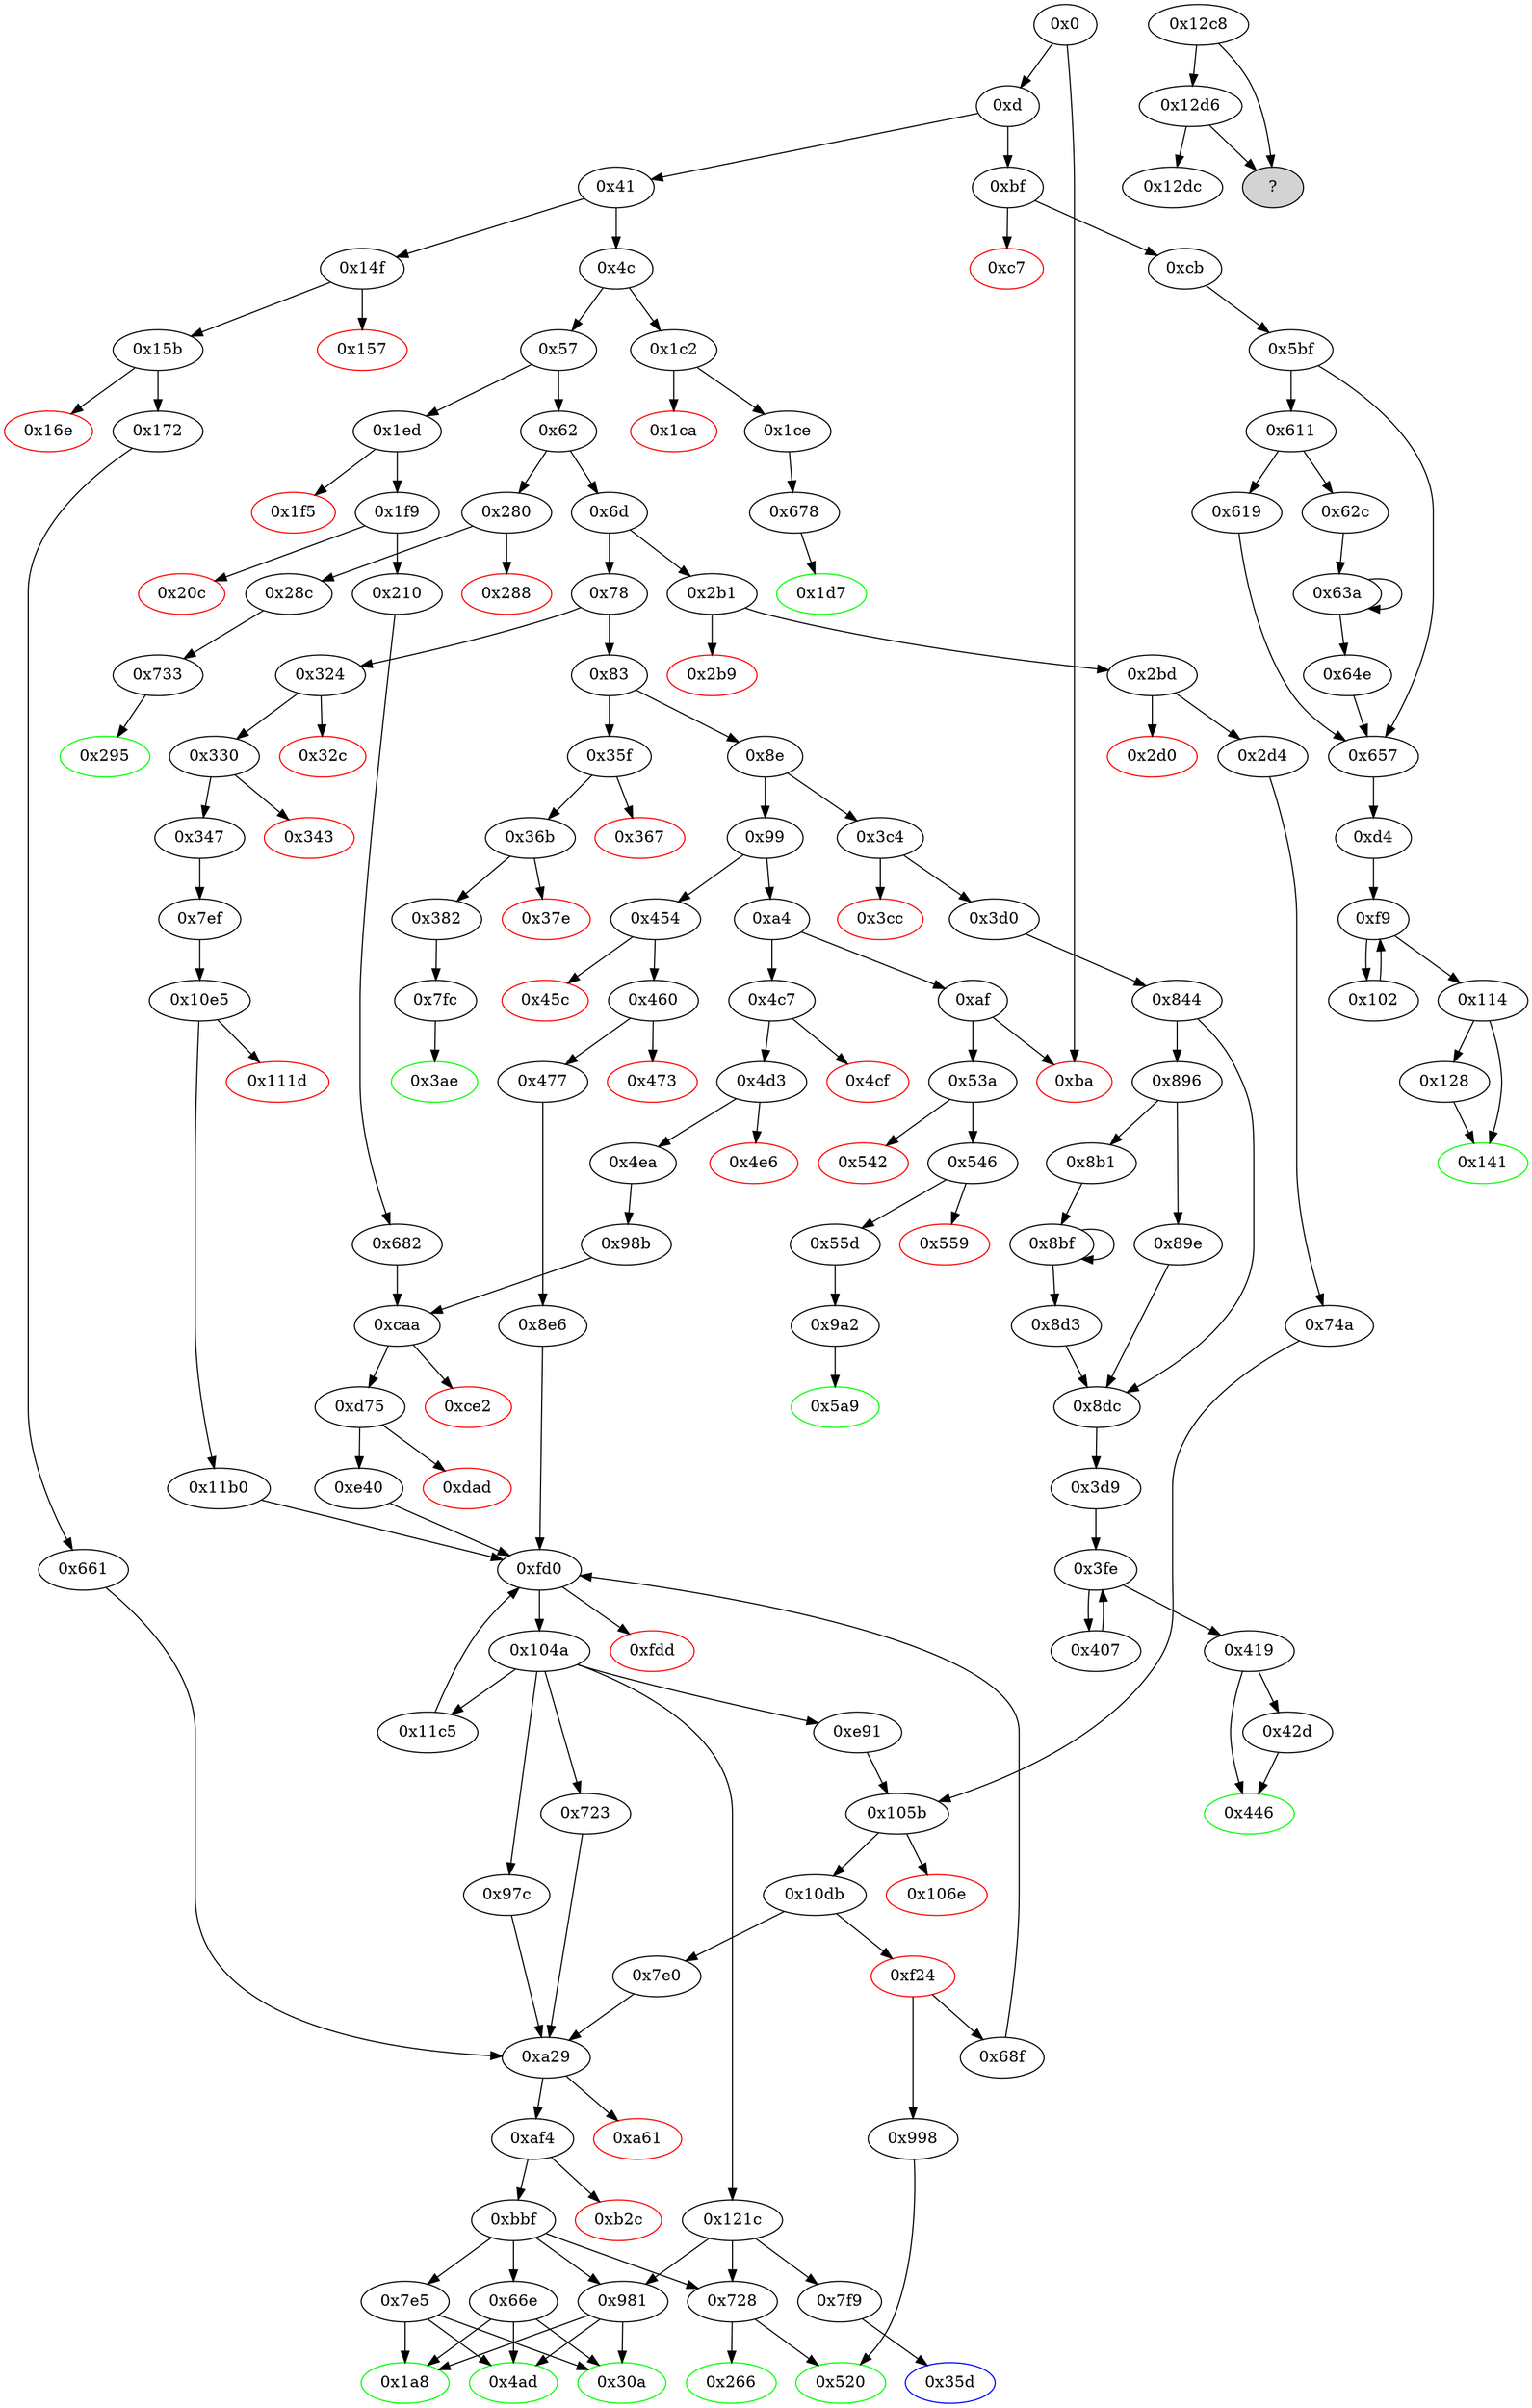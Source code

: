 digraph "" {
"0x454" [fillcolor=white, id="0x454", style=filled, tooltip="Block 0x454\n[0x454:0x45b]\n---\nPredecessors: [0x99]\nSuccessors: [0x45c, 0x460]\n---\n0x454 JUMPDEST\n0x455 CALLVALUE\n0x456 DUP1\n0x457 ISZERO\n0x458 PUSH2 0x460\n0x45b JUMPI\n---\n0x454: JUMPDEST \n0x455: V325 = CALLVALUE\n0x457: V326 = ISZERO V325\n0x458: V327 = 0x460\n0x45b: JUMPI 0x460 V326\n---\nEntry stack: [V11]\nStack pops: 0\nStack additions: [V325]\nExit stack: [V11, V325]\n\nDef sites:\nV11: {0xd.0x35}\n"];
"0xaf" [fillcolor=white, id="0xaf", style=filled, tooltip="Block 0xaf\n[0xaf:0xb9]\n---\nPredecessors: [0xa4]\nSuccessors: [0xba, 0x53a]\n---\n0xaf DUP1\n0xb0 PUSH4 0xdd62ed3e\n0xb5 EQ\n0xb6 PUSH2 0x53a\n0xb9 JUMPI\n---\n0xb0: V45 = 0xdd62ed3e\n0xb5: V46 = EQ 0xdd62ed3e V11\n0xb6: V47 = 0x53a\n0xb9: JUMPI 0x53a V46\n---\nEntry stack: [V11]\nStack pops: 1\nStack additions: [S0]\nExit stack: [V11]\n\nDef sites:\nV11: {0xd.0x35}\n"];
"0x280" [fillcolor=white, id="0x280", style=filled, tooltip="Block 0x280\n[0x280:0x287]\n---\nPredecessors: [0x62]\nSuccessors: [0x288, 0x28c]\n---\n0x280 JUMPDEST\n0x281 CALLVALUE\n0x282 DUP1\n0x283 ISZERO\n0x284 PUSH2 0x28c\n0x287 JUMPI\n---\n0x280: JUMPDEST \n0x281: V182 = CALLVALUE\n0x283: V183 = ISZERO V182\n0x284: V184 = 0x28c\n0x287: JUMPI 0x28c V183\n---\nEntry stack: [V11]\nStack pops: 0\nStack additions: [V182]\nExit stack: [V11, V182]\n\nDef sites:\nV11: {0xd.0x35}\n"];
"0x78" [fillcolor=white, id="0x78", style=filled, tooltip="Block 0x78\n[0x78:0x82]\n---\nPredecessors: [0x6d]\nSuccessors: [0x83, 0x324]\n---\n0x78 DUP1\n0x79 PUSH4 0x42966c68\n0x7e EQ\n0x7f PUSH2 0x324\n0x82 JUMPI\n---\n0x79: V30 = 0x42966c68\n0x7e: V31 = EQ 0x42966c68 V11\n0x7f: V32 = 0x324\n0x82: JUMPI 0x324 V31\n---\nEntry stack: [V11]\nStack pops: 1\nStack additions: [S0]\nExit stack: [V11]\n\nDef sites:\nV11: {0xd.0x35}\n"];
"0x4e6" [color=red, fillcolor=white, id="0x4e6", style=filled, tooltip="Block 0x4e6\n[0x4e6:0x4e9]\n---\nPredecessors: [0x4d3]\nSuccessors: []\n---\n0x4e6 PUSH1 0x0\n0x4e8 DUP1\n0x4e9 REVERT\n---\n0x4e6: V371 = 0x0\n0x4e9: REVERT 0x0 0x0\n---\nEntry stack: [V11, 0x520, 0x4, V366]\nStack pops: 0\nStack additions: []\nExit stack: [V11, 0x520, 0x4, V366]\n\nDef sites:\nV11: {0xd.0x35}\n0x520: {0x4d3.0x4d5}\n0x4: {0x4d3.0x4d8}\nV366: {0x4d3.0x4dc}\n"];
"0x5a9" [color=green, fillcolor=white, id="0x5a9", style=filled, tooltip="Block 0x5a9\n[0x5a9:0x5be]\n---\nPredecessors: [0x9a2]\nSuccessors: []\n---\n0x5a9 JUMPDEST\n0x5aa PUSH1 0x40\n0x5ac MLOAD\n0x5ad DUP1\n0x5ae DUP3\n0x5af DUP2\n0x5b0 MSTORE\n0x5b1 PUSH1 0x20\n0x5b3 ADD\n0x5b4 SWAP2\n0x5b5 POP\n0x5b6 POP\n0x5b7 PUSH1 0x40\n0x5b9 MLOAD\n0x5ba DUP1\n0x5bb SWAP2\n0x5bc SUB\n0x5bd SWAP1\n0x5be RETURN\n---\n0x5a9: JUMPDEST \n0x5aa: V418 = 0x40\n0x5ac: V419 = M[0x40]\n0x5b0: M[V419] = V721\n0x5b1: V420 = 0x20\n0x5b3: V421 = ADD 0x20 V419\n0x5b7: V422 = 0x40\n0x5b9: V423 = M[0x40]\n0x5bc: V424 = SUB V421 V423\n0x5be: RETURN V423 V424\n---\nEntry stack: [V11, V721]\nStack pops: 1\nStack additions: []\nExit stack: [V11]\n\nDef sites:\nV11: {0xd.0x35}\nV721: {0x9a2.0xa21}\n"];
"0x55d" [fillcolor=white, id="0x55d", style=filled, tooltip="Block 0x55d\n[0x55d:0x5a8]\n---\nPredecessors: [0x546]\nSuccessors: [0x9a2]\n---\n0x55d JUMPDEST\n0x55e DUP2\n0x55f ADD\n0x560 SWAP1\n0x561 DUP1\n0x562 DUP1\n0x563 CALLDATALOAD\n0x564 PUSH20 0xffffffffffffffffffffffffffffffffffffffff\n0x579 AND\n0x57a SWAP1\n0x57b PUSH1 0x20\n0x57d ADD\n0x57e SWAP1\n0x57f SWAP3\n0x580 SWAP2\n0x581 SWAP1\n0x582 DUP1\n0x583 CALLDATALOAD\n0x584 PUSH20 0xffffffffffffffffffffffffffffffffffffffff\n0x599 AND\n0x59a SWAP1\n0x59b PUSH1 0x20\n0x59d ADD\n0x59e SWAP1\n0x59f SWAP3\n0x5a0 SWAP2\n0x5a1 SWAP1\n0x5a2 POP\n0x5a3 POP\n0x5a4 POP\n0x5a5 PUSH2 0x9a2\n0x5a8 JUMP\n---\n0x55d: JUMPDEST \n0x55f: V406 = ADD 0x4 V400\n0x563: V407 = CALLDATALOAD 0x4\n0x564: V408 = 0xffffffffffffffffffffffffffffffffffffffff\n0x579: V409 = AND 0xffffffffffffffffffffffffffffffffffffffff V407\n0x57b: V410 = 0x20\n0x57d: V411 = ADD 0x20 0x4\n0x583: V412 = CALLDATALOAD 0x24\n0x584: V413 = 0xffffffffffffffffffffffffffffffffffffffff\n0x599: V414 = AND 0xffffffffffffffffffffffffffffffffffffffff V412\n0x59b: V415 = 0x20\n0x59d: V416 = ADD 0x20 0x24\n0x5a5: V417 = 0x9a2\n0x5a8: JUMP 0x9a2\n---\nEntry stack: [V11, 0x5a9, 0x4, V400]\nStack pops: 2\nStack additions: [V409, V414]\nExit stack: [V11, 0x5a9, V409, V414]\n\nDef sites:\nV11: {0xd.0x35}\n0x5a9: {0x546.0x548}\n0x4: {0x546.0x54b}\nV400: {0x546.0x54f}\n"];
"0x419" [fillcolor=white, id="0x419", style=filled, tooltip="Block 0x419\n[0x419:0x42c]\n---\nPredecessors: [0x3fe]\nSuccessors: [0x42d, 0x446]\n---\n0x419 JUMPDEST\n0x41a POP\n0x41b POP\n0x41c POP\n0x41d POP\n0x41e SWAP1\n0x41f POP\n0x420 SWAP1\n0x421 DUP2\n0x422 ADD\n0x423 SWAP1\n0x424 PUSH1 0x1f\n0x426 AND\n0x427 DUP1\n0x428 ISZERO\n0x429 PUSH2 0x446\n0x42c JUMPI\n---\n0x419: JUMPDEST \n0x422: V305 = ADD V292 V291\n0x424: V306 = 0x1f\n0x426: V307 = AND 0x1f V292\n0x428: V308 = ISZERO V307\n0x429: V309 = 0x446\n0x42c: JUMPI 0x446 V308\n---\nEntry stack: [V11, V614, V285, V285, V291, V294, V292, V292, V291, V294, S0]\nStack pops: 7\nStack additions: [V305, V307]\nExit stack: [V11, V614, V285, V285, V305, V307]\n\nDef sites:\nV11: {0xd.0x35}\nV614: {0x844.0x86b}\nV285: {0x3d9.0x3dc}\nV285: {0x3d9.0x3dc}\nV291: {0x3d9.0x3ef}\nV294: {0x3d9.0x3f7}\nV292: {0x3d9.0x3f3}\nV292: {0x3d9.0x3f3}\nV291: {0x3d9.0x3ef}\nV294: {0x3d9.0x3f7}\nS0: {0x3d9.0x3fc, 0x407.0x412}\n"];
"0x7fc" [fillcolor=white, id="0x7fc", style=filled, tooltip="Block 0x7fc\n[0x7fc:0x843]\n---\nPredecessors: [0x382]\nSuccessors: [0x3ae]\n---\n0x7fc JUMPDEST\n0x7fd PUSH1 0x0\n0x7ff DUP1\n0x800 PUSH1 0x0\n0x802 DUP4\n0x803 PUSH20 0xffffffffffffffffffffffffffffffffffffffff\n0x818 AND\n0x819 PUSH20 0xffffffffffffffffffffffffffffffffffffffff\n0x82e AND\n0x82f DUP2\n0x830 MSTORE\n0x831 PUSH1 0x20\n0x833 ADD\n0x834 SWAP1\n0x835 DUP2\n0x836 MSTORE\n0x837 PUSH1 0x20\n0x839 ADD\n0x83a PUSH1 0x0\n0x83c SHA3\n0x83d SLOAD\n0x83e SWAP1\n0x83f POP\n0x840 SWAP2\n0x841 SWAP1\n0x842 POP\n0x843 JUMP\n---\n0x7fc: JUMPDEST \n0x7fd: V580 = 0x0\n0x800: V581 = 0x0\n0x803: V582 = 0xffffffffffffffffffffffffffffffffffffffff\n0x818: V583 = AND 0xffffffffffffffffffffffffffffffffffffffff V267\n0x819: V584 = 0xffffffffffffffffffffffffffffffffffffffff\n0x82e: V585 = AND 0xffffffffffffffffffffffffffffffffffffffff V583\n0x830: M[0x0] = V585\n0x831: V586 = 0x20\n0x833: V587 = ADD 0x20 0x0\n0x836: M[0x20] = 0x0\n0x837: V588 = 0x20\n0x839: V589 = ADD 0x20 0x20\n0x83a: V590 = 0x0\n0x83c: V591 = SHA3 0x0 0x40\n0x83d: V592 = S[V591]\n0x843: JUMP 0x3ae\n---\nEntry stack: [V11, 0x3ae, V267]\nStack pops: 2\nStack additions: [V592]\nExit stack: [V11, V592]\n\nDef sites:\nV11: {0xd.0x35}\n0x3ae: {0x36b.0x36d}\nV267: {0x382.0x39e}\n"];
"0x446" [color=green, fillcolor=white, id="0x446", style=filled, tooltip="Block 0x446\n[0x446:0x453]\n---\nPredecessors: [0x419, 0x42d]\nSuccessors: []\n---\n0x446 JUMPDEST\n0x447 POP\n0x448 SWAP3\n0x449 POP\n0x44a POP\n0x44b POP\n0x44c PUSH1 0x40\n0x44e MLOAD\n0x44f DUP1\n0x450 SWAP2\n0x451 SUB\n0x452 SWAP1\n0x453 RETURN\n---\n0x446: JUMPDEST \n0x44c: V322 = 0x40\n0x44e: V323 = M[0x40]\n0x451: V324 = SUB S1 V323\n0x453: RETURN V323 V324\n---\nEntry stack: [V11, V614, V285, V285, S1, V307]\nStack pops: 5\nStack additions: []\nExit stack: [V11]\n\nDef sites:\nV11: {0xd.0x35}\nV614: {0x844.0x86b}\nV285: {0x3d9.0x3dc}\nV285: {0x3d9.0x3dc}\nS1: {0x419.0x422, 0x42d.0x443}\nV307: {0x419.0x426}\n"];
"0x266" [color=green, fillcolor=white, id="0x266", style=filled, tooltip="Block 0x266\n[0x266:0x27f]\n---\nPredecessors: [0x728]\nSuccessors: []\n---\n0x266 JUMPDEST\n0x267 PUSH1 0x40\n0x269 MLOAD\n0x26a DUP1\n0x26b DUP3\n0x26c ISZERO\n0x26d ISZERO\n0x26e ISZERO\n0x26f ISZERO\n0x270 DUP2\n0x271 MSTORE\n0x272 PUSH1 0x20\n0x274 ADD\n0x275 SWAP2\n0x276 POP\n0x277 POP\n0x278 PUSH1 0x40\n0x27a MLOAD\n0x27b DUP1\n0x27c SWAP2\n0x27d SUB\n0x27e SWAP1\n0x27f RETURN\n---\n0x266: JUMPDEST \n0x267: V171 = 0x40\n0x269: V172 = M[0x40]\n0x26c: V173 = ISZERO 0x1\n0x26d: V174 = ISZERO 0x0\n0x26e: V175 = ISZERO 0x1\n0x26f: V176 = ISZERO 0x0\n0x271: M[V172] = 0x1\n0x272: V177 = 0x20\n0x274: V178 = ADD 0x20 V172\n0x278: V179 = 0x40\n0x27a: V180 = M[0x40]\n0x27d: V181 = SUB V178 V180\n0x27f: RETURN V180 V181\n---\nEntry stack: [V11, S1, 0x1]\nStack pops: 1\nStack additions: []\nExit stack: [V11, S1]\n\nDef sites:\nV11: {0xd.0x35}\nS1: {0x1f9.0x1fb, 0xd.0x35}\n0x1: {0x728.0x729}\n"];
"0xbf" [fillcolor=white, id="0xbf", style=filled, tooltip="Block 0xbf\n[0xbf:0xc6]\n---\nPredecessors: [0xd]\nSuccessors: [0xc7, 0xcb]\n---\n0xbf JUMPDEST\n0xc0 CALLVALUE\n0xc1 DUP1\n0xc2 ISZERO\n0xc3 PUSH2 0xcb\n0xc6 JUMPI\n---\n0xbf: JUMPDEST \n0xc0: V49 = CALLVALUE\n0xc2: V50 = ISZERO V49\n0xc3: V51 = 0xcb\n0xc6: JUMPI 0xcb V50\n---\nEntry stack: [V11]\nStack pops: 0\nStack additions: [V49]\nExit stack: [V11, V49]\n\nDef sites:\nV11: {0xd.0x35}\n"];
"0x102" [fillcolor=white, id="0x102", style=filled, tooltip="Block 0x102\n[0x102:0x113]\n---\nPredecessors: [0xf9]\nSuccessors: [0xf9]\n---\n0x102 DUP1\n0x103 DUP3\n0x104 ADD\n0x105 MLOAD\n0x106 DUP2\n0x107 DUP5\n0x108 ADD\n0x109 MSTORE\n0x10a PUSH1 0x20\n0x10c DUP2\n0x10d ADD\n0x10e SWAP1\n0x10f POP\n0x110 PUSH2 0xf9\n0x113 JUMP\n---\n0x104: V70 = ADD V65 S0\n0x105: V71 = M[V70]\n0x108: V72 = ADD V62 S0\n0x109: M[V72] = V71\n0x10a: V73 = 0x20\n0x10d: V74 = ADD S0 0x20\n0x110: V75 = 0xf9\n0x113: JUMP 0xf9\n---\nEntry stack: [V11, V446, V56, V56, V62, V65, V63, V63, V62, V65, S0]\nStack pops: 3\nStack additions: [S2, S1, V74]\nExit stack: [V11, V446, V56, V56, V62, V65, V63, V63, V62, V65, V74]\n\nDef sites:\nV11: {0xd.0x35}\nV446: {0x5bf.0x5e6}\nV56: {0xd4.0xd7}\nV56: {0xd4.0xd7}\nV62: {0xd4.0xea}\nV65: {0xd4.0xf2}\nV63: {0xd4.0xee}\nV63: {0xd4.0xee}\nV62: {0xd4.0xea}\nV65: {0xd4.0xf2}\nS0: {0x102.0x10d, 0xd4.0xf7}\n"];
"0x11b0" [fillcolor=white, id="0x11b0", style=filled, tooltip="Block 0x11b0\n[0x11b0:0x11c4]\n---\nPredecessors: [0x10e5]\nSuccessors: [0xfd0]\n---\n0x11b0 JUMPDEST\n0x11b1 PUSH2 0x11c5\n0x11b4 DUP2\n0x11b5 PUSH1 0x2\n0x11b7 SLOAD\n0x11b8 PUSH2 0xfd0\n0x11bb SWAP1\n0x11bc SWAP2\n0x11bd SWAP1\n0x11be PUSH4 0xffffffff\n0x11c3 AND\n0x11c4 JUMP\n---\n0x11b0: JUMPDEST \n0x11b1: V1022 = 0x11c5\n0x11b5: V1023 = 0x2\n0x11b7: V1024 = S[0x2]\n0x11b8: V1025 = 0xfd0\n0x11be: V1026 = 0xffffffff\n0x11c3: V1027 = AND 0xffffffff 0xfd0\n0x11c4: JUMP 0xfd0\n---\nEntry stack: [V11, 0x35d, V247, 0x7f9, V578, V247]\nStack pops: 1\nStack additions: [S0, 0x11c5, V1024, S0]\nExit stack: [V11, 0x35d, V247, 0x7f9, V578, V247, 0x11c5, V1024, V247]\n\nDef sites:\nV11: {0xd.0x35}\n0x35d: {0x330.0x332}\nV247: {0x347.0x34d}\n0x7f9: {0x7ef.0x7f0}\nV578: {0x7ef.0x7f3}\nV247: {0x347.0x34d}\n"];
"0x11c5" [fillcolor=white, id="0x11c5", style=filled, tooltip="Block 0x11c5\n[0x11c5:0x121b]\n---\nPredecessors: [0x104a]\nSuccessors: [0xfd0]\n---\n0x11c5 JUMPDEST\n0x11c6 PUSH1 0x2\n0x11c8 DUP2\n0x11c9 SWAP1\n0x11ca SSTORE\n0x11cb POP\n0x11cc PUSH2 0x121c\n0x11cf DUP2\n0x11d0 PUSH1 0x0\n0x11d2 DUP1\n0x11d3 DUP6\n0x11d4 PUSH20 0xffffffffffffffffffffffffffffffffffffffff\n0x11e9 AND\n0x11ea PUSH20 0xffffffffffffffffffffffffffffffffffffffff\n0x11ff AND\n0x1200 DUP2\n0x1201 MSTORE\n0x1202 PUSH1 0x20\n0x1204 ADD\n0x1205 SWAP1\n0x1206 DUP2\n0x1207 MSTORE\n0x1208 PUSH1 0x20\n0x120a ADD\n0x120b PUSH1 0x0\n0x120d SHA3\n0x120e SLOAD\n0x120f PUSH2 0xfd0\n0x1212 SWAP1\n0x1213 SWAP2\n0x1214 SWAP1\n0x1215 PUSH4 0xffffffff\n0x121a AND\n0x121b JUMP\n---\n0x11c5: JUMPDEST \n0x11c6: V1028 = 0x2\n0x11ca: S[0x2] = V967\n0x11cc: V1029 = 0x121c\n0x11d0: V1030 = 0x0\n0x11d4: V1031 = 0xffffffffffffffffffffffffffffffffffffffff\n0x11e9: V1032 = AND 0xffffffffffffffffffffffffffffffffffffffff S2\n0x11ea: V1033 = 0xffffffffffffffffffffffffffffffffffffffff\n0x11ff: V1034 = AND 0xffffffffffffffffffffffffffffffffffffffff V1032\n0x1201: M[0x0] = V1034\n0x1202: V1035 = 0x20\n0x1204: V1036 = ADD 0x20 0x0\n0x1207: M[0x20] = 0x0\n0x1208: V1037 = 0x20\n0x120a: V1038 = ADD 0x20 0x20\n0x120b: V1039 = 0x0\n0x120d: V1040 = SHA3 0x0 0x40\n0x120e: V1041 = S[V1040]\n0x120f: V1042 = 0xfd0\n0x1215: V1043 = 0xffffffff\n0x121a: V1044 = AND 0xffffffff 0xfd0\n0x121b: JUMP 0xfd0\n---\nEntry stack: [V11, S9, S8, S7, S6, S5, S4, S3, S2, S1, V967]\nStack pops: 3\nStack additions: [S2, S1, 0x121c, V1041, S1]\nExit stack: [V11, S9, S8, S7, S6, S5, S4, S3, S2, S1, 0x121c, V1041, S1]\n\nDef sites:\nV11: {0xd.0x35}\nS9: {0x1f9.0x1fb, 0xd.0x35}\nS8: {0x1f9.0x1fb, 0x210.0x22c, 0x4d3.0x4d5, 0xd.0x35}\nS7: {0x210.0x22c, 0x460.0x462, 0x210.0x24c, 0x4ea.0x506}\nS6: {0x210.0x24c, 0x210.0x256, 0xd.0x35, 0x4ea.0x510, 0x477.0x493}\nS5: {0x210.0x256, 0x98b.0x98c, 0x682.0x683, 0x330.0x332, 0x477.0x49d}\nS4: {0x682.0x685, 0x682.0x683, 0x98b.0x98e, 0x347.0x34d, 0x8e6.0x8e7}\nS3: {0x7ef.0x7f0, 0x210.0x22c, 0x98b.0x991, 0x68f.0x690, 0x8e6.0x8e9}\nS2: {0x210.0x22c, 0x4ea.0x506, 0x210.0x24c, 0x7ef.0x7f3, 0x8e6.0x8ec}\nS1: {0x210.0x256, 0x347.0x34d, 0x477.0x493, 0x4ea.0x510, 0x68f.0x694}\nV967: {0x104a.0x104f}\n"];
"0x367" [color=red, fillcolor=white, id="0x367", style=filled, tooltip="Block 0x367\n[0x367:0x36a]\n---\nPredecessors: [0x35f]\nSuccessors: []\n---\n0x367 PUSH1 0x0\n0x369 DUP1\n0x36a REVERT\n---\n0x367: V254 = 0x0\n0x36a: REVERT 0x0 0x0\n---\nEntry stack: [V11, V251]\nStack pops: 0\nStack additions: []\nExit stack: [V11, V251]\n\nDef sites:\nV11: {0xd.0x35}\nV251: {0x35f.0x360}\n"];
"0x41" [fillcolor=white, id="0x41", style=filled, tooltip="Block 0x41\n[0x41:0x4b]\n---\nPredecessors: [0xd]\nSuccessors: [0x4c, 0x14f]\n---\n0x41 DUP1\n0x42 PUSH4 0x95ea7b3\n0x47 EQ\n0x48 PUSH2 0x14f\n0x4b JUMPI\n---\n0x42: V15 = 0x95ea7b3\n0x47: V16 = EQ 0x95ea7b3 V11\n0x48: V17 = 0x14f\n0x4b: JUMPI 0x14f V16\n---\nEntry stack: [V11]\nStack pops: 1\nStack additions: [S0]\nExit stack: [V11]\n\nDef sites:\nV11: {0xd.0x35}\n"];
"0x2b9" [color=red, fillcolor=white, id="0x2b9", style=filled, tooltip="Block 0x2b9\n[0x2b9:0x2bc]\n---\nPredecessors: [0x2b1]\nSuccessors: []\n---\n0x2b9 PUSH1 0x0\n0x2bb DUP1\n0x2bc REVERT\n---\n0x2b9: V202 = 0x0\n0x2bc: REVERT 0x0 0x0\n---\nEntry stack: [V11, V199]\nStack pops: 0\nStack additions: []\nExit stack: [V11, V199]\n\nDef sites:\nV11: {0xd.0x35}\nV199: {0x2b1.0x2b2}\n"];
"0xf24" [color=red, fillcolor=white, id="0xf24", style=filled, tooltip="Block 0xf24\n[0xf24:0xfcf]\n---\nPredecessors: [0x10db]\nSuccessors: [0x68f, 0x998]\n---\n0xf24 JUMPDEST\n0xf25 PUSH1 0x0\n0xf27 DUP1\n0xf28 DUP5\n0xf29 PUSH20 0xffffffffffffffffffffffffffffffffffffffff\n0xf3e AND\n0xf3f PUSH20 0xffffffffffffffffffffffffffffffffffffffff\n0xf54 AND\n0xf55 DUP2\n0xf56 MSTORE\n0xf57 PUSH1 0x20\n0xf59 ADD\n0xf5a SWAP1\n0xf5b DUP2\n0xf5c MSTORE\n0xf5d PUSH1 0x20\n0xf5f ADD\n0xf60 PUSH1 0x0\n0xf62 SHA3\n0xf63 DUP2\n0xf64 SWAP1\n0xf65 SSTORE\n0xf66 POP\n0xf67 DUP2\n0xf68 PUSH20 0xffffffffffffffffffffffffffffffffffffffff\n0xf7d AND\n0xf7e DUP4\n0xf7f PUSH20 0xffffffffffffffffffffffffffffffffffffffff\n0xf94 AND\n0xf95 PUSH32 0xddf252ad1be2c89b69c2b068fc378daa952ba7f163c4a11628f55a4df523b3ef\n0xfb6 DUP4\n0xfb7 PUSH1 0x40\n0xfb9 MLOAD\n0xfba DUP1\n0xfbb DUP3\n0xfbc DUP2\n0xfbd MSTORE\n0xfbe PUSH1 0x20\n0xfc0 ADD\n0xfc1 SWAP2\n0xfc2 POP\n0xfc3 POP\n0xfc4 PUSH1 0x40\n0xfc6 MLOAD\n0xfc7 DUP1\n0xfc8 SWAP2\n0xfc9 SUB\n0xfca SWAP1\n0xfcb LOG3\n0xfcc POP\n0xfcd POP\n0xfce POP\n0xfcf JUMP\n---\n0xf24: JUMPDEST \n0xf25: V920 = 0x0\n0xf29: V921 = 0xffffffffffffffffffffffffffffffffffffffff\n0xf3e: V922 = AND 0xffffffffffffffffffffffffffffffffffffffff S2\n0xf3f: V923 = 0xffffffffffffffffffffffffffffffffffffffff\n0xf54: V924 = AND 0xffffffffffffffffffffffffffffffffffffffff V922\n0xf56: M[0x0] = V924\n0xf57: V925 = 0x20\n0xf59: V926 = ADD 0x20 0x0\n0xf5c: M[0x20] = 0x0\n0xf5d: V927 = 0x20\n0xf5f: V928 = ADD 0x20 0x20\n0xf60: V929 = 0x0\n0xf62: V930 = SHA3 0x0 0x40\n0xf65: S[V930] = S0\n0xf68: V931 = 0xffffffffffffffffffffffffffffffffffffffff\n0xf7d: V932 = AND 0xffffffffffffffffffffffffffffffffffffffff S2\n0xf7f: V933 = 0xffffffffffffffffffffffffffffffffffffffff\n0xf94: V934 = AND 0xffffffffffffffffffffffffffffffffffffffff S3\n0xf95: V935 = 0xddf252ad1be2c89b69c2b068fc378daa952ba7f163c4a11628f55a4df523b3ef\n0xfb7: V936 = 0x40\n0xfb9: V937 = M[0x40]\n0xfbd: M[V937] = S1\n0xfbe: V938 = 0x20\n0xfc0: V939 = ADD 0x20 V937\n0xfc4: V940 = 0x40\n0xfc6: V941 = M[0x40]\n0xfc9: V942 = SUB V939 V941\n0xfcb: LOG V941 V942 0xddf252ad1be2c89b69c2b068fc378daa952ba7f163c4a11628f55a4df523b3ef V934 V932\n0xfcf: THROW \n---\nEntry stack: [V11, S9, S8, S7, S6, S5, {0x0, 0x68f, 0x998}, S3, S2, S1, S0]\nStack pops: 5\nStack additions: []\nExit stack: [V11, S9, S8, S7, S6, S5]\n\nDef sites:\nV11: {0xd.0x35}\nS9: {0x1f9.0x1fb, 0xd.0x35}\nS8: {0x210.0x22c, 0x4d3.0x4d5, 0xd.0x35}\nS7: {0x210.0x24c, 0x4ea.0x506, 0x2bd.0x2bf}\nS6: {0x210.0x256, 0x4ea.0x510, 0x2d4.0x2f0}\nS5: {0x98b.0x98c, 0x682.0x683, 0x2d4.0x2fa}\n{0x0, 0x68f, 0x998}: {0x682.0x685, 0x74a.0x74b, 0x98b.0x98e}\nS3: {0x210.0x22c, 0x98b.0x991, 0x74a.0x74d}\nS2: {0x210.0x24c, 0x74a.0x750, 0x4ea.0x506}\nS1: {0x210.0x256, 0x4ea.0x510, 0x2d4.0x2f0}\nS0: {0x105b_0x74a.0x1061, 0x105b_0xe91_0x682.0x1061, 0x105b_0xe91_0x98b.0x1061}\n"];
"0x407" [fillcolor=white, id="0x407", style=filled, tooltip="Block 0x407\n[0x407:0x418]\n---\nPredecessors: [0x3fe]\nSuccessors: [0x3fe]\n---\n0x407 DUP1\n0x408 DUP3\n0x409 ADD\n0x40a MLOAD\n0x40b DUP2\n0x40c DUP5\n0x40d ADD\n0x40e MSTORE\n0x40f PUSH1 0x20\n0x411 DUP2\n0x412 ADD\n0x413 SWAP1\n0x414 POP\n0x415 PUSH2 0x3fe\n0x418 JUMP\n---\n0x409: V299 = ADD V294 S0\n0x40a: V300 = M[V299]\n0x40d: V301 = ADD V291 S0\n0x40e: M[V301] = V300\n0x40f: V302 = 0x20\n0x412: V303 = ADD S0 0x20\n0x415: V304 = 0x3fe\n0x418: JUMP 0x3fe\n---\nEntry stack: [V11, V614, V285, V285, V291, V294, V292, V292, V291, V294, S0]\nStack pops: 3\nStack additions: [S2, S1, V303]\nExit stack: [V11, V614, V285, V285, V291, V294, V292, V292, V291, V294, V303]\n\nDef sites:\nV11: {0xd.0x35}\nV614: {0x844.0x86b}\nV285: {0x3d9.0x3dc}\nV285: {0x3d9.0x3dc}\nV291: {0x3d9.0x3ef}\nV294: {0x3d9.0x3f7}\nV292: {0x3d9.0x3f3}\nV292: {0x3d9.0x3f3}\nV291: {0x3d9.0x3ef}\nV294: {0x3d9.0x3f7}\nS0: {0x3d9.0x3fc, 0x407.0x412}\n"];
"0x347" [fillcolor=white, id="0x347", style=filled, tooltip="Block 0x347\n[0x347:0x35c]\n---\nPredecessors: [0x330]\nSuccessors: [0x7ef]\n---\n0x347 JUMPDEST\n0x348 DUP2\n0x349 ADD\n0x34a SWAP1\n0x34b DUP1\n0x34c DUP1\n0x34d CALLDATALOAD\n0x34e SWAP1\n0x34f PUSH1 0x20\n0x351 ADD\n0x352 SWAP1\n0x353 SWAP3\n0x354 SWAP2\n0x355 SWAP1\n0x356 POP\n0x357 POP\n0x358 POP\n0x359 PUSH2 0x7ef\n0x35c JUMP\n---\n0x347: JUMPDEST \n0x349: V246 = ADD 0x4 V240\n0x34d: V247 = CALLDATALOAD 0x4\n0x34f: V248 = 0x20\n0x351: V249 = ADD 0x20 0x4\n0x359: V250 = 0x7ef\n0x35c: JUMP 0x7ef\n---\nEntry stack: [V11, 0x35d, 0x4, V240]\nStack pops: 2\nStack additions: [V247]\nExit stack: [V11, 0x35d, V247]\n\nDef sites:\nV11: {0xd.0x35}\n0x35d: {0x330.0x332}\n0x4: {0x330.0x335}\nV240: {0x330.0x339}\n"];
"0x8bf" [fillcolor=white, id="0x8bf", style=filled, tooltip="Block 0x8bf\n[0x8bf:0x8d2]\n---\nPredecessors: [0x8b1, 0x8bf]\nSuccessors: [0x8bf, 0x8d3]\n---\n0x8bf JUMPDEST\n0x8c0 DUP2\n0x8c1 SLOAD\n0x8c2 DUP2\n0x8c3 MSTORE\n0x8c4 SWAP1\n0x8c5 PUSH1 0x1\n0x8c7 ADD\n0x8c8 SWAP1\n0x8c9 PUSH1 0x20\n0x8cb ADD\n0x8cc DUP1\n0x8cd DUP4\n0x8ce GT\n0x8cf PUSH2 0x8bf\n0x8d2 JUMPI\n---\n0x8bf: JUMPDEST \n0x8c1: V647 = S[S1]\n0x8c3: M[S0] = V647\n0x8c5: V648 = 0x1\n0x8c7: V649 = ADD 0x1 S1\n0x8c9: V650 = 0x20\n0x8cb: V651 = ADD 0x20 S0\n0x8ce: V652 = GT V642 V651\n0x8cf: V653 = 0x8bf\n0x8d2: JUMPI 0x8bf V652\n---\nEntry stack: [V11, 0x3d9, 0x60, V614, 0x4, V605, V642, S1, S0]\nStack pops: 3\nStack additions: [S2, V649, V651]\nExit stack: [V11, 0x3d9, 0x60, V614, 0x4, V605, V642, V649, V651]\n\nDef sites:\nV11: {0xd.0x35}\n0x3d9: {0x3d0.0x3d2}\n0x60: {0x844.0x845}\nV614: {0x844.0x86b}\n0x4: {0x844.0x847}\nV605: {0x844.0x85b}\nV642: {0x8b1.0x8b3}\nS1: {0x8b1.0x8bd, 0x8bf.0x8c7}\nS0: {0x844.0x87b, 0x8bf.0x8cb}\n"];
"0x3c4" [fillcolor=white, id="0x3c4", style=filled, tooltip="Block 0x3c4\n[0x3c4:0x3cb]\n---\nPredecessors: [0x8e]\nSuccessors: [0x3cc, 0x3d0]\n---\n0x3c4 JUMPDEST\n0x3c5 CALLVALUE\n0x3c6 DUP1\n0x3c7 ISZERO\n0x3c8 PUSH2 0x3d0\n0x3cb JUMPI\n---\n0x3c4: JUMPDEST \n0x3c5: V278 = CALLVALUE\n0x3c7: V279 = ISZERO V278\n0x3c8: V280 = 0x3d0\n0x3cb: JUMPI 0x3d0 V279\n---\nEntry stack: [V11]\nStack pops: 0\nStack additions: [V278]\nExit stack: [V11, V278]\n\nDef sites:\nV11: {0xd.0x35}\n"];
"0xe91" [fillcolor=white, id="0xe91", style=filled, tooltip="Block 0xe91\n[0xe91:0xf23]\n---\nPredecessors: [0x104a]\nSuccessors: [0x105b]\n---\n0xe91 JUMPDEST\n0xe92 PUSH1 0x0\n0xe94 DUP1\n0xe95 DUP6\n0xe96 PUSH20 0xffffffffffffffffffffffffffffffffffffffff\n0xeab AND\n0xeac PUSH20 0xffffffffffffffffffffffffffffffffffffffff\n0xec1 AND\n0xec2 DUP2\n0xec3 MSTORE\n0xec4 PUSH1 0x20\n0xec6 ADD\n0xec7 SWAP1\n0xec8 DUP2\n0xec9 MSTORE\n0xeca PUSH1 0x20\n0xecc ADD\n0xecd PUSH1 0x0\n0xecf SHA3\n0xed0 DUP2\n0xed1 SWAP1\n0xed2 SSTORE\n0xed3 POP\n0xed4 PUSH2 0xf24\n0xed7 DUP2\n0xed8 PUSH1 0x0\n0xeda DUP1\n0xedb DUP6\n0xedc PUSH20 0xffffffffffffffffffffffffffffffffffffffff\n0xef1 AND\n0xef2 PUSH20 0xffffffffffffffffffffffffffffffffffffffff\n0xf07 AND\n0xf08 DUP2\n0xf09 MSTORE\n0xf0a PUSH1 0x20\n0xf0c ADD\n0xf0d SWAP1\n0xf0e DUP2\n0xf0f MSTORE\n0xf10 PUSH1 0x20\n0xf12 ADD\n0xf13 PUSH1 0x0\n0xf15 SHA3\n0xf16 SLOAD\n0xf17 PUSH2 0x105b\n0xf1a SWAP1\n0xf1b SWAP2\n0xf1c SWAP1\n0xf1d PUSH4 0xffffffff\n0xf22 AND\n0xf23 JUMP\n---\n0xe91: JUMPDEST \n0xe92: V893 = 0x0\n0xe96: V894 = 0xffffffffffffffffffffffffffffffffffffffff\n0xeab: V895 = AND 0xffffffffffffffffffffffffffffffffffffffff S3\n0xeac: V896 = 0xffffffffffffffffffffffffffffffffffffffff\n0xec1: V897 = AND 0xffffffffffffffffffffffffffffffffffffffff V895\n0xec3: M[0x0] = V897\n0xec4: V898 = 0x20\n0xec6: V899 = ADD 0x20 0x0\n0xec9: M[0x20] = 0x0\n0xeca: V900 = 0x20\n0xecc: V901 = ADD 0x20 0x20\n0xecd: V902 = 0x0\n0xecf: V903 = SHA3 0x0 0x40\n0xed2: S[V903] = V967\n0xed4: V904 = 0xf24\n0xed8: V905 = 0x0\n0xedc: V906 = 0xffffffffffffffffffffffffffffffffffffffff\n0xef1: V907 = AND 0xffffffffffffffffffffffffffffffffffffffff S2\n0xef2: V908 = 0xffffffffffffffffffffffffffffffffffffffff\n0xf07: V909 = AND 0xffffffffffffffffffffffffffffffffffffffff V907\n0xf09: M[0x0] = V909\n0xf0a: V910 = 0x20\n0xf0c: V911 = ADD 0x20 0x0\n0xf0f: M[0x20] = 0x0\n0xf10: V912 = 0x20\n0xf12: V913 = ADD 0x20 0x20\n0xf13: V914 = 0x0\n0xf15: V915 = SHA3 0x0 0x40\n0xf16: V916 = S[V915]\n0xf17: V917 = 0x105b\n0xf1d: V918 = 0xffffffff\n0xf22: V919 = AND 0xffffffff 0x105b\n0xf23: JUMP 0x105b\n---\nEntry stack: [V11, S9, S8, S7, S6, S5, S4, S3, S2, S1, V967]\nStack pops: 4\nStack additions: [S3, S2, S1, 0xf24, V916, S1]\nExit stack: [V11, S9, S8, S7, S6, S5, S4, S3, S2, S1, 0xf24, V916, S1]\n\nDef sites:\nV11: {0xd.0x35}\nS9: {0x1f9.0x1fb, 0xd.0x35}\nS8: {0x1f9.0x1fb, 0x210.0x22c, 0x4d3.0x4d5, 0xd.0x35}\nS7: {0x4ea.0x506, 0x210.0x24c, 0xd.0x35, 0x460.0x462, 0x210.0x22c, 0x4d3.0x4d5}\nS6: {0x4ea.0x506, 0x2bd.0x2bf, 0x210.0x256, 0xd.0x35, 0x4ea.0x510, 0x210.0x24c, 0x477.0x493}\nS5: {0x98b.0x98c, 0x4ea.0x510, 0x210.0x256, 0x330.0x332, 0x682.0x683, 0x2d4.0x2f0, 0x477.0x49d}\nS4: {0x98b.0x98c, 0x98b.0x98e, 0x682.0x683, 0x682.0x685, 0x2d4.0x2fa, 0x347.0x34d, 0x8e6.0x8e7}\nS3: {0x7ef.0x7f0, 0x210.0x22c, 0x98b.0x991, 0x68f.0x690, 0x8e6.0x8e9}\nS2: {0x4ea.0x506, 0x210.0x24c, 0xd.0x35, 0x7ef.0x7f3, 0x210.0x22c, 0x4d3.0x4d5, 0x8e6.0x8ec}\nS1: {0x68f.0x694, 0x4ea.0x510, 0x210.0x256, 0x477.0x493, 0x347.0x34d}\nV967: {0x104a.0x104f}\n"];
"0xbbf" [fillcolor=white, id="0xbbf", style=filled, tooltip="Block 0xbbf\n[0xbbf:0xca9]\n---\nPredecessors: [0xaf4]\nSuccessors: [0x66e, 0x728, 0x7e5, 0x981]\n---\n0xbbf JUMPDEST\n0xbc0 DUP1\n0xbc1 PUSH1 0x1\n0xbc3 PUSH1 0x0\n0xbc5 DUP6\n0xbc6 PUSH20 0xffffffffffffffffffffffffffffffffffffffff\n0xbdb AND\n0xbdc PUSH20 0xffffffffffffffffffffffffffffffffffffffff\n0xbf1 AND\n0xbf2 DUP2\n0xbf3 MSTORE\n0xbf4 PUSH1 0x20\n0xbf6 ADD\n0xbf7 SWAP1\n0xbf8 DUP2\n0xbf9 MSTORE\n0xbfa PUSH1 0x20\n0xbfc ADD\n0xbfd PUSH1 0x0\n0xbff SHA3\n0xc00 PUSH1 0x0\n0xc02 DUP5\n0xc03 PUSH20 0xffffffffffffffffffffffffffffffffffffffff\n0xc18 AND\n0xc19 PUSH20 0xffffffffffffffffffffffffffffffffffffffff\n0xc2e AND\n0xc2f DUP2\n0xc30 MSTORE\n0xc31 PUSH1 0x20\n0xc33 ADD\n0xc34 SWAP1\n0xc35 DUP2\n0xc36 MSTORE\n0xc37 PUSH1 0x20\n0xc39 ADD\n0xc3a PUSH1 0x0\n0xc3c SHA3\n0xc3d DUP2\n0xc3e SWAP1\n0xc3f SSTORE\n0xc40 POP\n0xc41 DUP2\n0xc42 PUSH20 0xffffffffffffffffffffffffffffffffffffffff\n0xc57 AND\n0xc58 DUP4\n0xc59 PUSH20 0xffffffffffffffffffffffffffffffffffffffff\n0xc6e AND\n0xc6f PUSH32 0x8c5be1e5ebec7d5bd14f71427d1e84f3dd0314c0f7b2291e5b200ac8c7c3b925\n0xc90 DUP4\n0xc91 PUSH1 0x40\n0xc93 MLOAD\n0xc94 DUP1\n0xc95 DUP3\n0xc96 DUP2\n0xc97 MSTORE\n0xc98 PUSH1 0x20\n0xc9a ADD\n0xc9b SWAP2\n0xc9c POP\n0xc9d POP\n0xc9e PUSH1 0x40\n0xca0 MLOAD\n0xca1 DUP1\n0xca2 SWAP2\n0xca3 SUB\n0xca4 SWAP1\n0xca5 LOG3\n0xca6 POP\n0xca7 POP\n0xca8 POP\n0xca9 JUMP\n---\n0xbbf: JUMPDEST \n0xbc1: V782 = 0x1\n0xbc3: V783 = 0x0\n0xbc6: V784 = 0xffffffffffffffffffffffffffffffffffffffff\n0xbdb: V785 = AND 0xffffffffffffffffffffffffffffffffffffffff S2\n0xbdc: V786 = 0xffffffffffffffffffffffffffffffffffffffff\n0xbf1: V787 = AND 0xffffffffffffffffffffffffffffffffffffffff V785\n0xbf3: M[0x0] = V787\n0xbf4: V788 = 0x20\n0xbf6: V789 = ADD 0x20 0x0\n0xbf9: M[0x20] = 0x1\n0xbfa: V790 = 0x20\n0xbfc: V791 = ADD 0x20 0x20\n0xbfd: V792 = 0x0\n0xbff: V793 = SHA3 0x0 0x40\n0xc00: V794 = 0x0\n0xc03: V795 = 0xffffffffffffffffffffffffffffffffffffffff\n0xc18: V796 = AND 0xffffffffffffffffffffffffffffffffffffffff S1\n0xc19: V797 = 0xffffffffffffffffffffffffffffffffffffffff\n0xc2e: V798 = AND 0xffffffffffffffffffffffffffffffffffffffff V796\n0xc30: M[0x0] = V798\n0xc31: V799 = 0x20\n0xc33: V800 = ADD 0x20 0x0\n0xc36: M[0x20] = V793\n0xc37: V801 = 0x20\n0xc39: V802 = ADD 0x20 0x20\n0xc3a: V803 = 0x0\n0xc3c: V804 = SHA3 0x0 0x40\n0xc3f: S[V804] = S0\n0xc42: V805 = 0xffffffffffffffffffffffffffffffffffffffff\n0xc57: V806 = AND 0xffffffffffffffffffffffffffffffffffffffff S1\n0xc59: V807 = 0xffffffffffffffffffffffffffffffffffffffff\n0xc6e: V808 = AND 0xffffffffffffffffffffffffffffffffffffffff S2\n0xc6f: V809 = 0x8c5be1e5ebec7d5bd14f71427d1e84f3dd0314c0f7b2291e5b200ac8c7c3b925\n0xc91: V810 = 0x40\n0xc93: V811 = M[0x40]\n0xc97: M[V811] = S0\n0xc98: V812 = 0x20\n0xc9a: V813 = ADD 0x20 V811\n0xc9e: V814 = 0x40\n0xca0: V815 = M[0x40]\n0xca3: V816 = SUB V813 V815\n0xca5: LOG V815 V816 0x8c5be1e5ebec7d5bd14f71427d1e84f3dd0314c0f7b2291e5b200ac8c7c3b925 V808 V806\n0xca9: JUMP {0x66e, 0x728, 0x7e5, 0x981}\n---\nEntry stack: [V11, S8, S7, S6, S5, 0x0, {0x66e, 0x728, 0x7e5, 0x981}, S2, S1, S0]\nStack pops: 4\nStack additions: []\nExit stack: [V11, S8, S7, S6, S5, 0x0]\n\nDef sites:\nV11: {0xd.0x35}\nS8: {0x1f9.0x1fb, 0xd.0x35}\nS7: {0x210.0x22c, 0x15b.0x15d, 0x460.0x462, 0x2bd.0x2bf}\nS6: {0x210.0x24c, 0x172.0x18e, 0x2d4.0x2f0, 0x477.0x493}\nS5: {0x210.0x256, 0x172.0x198, 0x2d4.0x2fa, 0x477.0x49d}\n0x0: {0x661.0x662, 0x682.0x683, 0x74a.0x74b, 0x8e6.0x8e7}\n{0x66e, 0x728, 0x7e5, 0x981}: {0x661.0x664, 0x74a.0x74d, 0x68f.0x690, 0x8e6.0x8e9}\nS2: {0x661.0x667, 0x210.0x22c, 0x74a.0x750, 0x8e6.0x8ec}\nS1: {0x172.0x18e, 0x477.0x493, 0x2d4.0x2f0, 0x68f.0x694}\nS0: {0x105b_0x74a.0x1061, 0x104a_0x8e6.0x104f, 0x172.0x198, 0x104a_0x68f.0x104f}\n"];
"0x210" [fillcolor=white, id="0x210", style=filled, tooltip="Block 0x210\n[0x210:0x265]\n---\nPredecessors: [0x1f9]\nSuccessors: [0x682]\n---\n0x210 JUMPDEST\n0x211 DUP2\n0x212 ADD\n0x213 SWAP1\n0x214 DUP1\n0x215 DUP1\n0x216 CALLDATALOAD\n0x217 PUSH20 0xffffffffffffffffffffffffffffffffffffffff\n0x22c AND\n0x22d SWAP1\n0x22e PUSH1 0x20\n0x230 ADD\n0x231 SWAP1\n0x232 SWAP3\n0x233 SWAP2\n0x234 SWAP1\n0x235 DUP1\n0x236 CALLDATALOAD\n0x237 PUSH20 0xffffffffffffffffffffffffffffffffffffffff\n0x24c AND\n0x24d SWAP1\n0x24e PUSH1 0x20\n0x250 ADD\n0x251 SWAP1\n0x252 SWAP3\n0x253 SWAP2\n0x254 SWAP1\n0x255 DUP1\n0x256 CALLDATALOAD\n0x257 SWAP1\n0x258 PUSH1 0x20\n0x25a ADD\n0x25b SWAP1\n0x25c SWAP3\n0x25d SWAP2\n0x25e SWAP1\n0x25f POP\n0x260 POP\n0x261 POP\n0x262 PUSH2 0x682\n0x265 JUMP\n---\n0x210: JUMPDEST \n0x212: V156 = ADD 0x4 V150\n0x216: V157 = CALLDATALOAD 0x4\n0x217: V158 = 0xffffffffffffffffffffffffffffffffffffffff\n0x22c: V159 = AND 0xffffffffffffffffffffffffffffffffffffffff V157\n0x22e: V160 = 0x20\n0x230: V161 = ADD 0x20 0x4\n0x236: V162 = CALLDATALOAD 0x24\n0x237: V163 = 0xffffffffffffffffffffffffffffffffffffffff\n0x24c: V164 = AND 0xffffffffffffffffffffffffffffffffffffffff V162\n0x24e: V165 = 0x20\n0x250: V166 = ADD 0x20 0x24\n0x256: V167 = CALLDATALOAD 0x44\n0x258: V168 = 0x20\n0x25a: V169 = ADD 0x20 0x44\n0x262: V170 = 0x682\n0x265: JUMP 0x682\n---\nEntry stack: [V11, 0x266, 0x4, V150]\nStack pops: 2\nStack additions: [V159, V164, V167]\nExit stack: [V11, 0x266, V159, V164, V167]\n\nDef sites:\nV11: {0xd.0x35}\n0x266: {0x1f9.0x1fb}\n0x4: {0x1f9.0x1fe}\nV150: {0x1f9.0x202}\n"];
"0x343" [color=red, fillcolor=white, id="0x343", style=filled, tooltip="Block 0x343\n[0x343:0x346]\n---\nPredecessors: [0x330]\nSuccessors: []\n---\n0x343 PUSH1 0x0\n0x345 DUP1\n0x346 REVERT\n---\n0x343: V245 = 0x0\n0x346: REVERT 0x0 0x0\n---\nEntry stack: [V11, 0x35d, 0x4, V240]\nStack pops: 0\nStack additions: []\nExit stack: [V11, 0x35d, 0x4, V240]\n\nDef sites:\nV11: {0xd.0x35}\n0x35d: {0x330.0x332}\n0x4: {0x330.0x335}\nV240: {0x330.0x339}\n"];
"0x6d" [fillcolor=white, id="0x6d", style=filled, tooltip="Block 0x6d\n[0x6d:0x77]\n---\nPredecessors: [0x62]\nSuccessors: [0x78, 0x2b1]\n---\n0x6d DUP1\n0x6e PUSH4 0x39509351\n0x73 EQ\n0x74 PUSH2 0x2b1\n0x77 JUMPI\n---\n0x6e: V27 = 0x39509351\n0x73: V28 = EQ 0x39509351 V11\n0x74: V29 = 0x2b1\n0x77: JUMPI 0x2b1 V28\n---\nEntry stack: [V11]\nStack pops: 1\nStack additions: [S0]\nExit stack: [V11]\n\nDef sites:\nV11: {0xd.0x35}\n"];
"0x30a" [color=green, fillcolor=white, id="0x30a", style=filled, tooltip="Block 0x30a\n[0x30a:0x323]\n---\nPredecessors: [0x66e, 0x7e5, 0x981]\nSuccessors: []\n---\n0x30a JUMPDEST\n0x30b PUSH1 0x40\n0x30d MLOAD\n0x30e DUP1\n0x30f DUP3\n0x310 ISZERO\n0x311 ISZERO\n0x312 ISZERO\n0x313 ISZERO\n0x314 DUP2\n0x315 MSTORE\n0x316 PUSH1 0x20\n0x318 ADD\n0x319 SWAP2\n0x31a POP\n0x31b POP\n0x31c PUSH1 0x40\n0x31e MLOAD\n0x31f DUP1\n0x320 SWAP2\n0x321 SUB\n0x322 SWAP1\n0x323 RETURN\n---\n0x30a: JUMPDEST \n0x30b: V222 = 0x40\n0x30d: V223 = M[0x40]\n0x310: V224 = ISZERO 0x1\n0x311: V225 = ISZERO 0x0\n0x312: V226 = ISZERO 0x1\n0x313: V227 = ISZERO 0x0\n0x315: M[V223] = 0x1\n0x316: V228 = 0x20\n0x318: V229 = ADD 0x20 V223\n0x31c: V230 = 0x40\n0x31e: V231 = M[0x40]\n0x321: V232 = SUB V229 V231\n0x323: RETURN V231 V232\n---\nEntry stack: [V11, S1, 0x1]\nStack pops: 1\nStack additions: []\nExit stack: [V11, S1]\n\nDef sites:\nV11: {0xd.0x35}\nS1: {0x1f9.0x1fb, 0xd.0x35}\n0x1: {0x66e.0x66f, 0x7e5.0x7e6}\n"];
"0x53a" [fillcolor=white, id="0x53a", style=filled, tooltip="Block 0x53a\n[0x53a:0x541]\n---\nPredecessors: [0xaf]\nSuccessors: [0x542, 0x546]\n---\n0x53a JUMPDEST\n0x53b CALLVALUE\n0x53c DUP1\n0x53d ISZERO\n0x53e PUSH2 0x546\n0x541 JUMPI\n---\n0x53a: JUMPDEST \n0x53b: V393 = CALLVALUE\n0x53d: V394 = ISZERO V393\n0x53e: V395 = 0x546\n0x541: JUMPI 0x546 V394\n---\nEntry stack: [V11]\nStack pops: 0\nStack additions: [V393]\nExit stack: [V11, V393]\n\nDef sites:\nV11: {0xd.0x35}\n"];
"0x324" [fillcolor=white, id="0x324", style=filled, tooltip="Block 0x324\n[0x324:0x32b]\n---\nPredecessors: [0x78]\nSuccessors: [0x32c, 0x330]\n---\n0x324 JUMPDEST\n0x325 CALLVALUE\n0x326 DUP1\n0x327 ISZERO\n0x328 PUSH2 0x330\n0x32b JUMPI\n---\n0x324: JUMPDEST \n0x325: V233 = CALLVALUE\n0x327: V234 = ISZERO V233\n0x328: V235 = 0x330\n0x32b: JUMPI 0x330 V234\n---\nEntry stack: [V11]\nStack pops: 0\nStack additions: [V233]\nExit stack: [V11, V233]\n\nDef sites:\nV11: {0xd.0x35}\n"];
"0x89e" [fillcolor=white, id="0x89e", style=filled, tooltip="Block 0x89e\n[0x89e:0x8b0]\n---\nPredecessors: [0x896]\nSuccessors: [0x8dc]\n---\n0x89e PUSH2 0x100\n0x8a1 DUP1\n0x8a2 DUP4\n0x8a3 SLOAD\n0x8a4 DIV\n0x8a5 MUL\n0x8a6 DUP4\n0x8a7 MSTORE\n0x8a8 SWAP2\n0x8a9 PUSH1 0x20\n0x8ab ADD\n0x8ac SWAP2\n0x8ad PUSH2 0x8dc\n0x8b0 JUMP\n---\n0x89e: V635 = 0x100\n0x8a3: V636 = S[0x4]\n0x8a4: V637 = DIV V636 0x100\n0x8a5: V638 = MUL V637 0x100\n0x8a7: M[V618] = V638\n0x8a9: V639 = 0x20\n0x8ab: V640 = ADD 0x20 V618\n0x8ad: V641 = 0x8dc\n0x8b0: JUMP 0x8dc\n---\nEntry stack: [V11, 0x3d9, 0x60, V614, 0x4, V605, V618, 0x4, V629]\nStack pops: 3\nStack additions: [V640, S1, S0]\nExit stack: [V11, 0x3d9, 0x60, V614, 0x4, V605, V640, 0x4, V629]\n\nDef sites:\nV11: {0xd.0x35}\n0x3d9: {0x3d0.0x3d2}\n0x60: {0x844.0x845}\nV614: {0x844.0x86b}\n0x4: {0x844.0x847}\nV605: {0x844.0x85b}\nV618: {0x844.0x87b}\n0x4: {0x844.0x847}\nV629: {0x844.0x88f}\n"];
"0x141" [color=green, fillcolor=white, id="0x141", style=filled, tooltip="Block 0x141\n[0x141:0x14e]\n---\nPredecessors: [0x114, 0x128]\nSuccessors: []\n---\n0x141 JUMPDEST\n0x142 POP\n0x143 SWAP3\n0x144 POP\n0x145 POP\n0x146 POP\n0x147 PUSH1 0x40\n0x149 MLOAD\n0x14a DUP1\n0x14b SWAP2\n0x14c SUB\n0x14d SWAP1\n0x14e RETURN\n---\n0x141: JUMPDEST \n0x147: V93 = 0x40\n0x149: V94 = M[0x40]\n0x14c: V95 = SUB S1 V94\n0x14e: RETURN V94 V95\n---\nEntry stack: [V11, V446, V56, V56, S1, V78]\nStack pops: 5\nStack additions: []\nExit stack: [V11]\n\nDef sites:\nV11: {0xd.0x35}\nV446: {0x5bf.0x5e6}\nV56: {0xd4.0xd7}\nV56: {0xd4.0xd7}\nS1: {0x128.0x13e, 0x114.0x11d}\nV78: {0x114.0x121}\n"];
"0x1d7" [color=green, fillcolor=white, id="0x1d7", style=filled, tooltip="Block 0x1d7\n[0x1d7:0x1ec]\n---\nPredecessors: [0x678]\nSuccessors: []\n---\n0x1d7 JUMPDEST\n0x1d8 PUSH1 0x40\n0x1da MLOAD\n0x1db DUP1\n0x1dc DUP3\n0x1dd DUP2\n0x1de MSTORE\n0x1df PUSH1 0x20\n0x1e1 ADD\n0x1e2 SWAP2\n0x1e3 POP\n0x1e4 POP\n0x1e5 PUSH1 0x40\n0x1e7 MLOAD\n0x1e8 DUP1\n0x1e9 SWAP2\n0x1ea SUB\n0x1eb SWAP1\n0x1ec RETURN\n---\n0x1d7: JUMPDEST \n0x1d8: V136 = 0x40\n0x1da: V137 = M[0x40]\n0x1de: M[V137] = V497\n0x1df: V138 = 0x20\n0x1e1: V139 = ADD 0x20 V137\n0x1e5: V140 = 0x40\n0x1e7: V141 = M[0x40]\n0x1ea: V142 = SUB V139 V141\n0x1ec: RETURN V141 V142\n---\nEntry stack: [V11, V497]\nStack pops: 1\nStack additions: []\nExit stack: [V11]\n\nDef sites:\nV11: {0xd.0x35}\nV497: {0x678.0x67d}\n"];
"0x4cf" [color=red, fillcolor=white, id="0x4cf", style=filled, tooltip="Block 0x4cf\n[0x4cf:0x4d2]\n---\nPredecessors: [0x4c7]\nSuccessors: []\n---\n0x4cf PUSH1 0x0\n0x4d1 DUP1\n0x4d2 REVERT\n---\n0x4cf: V362 = 0x0\n0x4d2: REVERT 0x0 0x0\n---\nEntry stack: [V11, V359]\nStack pops: 0\nStack additions: []\nExit stack: [V11, V359]\n\nDef sites:\nV11: {0xd.0x35}\nV359: {0x4c7.0x4c8}\n"];
"0x728" [fillcolor=white, id="0x728", style=filled, tooltip="Block 0x728\n[0x728:0x732]\n---\nPredecessors: [0xbbf, 0x121c]\nSuccessors: [0x266, 0x520]\n---\n0x728 JUMPDEST\n0x729 PUSH1 0x1\n0x72b SWAP1\n0x72c POP\n0x72d SWAP4\n0x72e SWAP3\n0x72f POP\n0x730 POP\n0x731 POP\n0x732 JUMP\n---\n0x728: JUMPDEST \n0x729: V533 = 0x1\n0x732: JUMP S4\n---\nEntry stack: [V11, S5, S4, S3, S2, S1, S0]\nStack pops: 5\nStack additions: [0x1]\nExit stack: [V11, S5, 0x1]\n\nDef sites:\nV11: {0xd.0x35}\nS5: {0x1f9.0x1fb, 0xd.0x35}\nS4: {0x1f9.0x1fb, 0x210.0x22c, 0x4d3.0x4d5, 0xd.0x35}\nS3: {0x15b.0x15d, 0x4ea.0x506, 0x2bd.0x2bf, 0x210.0x24c, 0x460.0x462, 0x210.0x22c}\nS2: {0x4ea.0x510, 0x210.0x256, 0xd.0x35, 0x210.0x24c, 0x172.0x18e, 0x2d4.0x2f0, 0x477.0x493}\nS1: {0x2d4.0x2fa, 0x98b.0x98c, 0x210.0x256, 0x682.0x683, 0x172.0x198, 0x330.0x332, 0x477.0x49d}\nS0: {0x98b.0x98e, 0x74a.0x74b, 0x661.0x662, 0x682.0x683, 0x682.0x685, 0x347.0x34d, 0x8e6.0x8e7}\n"];
"0xa61" [color=red, fillcolor=white, id="0xa61", style=filled, tooltip="Block 0xa61\n[0xa61:0xaf3]\n---\nPredecessors: [0xa29]\nSuccessors: []\n---\n0xa61 PUSH1 0x40\n0xa63 MLOAD\n0xa64 PUSH32 0x8c379a000000000000000000000000000000000000000000000000000000000\n0xa85 DUP2\n0xa86 MSTORE\n0xa87 PUSH1 0x4\n0xa89 ADD\n0xa8a DUP1\n0xa8b DUP1\n0xa8c PUSH1 0x20\n0xa8e ADD\n0xa8f DUP3\n0xa90 DUP2\n0xa91 SUB\n0xa92 DUP3\n0xa93 MSTORE\n0xa94 PUSH1 0x24\n0xa96 DUP2\n0xa97 MSTORE\n0xa98 PUSH1 0x20\n0xa9a ADD\n0xa9b DUP1\n0xa9c PUSH32 0x45524332303a20617070726f76652066726f6d20746865207a65726f20616464\n0xabd DUP2\n0xabe MSTORE\n0xabf PUSH1 0x20\n0xac1 ADD\n0xac2 PUSH32 0x7265737300000000000000000000000000000000000000000000000000000000\n0xae3 DUP2\n0xae4 MSTORE\n0xae5 POP\n0xae6 PUSH1 0x40\n0xae8 ADD\n0xae9 SWAP2\n0xaea POP\n0xaeb POP\n0xaec PUSH1 0x40\n0xaee MLOAD\n0xaef DUP1\n0xaf0 SWAP2\n0xaf1 SUB\n0xaf2 SWAP1\n0xaf3 REVERT\n---\n0xa61: V732 = 0x40\n0xa63: V733 = M[0x40]\n0xa64: V734 = 0x8c379a000000000000000000000000000000000000000000000000000000000\n0xa86: M[V733] = 0x8c379a000000000000000000000000000000000000000000000000000000000\n0xa87: V735 = 0x4\n0xa89: V736 = ADD 0x4 V733\n0xa8c: V737 = 0x20\n0xa8e: V738 = ADD 0x20 V736\n0xa91: V739 = SUB V738 V736\n0xa93: M[V736] = V739\n0xa94: V740 = 0x24\n0xa97: M[V738] = 0x24\n0xa98: V741 = 0x20\n0xa9a: V742 = ADD 0x20 V738\n0xa9c: V743 = 0x45524332303a20617070726f76652066726f6d20746865207a65726f20616464\n0xabe: M[V742] = 0x45524332303a20617070726f76652066726f6d20746865207a65726f20616464\n0xabf: V744 = 0x20\n0xac1: V745 = ADD 0x20 V742\n0xac2: V746 = 0x7265737300000000000000000000000000000000000000000000000000000000\n0xae4: M[V745] = 0x7265737300000000000000000000000000000000000000000000000000000000\n0xae6: V747 = 0x40\n0xae8: V748 = ADD 0x40 V742\n0xaec: V749 = 0x40\n0xaee: V750 = M[0x40]\n0xaf1: V751 = SUB V748 V750\n0xaf3: REVERT V750 V751\n---\nEntry stack: [V11, S9, S8, S7, S6, S5, S4, S3, S2, S1, S0]\nStack pops: 0\nStack additions: []\nExit stack: [V11, S9, S8, S7, S6, S5, S4, S3, S2, S1, S0]\n\nDef sites:\nV11: {0xd.0x35}\nS9: {0x1f9.0x1fb, 0xd.0x35}\nS8: {0x1f9.0x1fb, 0x210.0x22c, 0x4d3.0x4d5, 0xd.0x35}\nS7: {0x15b.0x15d, 0x4ea.0x506, 0x2bd.0x2bf, 0x210.0x24c, 0x460.0x462, 0x210.0x22c}\nS6: {0x4ea.0x510, 0x210.0x24c, 0xd.0x35, 0x210.0x256, 0x172.0x18e, 0x2d4.0x2f0, 0x477.0x493}\nS5: {0x2d4.0x2fa, 0x98b.0x98c, 0x210.0x256, 0x682.0x683, 0x172.0x198, 0x330.0x332, 0x477.0x49d}\nS4: {0x98b.0x98e, 0x74a.0x74b, 0x661.0x662, 0x682.0x683, 0x682.0x685, 0x347.0x34d, 0x8e6.0x8e7}\nS3: {0x98b.0x991, 0x74a.0x74d, 0x7ef.0x7f0, 0x68f.0x690, 0x661.0x664, 0x210.0x22c, 0x8e6.0x8e9}\nS2: {0x4ea.0x506, 0x210.0x22c, 0x74a.0x750, 0x7ef.0x7f3, 0x661.0x667, 0x210.0x24c, 0x8e6.0x8ec}\nS1: {0x4ea.0x510, 0x347.0x34d, 0x68f.0x694, 0x210.0x256, 0x172.0x18e, 0x2d4.0x2f0, 0x477.0x493}\nS0: {0x105b_0x74a.0x1061, 0x172.0x198, 0x104a_0x8e6.0x104f, 0x104a_0x11c5.0x104f, 0x104a_0x68f.0x104f, 0x104a_0x11b0.0x104f, 0x105b_0xe91_0x682.0x1061, 0x105b_0xe91_0x98b.0x1061, 0x104a_0xe40_0x98b.0x104f, 0x104a_0xe40_0x682.0x104f}\n"];
"0x0" [fillcolor=white, id="0x0", style=filled, tooltip="Block 0x0\n[0x0:0xc]\n---\nPredecessors: []\nSuccessors: [0xd, 0xba]\n---\n0x0 PUSH1 0x80\n0x2 PUSH1 0x40\n0x4 MSTORE\n0x5 PUSH1 0x4\n0x7 CALLDATASIZE\n0x8 LT\n0x9 PUSH2 0xba\n0xc JUMPI\n---\n0x0: V0 = 0x80\n0x2: V1 = 0x40\n0x4: M[0x40] = 0x80\n0x5: V2 = 0x4\n0x7: V3 = CALLDATASIZE\n0x8: V4 = LT V3 0x4\n0x9: V5 = 0xba\n0xc: JUMPI 0xba V4\n---\nEntry stack: []\nStack pops: 0\nStack additions: []\nExit stack: []\n\nDef sites:\n"];
"0xaf4" [fillcolor=white, id="0xaf4", style=filled, tooltip="Block 0xaf4\n[0xaf4:0xb2b]\n---\nPredecessors: [0xa29]\nSuccessors: [0xb2c, 0xbbf]\n---\n0xaf4 JUMPDEST\n0xaf5 PUSH1 0x0\n0xaf7 PUSH20 0xffffffffffffffffffffffffffffffffffffffff\n0xb0c AND\n0xb0d DUP3\n0xb0e PUSH20 0xffffffffffffffffffffffffffffffffffffffff\n0xb23 AND\n0xb24 EQ\n0xb25 ISZERO\n0xb26 ISZERO\n0xb27 ISZERO\n0xb28 PUSH2 0xbbf\n0xb2b JUMPI\n---\n0xaf4: JUMPDEST \n0xaf5: V752 = 0x0\n0xaf7: V753 = 0xffffffffffffffffffffffffffffffffffffffff\n0xb0c: V754 = AND 0xffffffffffffffffffffffffffffffffffffffff 0x0\n0xb0e: V755 = 0xffffffffffffffffffffffffffffffffffffffff\n0xb23: V756 = AND 0xffffffffffffffffffffffffffffffffffffffff S1\n0xb24: V757 = EQ V756 0x0\n0xb25: V758 = ISZERO V757\n0xb26: V759 = ISZERO V758\n0xb27: V760 = ISZERO V759\n0xb28: V761 = 0xbbf\n0xb2b: JUMPI 0xbbf V760\n---\nEntry stack: [V11, S9, S8, S7, S6, S5, S4, S3, S2, S1, S0]\nStack pops: 2\nStack additions: [S1, S0]\nExit stack: [V11, S9, S8, S7, S6, S5, S4, S3, S2, S1, S0]\n\nDef sites:\nV11: {0xd.0x35}\nS9: {0x1f9.0x1fb, 0xd.0x35}\nS8: {0x1f9.0x1fb, 0x210.0x22c, 0x4d3.0x4d5, 0xd.0x35}\nS7: {0x15b.0x15d, 0x4ea.0x506, 0x2bd.0x2bf, 0x210.0x24c, 0x460.0x462, 0x210.0x22c}\nS6: {0x4ea.0x510, 0x210.0x24c, 0xd.0x35, 0x210.0x256, 0x172.0x18e, 0x2d4.0x2f0, 0x477.0x493}\nS5: {0x2d4.0x2fa, 0x98b.0x98c, 0x210.0x256, 0x682.0x683, 0x172.0x198, 0x330.0x332, 0x477.0x49d}\nS4: {0x98b.0x98e, 0x74a.0x74b, 0x661.0x662, 0x682.0x683, 0x682.0x685, 0x347.0x34d, 0x8e6.0x8e7}\nS3: {0x98b.0x991, 0x74a.0x74d, 0x7ef.0x7f0, 0x68f.0x690, 0x661.0x664, 0x210.0x22c, 0x8e6.0x8e9}\nS2: {0x4ea.0x506, 0x210.0x22c, 0x74a.0x750, 0x7ef.0x7f3, 0x661.0x667, 0x210.0x24c, 0x8e6.0x8ec}\nS1: {0x4ea.0x510, 0x347.0x34d, 0x68f.0x694, 0x210.0x256, 0x172.0x18e, 0x2d4.0x2f0, 0x477.0x493}\nS0: {0x105b_0x74a.0x1061, 0x172.0x198, 0x104a_0x8e6.0x104f, 0x104a_0x11c5.0x104f, 0x104a_0x68f.0x104f, 0x104a_0x11b0.0x104f, 0x105b_0xe91_0x682.0x1061, 0x105b_0xe91_0x98b.0x1061, 0x104a_0xe40_0x98b.0x104f, 0x104a_0xe40_0x682.0x104f}\n"];
"0x4ea" [fillcolor=white, id="0x4ea", style=filled, tooltip="Block 0x4ea\n[0x4ea:0x51f]\n---\nPredecessors: [0x4d3]\nSuccessors: [0x98b]\n---\n0x4ea JUMPDEST\n0x4eb DUP2\n0x4ec ADD\n0x4ed SWAP1\n0x4ee DUP1\n0x4ef DUP1\n0x4f0 CALLDATALOAD\n0x4f1 PUSH20 0xffffffffffffffffffffffffffffffffffffffff\n0x506 AND\n0x507 SWAP1\n0x508 PUSH1 0x20\n0x50a ADD\n0x50b SWAP1\n0x50c SWAP3\n0x50d SWAP2\n0x50e SWAP1\n0x50f DUP1\n0x510 CALLDATALOAD\n0x511 SWAP1\n0x512 PUSH1 0x20\n0x514 ADD\n0x515 SWAP1\n0x516 SWAP3\n0x517 SWAP2\n0x518 SWAP1\n0x519 POP\n0x51a POP\n0x51b POP\n0x51c PUSH2 0x98b\n0x51f JUMP\n---\n0x4ea: JUMPDEST \n0x4ec: V372 = ADD 0x4 V366\n0x4f0: V373 = CALLDATALOAD 0x4\n0x4f1: V374 = 0xffffffffffffffffffffffffffffffffffffffff\n0x506: V375 = AND 0xffffffffffffffffffffffffffffffffffffffff V373\n0x508: V376 = 0x20\n0x50a: V377 = ADD 0x20 0x4\n0x510: V378 = CALLDATALOAD 0x24\n0x512: V379 = 0x20\n0x514: V380 = ADD 0x20 0x24\n0x51c: V381 = 0x98b\n0x51f: JUMP 0x98b\n---\nEntry stack: [V11, 0x520, 0x4, V366]\nStack pops: 2\nStack additions: [V375, V378]\nExit stack: [V11, 0x520, V375, V378]\n\nDef sites:\nV11: {0xd.0x35}\n0x520: {0x4d3.0x4d5}\n0x4: {0x4d3.0x4d8}\nV366: {0x4d3.0x4dc}\n"];
"0x16e" [color=red, fillcolor=white, id="0x16e", style=filled, tooltip="Block 0x16e\n[0x16e:0x171]\n---\nPredecessors: [0x15b]\nSuccessors: []\n---\n0x16e PUSH1 0x0\n0x170 DUP1\n0x171 REVERT\n---\n0x16e: V108 = 0x0\n0x171: REVERT 0x0 0x0\n---\nEntry stack: [V11, 0x1a8, 0x4, V103]\nStack pops: 0\nStack additions: []\nExit stack: [V11, 0x1a8, 0x4, V103]\n\nDef sites:\nV11: {0xd.0x35}\n0x1a8: {0x15b.0x15d}\n0x4: {0x15b.0x160}\nV103: {0x15b.0x164}\n"];
"0x7e5" [fillcolor=white, id="0x7e5", style=filled, tooltip="Block 0x7e5\n[0x7e5:0x7ee]\n---\nPredecessors: [0xbbf]\nSuccessors: [0x1a8, 0x30a, 0x4ad]\n---\n0x7e5 JUMPDEST\n0x7e6 PUSH1 0x1\n0x7e8 SWAP1\n0x7e9 POP\n0x7ea SWAP3\n0x7eb SWAP2\n0x7ec POP\n0x7ed POP\n0x7ee JUMP\n---\n0x7e5: JUMPDEST \n0x7e6: V576 = 0x1\n0x7ee: JUMP S3\n---\nEntry stack: [V11, S4, S3, S2, S1, 0x0]\nStack pops: 4\nStack additions: [0x1]\nExit stack: [V11, S4, 0x1]\n\nDef sites:\nV11: {0xd.0x35}\nS4: {0x1f9.0x1fb, 0xd.0x35}\nS3: {0x210.0x22c, 0x15b.0x15d, 0x460.0x462, 0x2bd.0x2bf}\nS2: {0x210.0x24c, 0x172.0x18e, 0x2d4.0x2f0, 0x477.0x493}\nS1: {0x210.0x256, 0x172.0x198, 0x2d4.0x2fa, 0x477.0x49d}\n0x0: {0x661.0x662, 0x682.0x683, 0x74a.0x74b, 0x8e6.0x8e7}\n"];
"0x7ef" [fillcolor=white, id="0x7ef", style=filled, tooltip="Block 0x7ef\n[0x7ef:0x7f8]\n---\nPredecessors: [0x347]\nSuccessors: [0x10e5]\n---\n0x7ef JUMPDEST\n0x7f0 PUSH2 0x7f9\n0x7f3 CALLER\n0x7f4 DUP3\n0x7f5 PUSH2 0x10e5\n0x7f8 JUMP\n---\n0x7ef: JUMPDEST \n0x7f0: V577 = 0x7f9\n0x7f3: V578 = CALLER\n0x7f5: V579 = 0x10e5\n0x7f8: JUMP 0x10e5\n---\nEntry stack: [V11, 0x35d, V247]\nStack pops: 1\nStack additions: [S0, 0x7f9, V578, S0]\nExit stack: [V11, 0x35d, V247, 0x7f9, V578, V247]\n\nDef sites:\nV11: {0xd.0x35}\n0x35d: {0x330.0x332}\nV247: {0x347.0x34d}\n"];
"0x1f5" [color=red, fillcolor=white, id="0x1f5", style=filled, tooltip="Block 0x1f5\n[0x1f5:0x1f8]\n---\nPredecessors: [0x1ed]\nSuccessors: []\n---\n0x1f5 PUSH1 0x0\n0x1f7 DUP1\n0x1f8 REVERT\n---\n0x1f5: V146 = 0x0\n0x1f8: REVERT 0x0 0x0\n---\nEntry stack: [V11, V143]\nStack pops: 0\nStack additions: []\nExit stack: [V11, V143]\n\nDef sites:\nV11: {0xd.0x35}\nV143: {0x1ed.0x1ee}\n"];
"0x1f9" [fillcolor=white, id="0x1f9", style=filled, tooltip="Block 0x1f9\n[0x1f9:0x20b]\n---\nPredecessors: [0x1ed]\nSuccessors: [0x20c, 0x210]\n---\n0x1f9 JUMPDEST\n0x1fa POP\n0x1fb PUSH2 0x266\n0x1fe PUSH1 0x4\n0x200 DUP1\n0x201 CALLDATASIZE\n0x202 SUB\n0x203 PUSH1 0x60\n0x205 DUP2\n0x206 LT\n0x207 ISZERO\n0x208 PUSH2 0x210\n0x20b JUMPI\n---\n0x1f9: JUMPDEST \n0x1fb: V147 = 0x266\n0x1fe: V148 = 0x4\n0x201: V149 = CALLDATASIZE\n0x202: V150 = SUB V149 0x4\n0x203: V151 = 0x60\n0x206: V152 = LT V150 0x60\n0x207: V153 = ISZERO V152\n0x208: V154 = 0x210\n0x20b: JUMPI 0x210 V153\n---\nEntry stack: [V11, V143]\nStack pops: 1\nStack additions: [0x266, 0x4, V150]\nExit stack: [V11, 0x266, 0x4, V150]\n\nDef sites:\nV11: {0xd.0x35}\nV143: {0x1ed.0x1ee}\n"];
"0x542" [color=red, fillcolor=white, id="0x542", style=filled, tooltip="Block 0x542\n[0x542:0x545]\n---\nPredecessors: [0x53a]\nSuccessors: []\n---\n0x542 PUSH1 0x0\n0x544 DUP1\n0x545 REVERT\n---\n0x542: V396 = 0x0\n0x545: REVERT 0x0 0x0\n---\nEntry stack: [V11, V393]\nStack pops: 0\nStack additions: []\nExit stack: [V11, V393]\n\nDef sites:\nV11: {0xd.0x35}\nV393: {0x53a.0x53b}\n"];
"0x733" [fillcolor=white, id="0x733", style=filled, tooltip="Block 0x733\n[0x733:0x749]\n---\nPredecessors: [0x28c]\nSuccessors: [0x295]\n---\n0x733 JUMPDEST\n0x734 PUSH1 0x0\n0x736 PUSH1 0x5\n0x738 PUSH1 0x0\n0x73a SWAP1\n0x73b SLOAD\n0x73c SWAP1\n0x73d PUSH2 0x100\n0x740 EXP\n0x741 SWAP1\n0x742 DIV\n0x743 PUSH1 0xff\n0x745 AND\n0x746 SWAP1\n0x747 POP\n0x748 SWAP1\n0x749 JUMP\n---\n0x733: JUMPDEST \n0x734: V534 = 0x0\n0x736: V535 = 0x5\n0x738: V536 = 0x0\n0x73b: V537 = S[0x5]\n0x73d: V538 = 0x100\n0x740: V539 = EXP 0x100 0x0\n0x742: V540 = DIV V537 0x1\n0x743: V541 = 0xff\n0x745: V542 = AND 0xff V540\n0x749: JUMP 0x295\n---\nEntry stack: [V11, 0x295]\nStack pops: 1\nStack additions: [V542]\nExit stack: [V11, V542]\n\nDef sites:\nV11: {0xd.0x35}\n0x295: {0x28c.0x28e}\n"];
"0x657" [fillcolor=white, id="0x657", style=filled, tooltip="Block 0x657\n[0x657:0x660]\n---\nPredecessors: [0x5bf, 0x619, 0x64e]\nSuccessors: [0xd4]\n---\n0x657 JUMPDEST\n0x658 POP\n0x659 POP\n0x65a POP\n0x65b POP\n0x65c POP\n0x65d SWAP1\n0x65e POP\n0x65f SWAP1\n0x660 JUMP\n---\n0x657: JUMPDEST \n0x660: JUMP 0xd4\n---\nEntry stack: [V11, 0xd4, 0x60, V446, 0x3, V437, S2, S1, S0]\nStack pops: 8\nStack additions: [S5]\nExit stack: [V11, V446]\n\nDef sites:\nV11: {0xd.0x35}\n0xd4: {0xcb.0xcd}\n0x60: {0x5bf.0x5c0}\nV446: {0x5bf.0x5e6}\n0x3: {0x5bf.0x5c2}\nV437: {0x5bf.0x5d6}\nS2: {0x619.0x626, 0x5bf.0x5f6, 0x64e.0x655}\nS1: {0x63a.0x642, 0x5bf.0x5c2}\nS0: {0x62c.0x62e, 0x5bf.0x60a}\n"];
"0x128" [fillcolor=white, id="0x128", style=filled, tooltip="Block 0x128\n[0x128:0x140]\n---\nPredecessors: [0x114]\nSuccessors: [0x141]\n---\n0x128 DUP1\n0x129 DUP3\n0x12a SUB\n0x12b DUP1\n0x12c MLOAD\n0x12d PUSH1 0x1\n0x12f DUP4\n0x130 PUSH1 0x20\n0x132 SUB\n0x133 PUSH2 0x100\n0x136 EXP\n0x137 SUB\n0x138 NOT\n0x139 AND\n0x13a DUP2\n0x13b MSTORE\n0x13c PUSH1 0x20\n0x13e ADD\n0x13f SWAP2\n0x140 POP\n---\n0x12a: V81 = SUB V76 V78\n0x12c: V82 = M[V81]\n0x12d: V83 = 0x1\n0x130: V84 = 0x20\n0x132: V85 = SUB 0x20 V78\n0x133: V86 = 0x100\n0x136: V87 = EXP 0x100 V85\n0x137: V88 = SUB V87 0x1\n0x138: V89 = NOT V88\n0x139: V90 = AND V89 V82\n0x13b: M[V81] = V90\n0x13c: V91 = 0x20\n0x13e: V92 = ADD 0x20 V81\n---\nEntry stack: [V11, V446, V56, V56, V76, V78]\nStack pops: 2\nStack additions: [V92, S0]\nExit stack: [V11, V446, V56, V56, V92, V78]\n\nDef sites:\nV11: {0xd.0x35}\nV446: {0x5bf.0x5e6}\nV56: {0xd4.0xd7}\nV56: {0xd4.0xd7}\nV76: {0x114.0x11d}\nV78: {0x114.0x121}\n"];
"0xd" [fillcolor=white, id="0xd", style=filled, tooltip="Block 0xd\n[0xd:0x40]\n---\nPredecessors: [0x0]\nSuccessors: [0x41, 0xbf]\n---\n0xd PUSH1 0x0\n0xf CALLDATALOAD\n0x10 PUSH29 0x100000000000000000000000000000000000000000000000000000000\n0x2e SWAP1\n0x2f DIV\n0x30 PUSH4 0xffffffff\n0x35 AND\n0x36 DUP1\n0x37 PUSH4 0x6fdde03\n0x3c EQ\n0x3d PUSH2 0xbf\n0x40 JUMPI\n---\n0xd: V6 = 0x0\n0xf: V7 = CALLDATALOAD 0x0\n0x10: V8 = 0x100000000000000000000000000000000000000000000000000000000\n0x2f: V9 = DIV V7 0x100000000000000000000000000000000000000000000000000000000\n0x30: V10 = 0xffffffff\n0x35: V11 = AND 0xffffffff V9\n0x37: V12 = 0x6fdde03\n0x3c: V13 = EQ 0x6fdde03 V11\n0x3d: V14 = 0xbf\n0x40: JUMPI 0xbf V13\n---\nEntry stack: []\nStack pops: 0\nStack additions: [V11]\nExit stack: [V11]\n\nDef sites:\n"];
"0x981" [fillcolor=white, id="0x981", style=filled, tooltip="Block 0x981\n[0x981:0x98a]\n---\nPredecessors: [0xbbf, 0x121c]\nSuccessors: [0x1a8, 0x30a, 0x4ad]\n---\n0x981 JUMPDEST\n0x982 PUSH1 0x1\n0x984 SWAP1\n0x985 POP\n0x986 SWAP3\n0x987 SWAP2\n0x988 POP\n0x989 POP\n0x98a JUMP\n---\n0x981: JUMPDEST \n0x982: V691 = 0x1\n0x98a: JUMP S3\n---\nEntry stack: [V11, S5, S4, S3, S2, S1, S0]\nStack pops: 4\nStack additions: [0x1]\nExit stack: [V11, S5, S4, 0x1]\n\nDef sites:\nV11: {0xd.0x35}\nS5: {0x1f9.0x1fb, 0xd.0x35}\nS4: {0x1f9.0x1fb, 0x210.0x22c, 0x4d3.0x4d5, 0xd.0x35}\nS3: {0x15b.0x15d, 0x4ea.0x506, 0x2bd.0x2bf, 0x210.0x24c, 0x460.0x462, 0x210.0x22c}\nS2: {0x4ea.0x510, 0x210.0x256, 0xd.0x35, 0x210.0x24c, 0x172.0x18e, 0x2d4.0x2f0, 0x477.0x493}\nS1: {0x2d4.0x2fa, 0x98b.0x98c, 0x210.0x256, 0x682.0x683, 0x172.0x198, 0x330.0x332, 0x477.0x49d}\nS0: {0x98b.0x98e, 0x74a.0x74b, 0x661.0x662, 0x682.0x683, 0x682.0x685, 0x347.0x34d, 0x8e6.0x8e7}\n"];
"0x98b" [fillcolor=white, id="0x98b", style=filled, tooltip="Block 0x98b\n[0x98b:0x997]\n---\nPredecessors: [0x4ea]\nSuccessors: [0xcaa]\n---\n0x98b JUMPDEST\n0x98c PUSH1 0x0\n0x98e PUSH2 0x998\n0x991 CALLER\n0x992 DUP5\n0x993 DUP5\n0x994 PUSH2 0xcaa\n0x997 JUMP\n---\n0x98b: JUMPDEST \n0x98c: V692 = 0x0\n0x98e: V693 = 0x998\n0x991: V694 = CALLER\n0x994: V695 = 0xcaa\n0x997: JUMP 0xcaa\n---\nEntry stack: [V11, 0x520, V375, V378]\nStack pops: 2\nStack additions: [S1, S0, 0x0, 0x998, V694, S1, S0]\nExit stack: [V11, 0x520, V375, V378, 0x0, 0x998, V694, V375, V378]\n\nDef sites:\nV11: {0xd.0x35}\n0x520: {0x4d3.0x4d5}\nV375: {0x4ea.0x506}\nV378: {0x4ea.0x510}\n"];
"0x12c8" [fillcolor=white, id="0x12c8", style=filled, tooltip="Block 0x12c8\n[0x12c8:0x12d5]\n---\nPredecessors: []\nSuccessors: [0x12d6]\nHas unresolved jump.\n---\n0x12c8 INVALID\n0x12c9 LOG1\n0x12ca PUSH6 0x627a7a723058\n0x12d1 SHA3\n0x12d2 MISSING 0xe2\n0x12d3 MISSING 0xd\n0x12d4 SWAP3\n0x12d5 JUMPI\n---\n0x12c8: INVALID \n0x12c9: LOG S0 S1 S2\n0x12ca: V1069 = 0x627a7a723058\n0x12d1: V1070 = SHA3 0x627a7a723058 S3\n0x12d2: MISSING 0xe2\n0x12d3: MISSING 0xd\n0x12d5: JUMPI S3 S1\n---\nEntry stack: []\nStack pops: 0\nStack additions: [V1070, S2, S0]\nExit stack: []\n\nDef sites:\n"];
"0x1ce" [fillcolor=white, id="0x1ce", style=filled, tooltip="Block 0x1ce\n[0x1ce:0x1d6]\n---\nPredecessors: [0x1c2]\nSuccessors: [0x678]\n---\n0x1ce JUMPDEST\n0x1cf POP\n0x1d0 PUSH2 0x1d7\n0x1d3 PUSH2 0x678\n0x1d6 JUMP\n---\n0x1ce: JUMPDEST \n0x1d0: V134 = 0x1d7\n0x1d3: V135 = 0x678\n0x1d6: JUMP 0x678\n---\nEntry stack: [V11, V130]\nStack pops: 1\nStack additions: [0x1d7]\nExit stack: [V11, 0x1d7]\n\nDef sites:\nV11: {0xd.0x35}\nV130: {0x1c2.0x1c3}\n"];
"0xa4" [fillcolor=white, id="0xa4", style=filled, tooltip="Block 0xa4\n[0xa4:0xae]\n---\nPredecessors: [0x99]\nSuccessors: [0xaf, 0x4c7]\n---\n0xa4 DUP1\n0xa5 PUSH4 0xa9059cbb\n0xaa EQ\n0xab PUSH2 0x4c7\n0xae JUMPI\n---\n0xa5: V42 = 0xa9059cbb\n0xaa: V43 = EQ 0xa9059cbb V11\n0xab: V44 = 0x4c7\n0xae: JUMPI 0x4c7 V43\n---\nEntry stack: [V11]\nStack pops: 1\nStack additions: [S0]\nExit stack: [V11]\n\nDef sites:\nV11: {0xd.0x35}\n"];
"0x382" [fillcolor=white, id="0x382", style=filled, tooltip="Block 0x382\n[0x382:0x3ad]\n---\nPredecessors: [0x36b]\nSuccessors: [0x7fc]\n---\n0x382 JUMPDEST\n0x383 DUP2\n0x384 ADD\n0x385 SWAP1\n0x386 DUP1\n0x387 DUP1\n0x388 CALLDATALOAD\n0x389 PUSH20 0xffffffffffffffffffffffffffffffffffffffff\n0x39e AND\n0x39f SWAP1\n0x3a0 PUSH1 0x20\n0x3a2 ADD\n0x3a3 SWAP1\n0x3a4 SWAP3\n0x3a5 SWAP2\n0x3a6 SWAP1\n0x3a7 POP\n0x3a8 POP\n0x3a9 POP\n0x3aa PUSH2 0x7fc\n0x3ad JUMP\n---\n0x382: JUMPDEST \n0x384: V264 = ADD 0x4 V258\n0x388: V265 = CALLDATALOAD 0x4\n0x389: V266 = 0xffffffffffffffffffffffffffffffffffffffff\n0x39e: V267 = AND 0xffffffffffffffffffffffffffffffffffffffff V265\n0x3a0: V268 = 0x20\n0x3a2: V269 = ADD 0x20 0x4\n0x3aa: V270 = 0x7fc\n0x3ad: JUMP 0x7fc\n---\nEntry stack: [V11, 0x3ae, 0x4, V258]\nStack pops: 2\nStack additions: [V267]\nExit stack: [V11, 0x3ae, V267]\n\nDef sites:\nV11: {0xd.0x35}\n0x3ae: {0x36b.0x36d}\n0x4: {0x36b.0x370}\nV258: {0x36b.0x374}\n"];
"0xd75" [fillcolor=white, id="0xd75", style=filled, tooltip="Block 0xd75\n[0xd75:0xdac]\n---\nPredecessors: [0xcaa]\nSuccessors: [0xdad, 0xe40]\n---\n0xd75 JUMPDEST\n0xd76 PUSH1 0x0\n0xd78 PUSH20 0xffffffffffffffffffffffffffffffffffffffff\n0xd8d AND\n0xd8e DUP3\n0xd8f PUSH20 0xffffffffffffffffffffffffffffffffffffffff\n0xda4 AND\n0xda5 EQ\n0xda6 ISZERO\n0xda7 ISZERO\n0xda8 ISZERO\n0xda9 PUSH2 0xe40\n0xdac JUMPI\n---\n0xd75: JUMPDEST \n0xd76: V847 = 0x0\n0xd78: V848 = 0xffffffffffffffffffffffffffffffffffffffff\n0xd8d: V849 = AND 0xffffffffffffffffffffffffffffffffffffffff 0x0\n0xd8f: V850 = 0xffffffffffffffffffffffffffffffffffffffff\n0xda4: V851 = AND 0xffffffffffffffffffffffffffffffffffffffff S1\n0xda5: V852 = EQ V851 0x0\n0xda6: V853 = ISZERO V852\n0xda7: V854 = ISZERO V853\n0xda8: V855 = ISZERO V854\n0xda9: V856 = 0xe40\n0xdac: JUMPI 0xe40 V855\n---\nEntry stack: [V11, S8, S7, S6, S5, 0x0, {0x68f, 0x998}, S2, S1, S0]\nStack pops: 2\nStack additions: [S1, S0]\nExit stack: [V11, S8, S7, S6, S5, 0x0, {0x68f, 0x998}, S2, S1, S0]\n\nDef sites:\nV11: {0xd.0x35}\nS8: {0x1f9.0x1fb, 0xd.0x35}\nS7: {0x210.0x22c, 0x4d3.0x4d5}\nS6: {0x210.0x24c, 0x4ea.0x506}\nS5: {0x210.0x256, 0x4ea.0x510}\n0x0: {0x98b.0x98c, 0x682.0x683}\n{0x68f, 0x998}: {0x98b.0x98e, 0x682.0x685}\nS2: {0x210.0x22c, 0x98b.0x991}\nS1: {0x210.0x24c, 0x4ea.0x506}\nS0: {0x210.0x256, 0x4ea.0x510}\n"];
"0x559" [color=red, fillcolor=white, id="0x559", style=filled, tooltip="Block 0x559\n[0x559:0x55c]\n---\nPredecessors: [0x546]\nSuccessors: []\n---\n0x559 PUSH1 0x0\n0x55b DUP1\n0x55c REVERT\n---\n0x559: V405 = 0x0\n0x55c: REVERT 0x0 0x0\n---\nEntry stack: [V11, 0x5a9, 0x4, V400]\nStack pops: 0\nStack additions: []\nExit stack: [V11, 0x5a9, 0x4, V400]\n\nDef sites:\nV11: {0xd.0x35}\n0x5a9: {0x546.0x548}\n0x4: {0x546.0x54b}\nV400: {0x546.0x54f}\n"];
"0x1ed" [fillcolor=white, id="0x1ed", style=filled, tooltip="Block 0x1ed\n[0x1ed:0x1f4]\n---\nPredecessors: [0x57]\nSuccessors: [0x1f5, 0x1f9]\n---\n0x1ed JUMPDEST\n0x1ee CALLVALUE\n0x1ef DUP1\n0x1f0 ISZERO\n0x1f1 PUSH2 0x1f9\n0x1f4 JUMPI\n---\n0x1ed: JUMPDEST \n0x1ee: V143 = CALLVALUE\n0x1f0: V144 = ISZERO V143\n0x1f1: V145 = 0x1f9\n0x1f4: JUMPI 0x1f9 V144\n---\nEntry stack: [V11]\nStack pops: 0\nStack additions: [V143]\nExit stack: [V11, V143]\n\nDef sites:\nV11: {0xd.0x35}\n"];
"0x172" [fillcolor=white, id="0x172", style=filled, tooltip="Block 0x172\n[0x172:0x1a7]\n---\nPredecessors: [0x15b]\nSuccessors: [0x661]\n---\n0x172 JUMPDEST\n0x173 DUP2\n0x174 ADD\n0x175 SWAP1\n0x176 DUP1\n0x177 DUP1\n0x178 CALLDATALOAD\n0x179 PUSH20 0xffffffffffffffffffffffffffffffffffffffff\n0x18e AND\n0x18f SWAP1\n0x190 PUSH1 0x20\n0x192 ADD\n0x193 SWAP1\n0x194 SWAP3\n0x195 SWAP2\n0x196 SWAP1\n0x197 DUP1\n0x198 CALLDATALOAD\n0x199 SWAP1\n0x19a PUSH1 0x20\n0x19c ADD\n0x19d SWAP1\n0x19e SWAP3\n0x19f SWAP2\n0x1a0 SWAP1\n0x1a1 POP\n0x1a2 POP\n0x1a3 POP\n0x1a4 PUSH2 0x661\n0x1a7 JUMP\n---\n0x172: JUMPDEST \n0x174: V109 = ADD 0x4 V103\n0x178: V110 = CALLDATALOAD 0x4\n0x179: V111 = 0xffffffffffffffffffffffffffffffffffffffff\n0x18e: V112 = AND 0xffffffffffffffffffffffffffffffffffffffff V110\n0x190: V113 = 0x20\n0x192: V114 = ADD 0x20 0x4\n0x198: V115 = CALLDATALOAD 0x24\n0x19a: V116 = 0x20\n0x19c: V117 = ADD 0x20 0x24\n0x1a4: V118 = 0x661\n0x1a7: JUMP 0x661\n---\nEntry stack: [V11, 0x1a8, 0x4, V103]\nStack pops: 2\nStack additions: [V112, V115]\nExit stack: [V11, 0x1a8, V112, V115]\n\nDef sites:\nV11: {0xd.0x35}\n0x1a8: {0x15b.0x15d}\n0x4: {0x15b.0x160}\nV103: {0x15b.0x164}\n"];
"0x8d3" [fillcolor=white, id="0x8d3", style=filled, tooltip="Block 0x8d3\n[0x8d3:0x8db]\n---\nPredecessors: [0x8bf]\nSuccessors: [0x8dc]\n---\n0x8d3 DUP3\n0x8d4 SWAP1\n0x8d5 SUB\n0x8d6 PUSH1 0x1f\n0x8d8 AND\n0x8d9 DUP3\n0x8da ADD\n0x8db SWAP2\n---\n0x8d5: V654 = SUB V651 V642\n0x8d6: V655 = 0x1f\n0x8d8: V656 = AND 0x1f V654\n0x8da: V657 = ADD V642 V656\n---\nEntry stack: [V11, 0x3d9, 0x60, V614, 0x4, V605, V642, V649, V651]\nStack pops: 3\nStack additions: [V657, S1, S2]\nExit stack: [V11, 0x3d9, 0x60, V614, 0x4, V605, V657, V649, V642]\n\nDef sites:\nV11: {0xd.0x35}\n0x3d9: {0x3d0.0x3d2}\n0x60: {0x844.0x845}\nV614: {0x844.0x86b}\n0x4: {0x844.0x847}\nV605: {0x844.0x85b}\nV642: {0x8b1.0x8b3}\nV649: {0x8bf.0x8c7}\nV651: {0x8bf.0x8cb}\n"];
"0x4c7" [fillcolor=white, id="0x4c7", style=filled, tooltip="Block 0x4c7\n[0x4c7:0x4ce]\n---\nPredecessors: [0xa4]\nSuccessors: [0x4cf, 0x4d3]\n---\n0x4c7 JUMPDEST\n0x4c8 CALLVALUE\n0x4c9 DUP1\n0x4ca ISZERO\n0x4cb PUSH2 0x4d3\n0x4ce JUMPI\n---\n0x4c7: JUMPDEST \n0x4c8: V359 = CALLVALUE\n0x4ca: V360 = ISZERO V359\n0x4cb: V361 = 0x4d3\n0x4ce: JUMPI 0x4d3 V360\n---\nEntry stack: [V11]\nStack pops: 0\nStack additions: [V359]\nExit stack: [V11, V359]\n\nDef sites:\nV11: {0xd.0x35}\n"];
"0x63a" [fillcolor=white, id="0x63a", style=filled, tooltip="Block 0x63a\n[0x63a:0x64d]\n---\nPredecessors: [0x62c, 0x63a]\nSuccessors: [0x63a, 0x64e]\n---\n0x63a JUMPDEST\n0x63b DUP2\n0x63c SLOAD\n0x63d DUP2\n0x63e MSTORE\n0x63f SWAP1\n0x640 PUSH1 0x1\n0x642 ADD\n0x643 SWAP1\n0x644 PUSH1 0x20\n0x646 ADD\n0x647 DUP1\n0x648 DUP4\n0x649 GT\n0x64a PUSH2 0x63a\n0x64d JUMPI\n---\n0x63a: JUMPDEST \n0x63c: V479 = S[S1]\n0x63e: M[S0] = V479\n0x640: V480 = 0x1\n0x642: V481 = ADD 0x1 S1\n0x644: V482 = 0x20\n0x646: V483 = ADD 0x20 S0\n0x649: V484 = GT V474 V483\n0x64a: V485 = 0x63a\n0x64d: JUMPI 0x63a V484\n---\nEntry stack: [V11, 0xd4, 0x60, V446, 0x3, V437, V474, S1, S0]\nStack pops: 3\nStack additions: [S2, V481, V483]\nExit stack: [V11, 0xd4, 0x60, V446, 0x3, V437, V474, V481, V483]\n\nDef sites:\nV11: {0xd.0x35}\n0xd4: {0xcb.0xcd}\n0x60: {0x5bf.0x5c0}\nV446: {0x5bf.0x5e6}\n0x3: {0x5bf.0x5c2}\nV437: {0x5bf.0x5d6}\nV474: {0x62c.0x62e}\nS1: {0x63a.0x642, 0x62c.0x638}\nS0: {0x63a.0x646, 0x5bf.0x5f6}\n"];
"0xdad" [color=red, fillcolor=white, id="0xdad", style=filled, tooltip="Block 0xdad\n[0xdad:0xe3f]\n---\nPredecessors: [0xd75]\nSuccessors: []\n---\n0xdad PUSH1 0x40\n0xdaf MLOAD\n0xdb0 PUSH32 0x8c379a000000000000000000000000000000000000000000000000000000000\n0xdd1 DUP2\n0xdd2 MSTORE\n0xdd3 PUSH1 0x4\n0xdd5 ADD\n0xdd6 DUP1\n0xdd7 DUP1\n0xdd8 PUSH1 0x20\n0xdda ADD\n0xddb DUP3\n0xddc DUP2\n0xddd SUB\n0xdde DUP3\n0xddf MSTORE\n0xde0 PUSH1 0x23\n0xde2 DUP2\n0xde3 MSTORE\n0xde4 PUSH1 0x20\n0xde6 ADD\n0xde7 DUP1\n0xde8 PUSH32 0x45524332303a207472616e7366657220746f20746865207a65726f2061646472\n0xe09 DUP2\n0xe0a MSTORE\n0xe0b PUSH1 0x20\n0xe0d ADD\n0xe0e PUSH32 0x6573730000000000000000000000000000000000000000000000000000000000\n0xe2f DUP2\n0xe30 MSTORE\n0xe31 POP\n0xe32 PUSH1 0x40\n0xe34 ADD\n0xe35 SWAP2\n0xe36 POP\n0xe37 POP\n0xe38 PUSH1 0x40\n0xe3a MLOAD\n0xe3b DUP1\n0xe3c SWAP2\n0xe3d SUB\n0xe3e SWAP1\n0xe3f REVERT\n---\n0xdad: V857 = 0x40\n0xdaf: V858 = M[0x40]\n0xdb0: V859 = 0x8c379a000000000000000000000000000000000000000000000000000000000\n0xdd2: M[V858] = 0x8c379a000000000000000000000000000000000000000000000000000000000\n0xdd3: V860 = 0x4\n0xdd5: V861 = ADD 0x4 V858\n0xdd8: V862 = 0x20\n0xdda: V863 = ADD 0x20 V861\n0xddd: V864 = SUB V863 V861\n0xddf: M[V861] = V864\n0xde0: V865 = 0x23\n0xde3: M[V863] = 0x23\n0xde4: V866 = 0x20\n0xde6: V867 = ADD 0x20 V863\n0xde8: V868 = 0x45524332303a207472616e7366657220746f20746865207a65726f2061646472\n0xe0a: M[V867] = 0x45524332303a207472616e7366657220746f20746865207a65726f2061646472\n0xe0b: V869 = 0x20\n0xe0d: V870 = ADD 0x20 V867\n0xe0e: V871 = 0x6573730000000000000000000000000000000000000000000000000000000000\n0xe30: M[V870] = 0x6573730000000000000000000000000000000000000000000000000000000000\n0xe32: V872 = 0x40\n0xe34: V873 = ADD 0x40 V867\n0xe38: V874 = 0x40\n0xe3a: V875 = M[0x40]\n0xe3d: V876 = SUB V873 V875\n0xe3f: REVERT V875 V876\n---\nEntry stack: [V11, S8, S7, S6, S5, 0x0, {0x68f, 0x998}, S2, S1, S0]\nStack pops: 0\nStack additions: []\nExit stack: [V11, S8, S7, S6, S5, 0x0, {0x68f, 0x998}, S2, S1, S0]\n\nDef sites:\nV11: {0xd.0x35}\nS8: {0x1f9.0x1fb, 0xd.0x35}\nS7: {0x210.0x22c, 0x4d3.0x4d5}\nS6: {0x210.0x24c, 0x4ea.0x506}\nS5: {0x210.0x256, 0x4ea.0x510}\n0x0: {0x98b.0x98c, 0x682.0x683}\n{0x68f, 0x998}: {0x98b.0x98e, 0x682.0x685}\nS2: {0x210.0x22c, 0x98b.0x991}\nS1: {0x210.0x24c, 0x4ea.0x506}\nS0: {0x210.0x256, 0x4ea.0x510}\n"];
"0x99" [fillcolor=white, id="0x99", style=filled, tooltip="Block 0x99\n[0x99:0xa3]\n---\nPredecessors: [0x8e]\nSuccessors: [0xa4, 0x454]\n---\n0x99 DUP1\n0x9a PUSH4 0xa457c2d7\n0x9f EQ\n0xa0 PUSH2 0x454\n0xa3 JUMPI\n---\n0x9a: V39 = 0xa457c2d7\n0x9f: V40 = EQ 0xa457c2d7 V11\n0xa0: V41 = 0x454\n0xa3: JUMPI 0x454 V40\n---\nEntry stack: [V11]\nStack pops: 1\nStack additions: [S0]\nExit stack: [V11]\n\nDef sites:\nV11: {0xd.0x35}\n"];
"0x5bf" [fillcolor=white, id="0x5bf", style=filled, tooltip="Block 0x5bf\n[0x5bf:0x610]\n---\nPredecessors: [0xcb]\nSuccessors: [0x611, 0x657]\n---\n0x5bf JUMPDEST\n0x5c0 PUSH1 0x60\n0x5c2 PUSH1 0x3\n0x5c4 DUP1\n0x5c5 SLOAD\n0x5c6 PUSH1 0x1\n0x5c8 DUP2\n0x5c9 PUSH1 0x1\n0x5cb AND\n0x5cc ISZERO\n0x5cd PUSH2 0x100\n0x5d0 MUL\n0x5d1 SUB\n0x5d2 AND\n0x5d3 PUSH1 0x2\n0x5d5 SWAP1\n0x5d6 DIV\n0x5d7 DUP1\n0x5d8 PUSH1 0x1f\n0x5da ADD\n0x5db PUSH1 0x20\n0x5dd DUP1\n0x5de SWAP2\n0x5df DIV\n0x5e0 MUL\n0x5e1 PUSH1 0x20\n0x5e3 ADD\n0x5e4 PUSH1 0x40\n0x5e6 MLOAD\n0x5e7 SWAP1\n0x5e8 DUP2\n0x5e9 ADD\n0x5ea PUSH1 0x40\n0x5ec MSTORE\n0x5ed DUP1\n0x5ee SWAP3\n0x5ef SWAP2\n0x5f0 SWAP1\n0x5f1 DUP2\n0x5f2 DUP2\n0x5f3 MSTORE\n0x5f4 PUSH1 0x20\n0x5f6 ADD\n0x5f7 DUP3\n0x5f8 DUP1\n0x5f9 SLOAD\n0x5fa PUSH1 0x1\n0x5fc DUP2\n0x5fd PUSH1 0x1\n0x5ff AND\n0x600 ISZERO\n0x601 PUSH2 0x100\n0x604 MUL\n0x605 SUB\n0x606 AND\n0x607 PUSH1 0x2\n0x609 SWAP1\n0x60a DIV\n0x60b DUP1\n0x60c ISZERO\n0x60d PUSH2 0x657\n0x610 JUMPI\n---\n0x5bf: JUMPDEST \n0x5c0: V425 = 0x60\n0x5c2: V426 = 0x3\n0x5c5: V427 = S[0x3]\n0x5c6: V428 = 0x1\n0x5c9: V429 = 0x1\n0x5cb: V430 = AND 0x1 V427\n0x5cc: V431 = ISZERO V430\n0x5cd: V432 = 0x100\n0x5d0: V433 = MUL 0x100 V431\n0x5d1: V434 = SUB V433 0x1\n0x5d2: V435 = AND V434 V427\n0x5d3: V436 = 0x2\n0x5d6: V437 = DIV V435 0x2\n0x5d8: V438 = 0x1f\n0x5da: V439 = ADD 0x1f V437\n0x5db: V440 = 0x20\n0x5df: V441 = DIV V439 0x20\n0x5e0: V442 = MUL V441 0x20\n0x5e1: V443 = 0x20\n0x5e3: V444 = ADD 0x20 V442\n0x5e4: V445 = 0x40\n0x5e6: V446 = M[0x40]\n0x5e9: V447 = ADD V446 V444\n0x5ea: V448 = 0x40\n0x5ec: M[0x40] = V447\n0x5f3: M[V446] = V437\n0x5f4: V449 = 0x20\n0x5f6: V450 = ADD 0x20 V446\n0x5f9: V451 = S[0x3]\n0x5fa: V452 = 0x1\n0x5fd: V453 = 0x1\n0x5ff: V454 = AND 0x1 V451\n0x600: V455 = ISZERO V454\n0x601: V456 = 0x100\n0x604: V457 = MUL 0x100 V455\n0x605: V458 = SUB V457 0x1\n0x606: V459 = AND V458 V451\n0x607: V460 = 0x2\n0x60a: V461 = DIV V459 0x2\n0x60c: V462 = ISZERO V461\n0x60d: V463 = 0x657\n0x610: JUMPI 0x657 V462\n---\nEntry stack: [V11, 0xd4]\nStack pops: 0\nStack additions: [0x60, V446, 0x3, V437, V450, 0x3, V461]\nExit stack: [V11, 0xd4, 0x60, V446, 0x3, V437, V450, 0x3, V461]\n\nDef sites:\nV11: {0xd.0x35}\n0xd4: {0xcb.0xcd}\n"];
"0x844" [fillcolor=white, id="0x844", style=filled, tooltip="Block 0x844\n[0x844:0x895]\n---\nPredecessors: [0x3d0]\nSuccessors: [0x896, 0x8dc]\n---\n0x844 JUMPDEST\n0x845 PUSH1 0x60\n0x847 PUSH1 0x4\n0x849 DUP1\n0x84a SLOAD\n0x84b PUSH1 0x1\n0x84d DUP2\n0x84e PUSH1 0x1\n0x850 AND\n0x851 ISZERO\n0x852 PUSH2 0x100\n0x855 MUL\n0x856 SUB\n0x857 AND\n0x858 PUSH1 0x2\n0x85a SWAP1\n0x85b DIV\n0x85c DUP1\n0x85d PUSH1 0x1f\n0x85f ADD\n0x860 PUSH1 0x20\n0x862 DUP1\n0x863 SWAP2\n0x864 DIV\n0x865 MUL\n0x866 PUSH1 0x20\n0x868 ADD\n0x869 PUSH1 0x40\n0x86b MLOAD\n0x86c SWAP1\n0x86d DUP2\n0x86e ADD\n0x86f PUSH1 0x40\n0x871 MSTORE\n0x872 DUP1\n0x873 SWAP3\n0x874 SWAP2\n0x875 SWAP1\n0x876 DUP2\n0x877 DUP2\n0x878 MSTORE\n0x879 PUSH1 0x20\n0x87b ADD\n0x87c DUP3\n0x87d DUP1\n0x87e SLOAD\n0x87f PUSH1 0x1\n0x881 DUP2\n0x882 PUSH1 0x1\n0x884 AND\n0x885 ISZERO\n0x886 PUSH2 0x100\n0x889 MUL\n0x88a SUB\n0x88b AND\n0x88c PUSH1 0x2\n0x88e SWAP1\n0x88f DIV\n0x890 DUP1\n0x891 ISZERO\n0x892 PUSH2 0x8dc\n0x895 JUMPI\n---\n0x844: JUMPDEST \n0x845: V593 = 0x60\n0x847: V594 = 0x4\n0x84a: V595 = S[0x4]\n0x84b: V596 = 0x1\n0x84e: V597 = 0x1\n0x850: V598 = AND 0x1 V595\n0x851: V599 = ISZERO V598\n0x852: V600 = 0x100\n0x855: V601 = MUL 0x100 V599\n0x856: V602 = SUB V601 0x1\n0x857: V603 = AND V602 V595\n0x858: V604 = 0x2\n0x85b: V605 = DIV V603 0x2\n0x85d: V606 = 0x1f\n0x85f: V607 = ADD 0x1f V605\n0x860: V608 = 0x20\n0x864: V609 = DIV V607 0x20\n0x865: V610 = MUL V609 0x20\n0x866: V611 = 0x20\n0x868: V612 = ADD 0x20 V610\n0x869: V613 = 0x40\n0x86b: V614 = M[0x40]\n0x86e: V615 = ADD V614 V612\n0x86f: V616 = 0x40\n0x871: M[0x40] = V615\n0x878: M[V614] = V605\n0x879: V617 = 0x20\n0x87b: V618 = ADD 0x20 V614\n0x87e: V619 = S[0x4]\n0x87f: V620 = 0x1\n0x882: V621 = 0x1\n0x884: V622 = AND 0x1 V619\n0x885: V623 = ISZERO V622\n0x886: V624 = 0x100\n0x889: V625 = MUL 0x100 V623\n0x88a: V626 = SUB V625 0x1\n0x88b: V627 = AND V626 V619\n0x88c: V628 = 0x2\n0x88f: V629 = DIV V627 0x2\n0x891: V630 = ISZERO V629\n0x892: V631 = 0x8dc\n0x895: JUMPI 0x8dc V630\n---\nEntry stack: [V11, 0x3d9]\nStack pops: 0\nStack additions: [0x60, V614, 0x4, V605, V618, 0x4, V629]\nExit stack: [V11, 0x3d9, 0x60, V614, 0x4, V605, V618, 0x4, V629]\n\nDef sites:\nV11: {0xd.0x35}\n0x3d9: {0x3d0.0x3d2}\n"];
"0x477" [fillcolor=white, id="0x477", style=filled, tooltip="Block 0x477\n[0x477:0x4ac]\n---\nPredecessors: [0x460]\nSuccessors: [0x8e6]\n---\n0x477 JUMPDEST\n0x478 DUP2\n0x479 ADD\n0x47a SWAP1\n0x47b DUP1\n0x47c DUP1\n0x47d CALLDATALOAD\n0x47e PUSH20 0xffffffffffffffffffffffffffffffffffffffff\n0x493 AND\n0x494 SWAP1\n0x495 PUSH1 0x20\n0x497 ADD\n0x498 SWAP1\n0x499 SWAP3\n0x49a SWAP2\n0x49b SWAP1\n0x49c DUP1\n0x49d CALLDATALOAD\n0x49e SWAP1\n0x49f PUSH1 0x20\n0x4a1 ADD\n0x4a2 SWAP1\n0x4a3 SWAP3\n0x4a4 SWAP2\n0x4a5 SWAP1\n0x4a6 POP\n0x4a7 POP\n0x4a8 POP\n0x4a9 PUSH2 0x8e6\n0x4ac JUMP\n---\n0x477: JUMPDEST \n0x479: V338 = ADD 0x4 V332\n0x47d: V339 = CALLDATALOAD 0x4\n0x47e: V340 = 0xffffffffffffffffffffffffffffffffffffffff\n0x493: V341 = AND 0xffffffffffffffffffffffffffffffffffffffff V339\n0x495: V342 = 0x20\n0x497: V343 = ADD 0x20 0x4\n0x49d: V344 = CALLDATALOAD 0x24\n0x49f: V345 = 0x20\n0x4a1: V346 = ADD 0x20 0x24\n0x4a9: V347 = 0x8e6\n0x4ac: JUMP 0x8e6\n---\nEntry stack: [V11, 0x4ad, 0x4, V332]\nStack pops: 2\nStack additions: [V341, V344]\nExit stack: [V11, 0x4ad, V341, V344]\n\nDef sites:\nV11: {0xd.0x35}\n0x4ad: {0x460.0x462}\n0x4: {0x460.0x465}\nV332: {0x460.0x469}\n"];
"0xfdd" [color=red, fillcolor=white, id="0xfdd", style=filled, tooltip="Block 0xfdd\n[0xfdd:0x1049]\n---\nPredecessors: [0xfd0]\nSuccessors: []\n---\n0xfdd PUSH1 0x40\n0xfdf MLOAD\n0xfe0 PUSH32 0x8c379a000000000000000000000000000000000000000000000000000000000\n0x1001 DUP2\n0x1002 MSTORE\n0x1003 PUSH1 0x4\n0x1005 ADD\n0x1006 DUP1\n0x1007 DUP1\n0x1008 PUSH1 0x20\n0x100a ADD\n0x100b DUP3\n0x100c DUP2\n0x100d SUB\n0x100e DUP3\n0x100f MSTORE\n0x1010 PUSH1 0x1e\n0x1012 DUP2\n0x1013 MSTORE\n0x1014 PUSH1 0x20\n0x1016 ADD\n0x1017 DUP1\n0x1018 PUSH32 0x536166654d6174683a207375627472616374696f6e206f766572666c6f770000\n0x1039 DUP2\n0x103a MSTORE\n0x103b POP\n0x103c PUSH1 0x20\n0x103e ADD\n0x103f SWAP2\n0x1040 POP\n0x1041 POP\n0x1042 PUSH1 0x40\n0x1044 MLOAD\n0x1045 DUP1\n0x1046 SWAP2\n0x1047 SUB\n0x1048 SWAP1\n0x1049 REVERT\n---\n0xfdd: V949 = 0x40\n0xfdf: V950 = M[0x40]\n0xfe0: V951 = 0x8c379a000000000000000000000000000000000000000000000000000000000\n0x1002: M[V950] = 0x8c379a000000000000000000000000000000000000000000000000000000000\n0x1003: V952 = 0x4\n0x1005: V953 = ADD 0x4 V950\n0x1008: V954 = 0x20\n0x100a: V955 = ADD 0x20 V953\n0x100d: V956 = SUB V955 V953\n0x100f: M[V953] = V956\n0x1010: V957 = 0x1e\n0x1013: M[V955] = 0x1e\n0x1014: V958 = 0x20\n0x1016: V959 = ADD 0x20 V955\n0x1018: V960 = 0x536166654d6174683a207375627472616374696f6e206f766572666c6f770000\n0x103a: M[V959] = 0x536166654d6174683a207375627472616374696f6e206f766572666c6f770000\n0x103c: V961 = 0x20\n0x103e: V962 = ADD 0x20 V959\n0x1042: V963 = 0x40\n0x1044: V964 = M[0x40]\n0x1047: V965 = SUB V962 V964\n0x1049: REVERT V964 V965\n---\nEntry stack: [V11, S12, S11, S10, S9, S8, S7, S6, S5, S4, {0x723, 0x97c, 0xe91, 0x11c5, 0x121c}, S2, S1, 0x0]\nStack pops: 0\nStack additions: []\nExit stack: [V11, S12, S11, S10, S9, S8, S7, S6, S5, S4, {0x723, 0x97c, 0xe91, 0x11c5, 0x121c}, S2, S1, 0x0]\n\nDef sites:\nV11: {0xd.0x35}\nS12: {0x1f9.0x1fb, 0xd.0x35}\nS11: {0x1f9.0x1fb, 0x210.0x22c, 0x4d3.0x4d5, 0xd.0x35}\nS10: {0x4ea.0x506, 0x210.0x24c, 0xd.0x35, 0x460.0x462, 0x210.0x22c, 0x4d3.0x4d5}\nS9: {0x4ea.0x506, 0x2bd.0x2bf, 0x210.0x256, 0xd.0x35, 0x4ea.0x510, 0x210.0x24c, 0x477.0x493}\nS8: {0x98b.0x98c, 0x4ea.0x510, 0x210.0x256, 0x330.0x332, 0x682.0x683, 0x2d4.0x2f0, 0x477.0x49d}\nS7: {0x98b.0x98c, 0x98b.0x98e, 0x682.0x683, 0x682.0x685, 0x2d4.0x2fa, 0x347.0x34d, 0x8e6.0x8e7}\nS6: {0x7ef.0x7f0, 0x210.0x22c, 0x98b.0x991, 0x68f.0x690, 0x8e6.0x8e9}\nS5: {0x4ea.0x506, 0x210.0x24c, 0xd.0x35, 0x7ef.0x7f3, 0x210.0x22c, 0x4d3.0x4d5, 0x8e6.0x8ec}\nS4: {0x68f.0x694, 0x4ea.0x510, 0x210.0x256, 0x477.0x493, 0x347.0x34d}\n{0x723, 0x97c, 0xe91, 0x11c5, 0x121c}: {0xe40_0x682.0xe41, 0xe40_0x98b.0xe41, 0x68f.0x695, 0x11b0.0x11b1, 0x11c5.0x11cc, 0x8e6.0x8ee}\nS2: {0xe40_0x682.0xe83, 0xe40_0x98b.0xe83, 0x68f.0x715, 0x11b0.0x11b7, 0x11c5.0x120e, 0x8e6.0x96e}\nS1: {0x4ea.0x510, 0x347.0x34d, 0x68f.0x694, 0x210.0x256, 0x477.0x493, 0x2d4.0x2f0, 0x477.0x49d}\n0x0: {0xfd0.0xfd1}\n"];
"0x83" [fillcolor=white, id="0x83", style=filled, tooltip="Block 0x83\n[0x83:0x8d]\n---\nPredecessors: [0x78]\nSuccessors: [0x8e, 0x35f]\n---\n0x83 DUP1\n0x84 PUSH4 0x70a08231\n0x89 EQ\n0x8a PUSH2 0x35f\n0x8d JUMPI\n---\n0x84: V33 = 0x70a08231\n0x89: V34 = EQ 0x70a08231 V11\n0x8a: V35 = 0x35f\n0x8d: JUMPI 0x35f V34\n---\nEntry stack: [V11]\nStack pops: 1\nStack additions: [S0]\nExit stack: [V11]\n\nDef sites:\nV11: {0xd.0x35}\n"];
"0x114" [fillcolor=white, id="0x114", style=filled, tooltip="Block 0x114\n[0x114:0x127]\n---\nPredecessors: [0xf9]\nSuccessors: [0x128, 0x141]\n---\n0x114 JUMPDEST\n0x115 POP\n0x116 POP\n0x117 POP\n0x118 POP\n0x119 SWAP1\n0x11a POP\n0x11b SWAP1\n0x11c DUP2\n0x11d ADD\n0x11e SWAP1\n0x11f PUSH1 0x1f\n0x121 AND\n0x122 DUP1\n0x123 ISZERO\n0x124 PUSH2 0x141\n0x127 JUMPI\n---\n0x114: JUMPDEST \n0x11d: V76 = ADD V63 V62\n0x11f: V77 = 0x1f\n0x121: V78 = AND 0x1f V63\n0x123: V79 = ISZERO V78\n0x124: V80 = 0x141\n0x127: JUMPI 0x141 V79\n---\nEntry stack: [V11, V446, V56, V56, V62, V65, V63, V63, V62, V65, S0]\nStack pops: 7\nStack additions: [V76, V78]\nExit stack: [V11, V446, V56, V56, V76, V78]\n\nDef sites:\nV11: {0xd.0x35}\nV446: {0x5bf.0x5e6}\nV56: {0xd4.0xd7}\nV56: {0xd4.0xd7}\nV62: {0xd4.0xea}\nV65: {0xd4.0xf2}\nV63: {0xd4.0xee}\nV63: {0xd4.0xee}\nV62: {0xd4.0xea}\nV65: {0xd4.0xf2}\nS0: {0x102.0x10d, 0xd4.0xf7}\n"];
"0x8e" [fillcolor=white, id="0x8e", style=filled, tooltip="Block 0x8e\n[0x8e:0x98]\n---\nPredecessors: [0x83]\nSuccessors: [0x99, 0x3c4]\n---\n0x8e DUP1\n0x8f PUSH4 0x95d89b41\n0x94 EQ\n0x95 PUSH2 0x3c4\n0x98 JUMPI\n---\n0x8f: V36 = 0x95d89b41\n0x94: V37 = EQ 0x95d89b41 V11\n0x95: V38 = 0x3c4\n0x98: JUMPI 0x3c4 V37\n---\nEntry stack: [V11]\nStack pops: 1\nStack additions: [S0]\nExit stack: [V11]\n\nDef sites:\nV11: {0xd.0x35}\n"];
"0x546" [fillcolor=white, id="0x546", style=filled, tooltip="Block 0x546\n[0x546:0x558]\n---\nPredecessors: [0x53a]\nSuccessors: [0x559, 0x55d]\n---\n0x546 JUMPDEST\n0x547 POP\n0x548 PUSH2 0x5a9\n0x54b PUSH1 0x4\n0x54d DUP1\n0x54e CALLDATASIZE\n0x54f SUB\n0x550 PUSH1 0x40\n0x552 DUP2\n0x553 LT\n0x554 ISZERO\n0x555 PUSH2 0x55d\n0x558 JUMPI\n---\n0x546: JUMPDEST \n0x548: V397 = 0x5a9\n0x54b: V398 = 0x4\n0x54e: V399 = CALLDATASIZE\n0x54f: V400 = SUB V399 0x4\n0x550: V401 = 0x40\n0x553: V402 = LT V400 0x40\n0x554: V403 = ISZERO V402\n0x555: V404 = 0x55d\n0x558: JUMPI 0x55d V403\n---\nEntry stack: [V11, V393]\nStack pops: 1\nStack additions: [0x5a9, 0x4, V400]\nExit stack: [V11, 0x5a9, 0x4, V400]\n\nDef sites:\nV11: {0xd.0x35}\nV393: {0x53a.0x53b}\n"];
"0x14f" [fillcolor=white, id="0x14f", style=filled, tooltip="Block 0x14f\n[0x14f:0x156]\n---\nPredecessors: [0x41]\nSuccessors: [0x157, 0x15b]\n---\n0x14f JUMPDEST\n0x150 CALLVALUE\n0x151 DUP1\n0x152 ISZERO\n0x153 PUSH2 0x15b\n0x156 JUMPI\n---\n0x14f: JUMPDEST \n0x150: V96 = CALLVALUE\n0x152: V97 = ISZERO V96\n0x153: V98 = 0x15b\n0x156: JUMPI 0x15b V97\n---\nEntry stack: [V11]\nStack pops: 0\nStack additions: [V96]\nExit stack: [V11, V96]\n\nDef sites:\nV11: {0xd.0x35}\n"];
"0x45c" [color=red, fillcolor=white, id="0x45c", style=filled, tooltip="Block 0x45c\n[0x45c:0x45f]\n---\nPredecessors: [0x454]\nSuccessors: []\n---\n0x45c PUSH1 0x0\n0x45e DUP1\n0x45f REVERT\n---\n0x45c: V328 = 0x0\n0x45f: REVERT 0x0 0x0\n---\nEntry stack: [V11, V325]\nStack pops: 0\nStack additions: []\nExit stack: [V11, V325]\n\nDef sites:\nV11: {0xd.0x35}\nV325: {0x454.0x455}\n"];
"0xc7" [color=red, fillcolor=white, id="0xc7", style=filled, tooltip="Block 0xc7\n[0xc7:0xca]\n---\nPredecessors: [0xbf]\nSuccessors: []\n---\n0xc7 PUSH1 0x0\n0xc9 DUP1\n0xca REVERT\n---\n0xc7: V52 = 0x0\n0xca: REVERT 0x0 0x0\n---\nEntry stack: [V11, V49]\nStack pops: 0\nStack additions: []\nExit stack: [V11, V49]\n\nDef sites:\nV11: {0xd.0x35}\nV49: {0xbf.0xc0}\n"];
"0x723" [fillcolor=white, id="0x723", style=filled, tooltip="Block 0x723\n[0x723:0x727]\n---\nPredecessors: [0x104a]\nSuccessors: [0xa29]\n---\n0x723 JUMPDEST\n0x724 PUSH2 0xa29\n0x727 JUMP\n---\n0x723: JUMPDEST \n0x724: V532 = 0xa29\n0x727: JUMP 0xa29\n---\nEntry stack: [V11, S9, S8, S7, S6, S5, S4, S3, S2, S1, V967]\nStack pops: 0\nStack additions: []\nExit stack: [V11, S9, S8, S7, S6, S5, S4, S3, S2, S1, V967]\n\nDef sites:\nV11: {0xd.0x35}\nS9: {0x1f9.0x1fb, 0xd.0x35}\nS8: {0x1f9.0x1fb, 0x210.0x22c, 0x4d3.0x4d5, 0xd.0x35}\nS7: {0x210.0x22c, 0x460.0x462, 0x210.0x24c, 0x4ea.0x506}\nS6: {0x210.0x24c, 0x210.0x256, 0xd.0x35, 0x4ea.0x510, 0x477.0x493}\nS5: {0x210.0x256, 0x98b.0x98c, 0x682.0x683, 0x330.0x332, 0x477.0x49d}\nS4: {0x682.0x685, 0x682.0x683, 0x98b.0x98e, 0x347.0x34d, 0x8e6.0x8e7}\nS3: {0x7ef.0x7f0, 0x210.0x22c, 0x98b.0x991, 0x68f.0x690, 0x8e6.0x8e9}\nS2: {0x210.0x22c, 0x4ea.0x506, 0x210.0x24c, 0x7ef.0x7f3, 0x8e6.0x8ec}\nS1: {0x210.0x256, 0x347.0x34d, 0x477.0x493, 0x4ea.0x510, 0x68f.0x694}\nV967: {0x104a.0x104f}\n"];
"0x678" [fillcolor=white, id="0x678", style=filled, tooltip="Block 0x678\n[0x678:0x681]\n---\nPredecessors: [0x1ce]\nSuccessors: [0x1d7]\n---\n0x678 JUMPDEST\n0x679 PUSH1 0x0\n0x67b PUSH1 0x2\n0x67d SLOAD\n0x67e SWAP1\n0x67f POP\n0x680 SWAP1\n0x681 JUMP\n---\n0x678: JUMPDEST \n0x679: V495 = 0x0\n0x67b: V496 = 0x2\n0x67d: V497 = S[0x2]\n0x681: JUMP 0x1d7\n---\nEntry stack: [V11, 0x1d7]\nStack pops: 1\nStack additions: [V497]\nExit stack: [V11, V497]\n\nDef sites:\nV11: {0xd.0x35}\n0x1d7: {0x1ce.0x1d0}\n"];
"0xa29" [fillcolor=white, id="0xa29", style=filled, tooltip="Block 0xa29\n[0xa29:0xa60]\n---\nPredecessors: [0x661, 0x723, 0x7e0, 0x97c]\nSuccessors: [0xa61, 0xaf4]\n---\n0xa29 JUMPDEST\n0xa2a PUSH1 0x0\n0xa2c PUSH20 0xffffffffffffffffffffffffffffffffffffffff\n0xa41 AND\n0xa42 DUP4\n0xa43 PUSH20 0xffffffffffffffffffffffffffffffffffffffff\n0xa58 AND\n0xa59 EQ\n0xa5a ISZERO\n0xa5b ISZERO\n0xa5c ISZERO\n0xa5d PUSH2 0xaf4\n0xa60 JUMPI\n---\n0xa29: JUMPDEST \n0xa2a: V722 = 0x0\n0xa2c: V723 = 0xffffffffffffffffffffffffffffffffffffffff\n0xa41: V724 = AND 0xffffffffffffffffffffffffffffffffffffffff 0x0\n0xa43: V725 = 0xffffffffffffffffffffffffffffffffffffffff\n0xa58: V726 = AND 0xffffffffffffffffffffffffffffffffffffffff S2\n0xa59: V727 = EQ V726 0x0\n0xa5a: V728 = ISZERO V727\n0xa5b: V729 = ISZERO V728\n0xa5c: V730 = ISZERO V729\n0xa5d: V731 = 0xaf4\n0xa60: JUMPI 0xaf4 V730\n---\nEntry stack: [V11, S9, S8, S7, S6, S5, S4, S3, S2, S1, S0]\nStack pops: 3\nStack additions: [S2, S1, S0]\nExit stack: [V11, S9, S8, S7, S6, S5, S4, S3, S2, S1, S0]\n\nDef sites:\nV11: {0xd.0x35}\nS9: {0x1f9.0x1fb, 0xd.0x35}\nS8: {0x1f9.0x1fb, 0x210.0x22c, 0x4d3.0x4d5, 0xd.0x35}\nS7: {0x15b.0x15d, 0x4ea.0x506, 0x2bd.0x2bf, 0x210.0x24c, 0x460.0x462, 0x210.0x22c}\nS6: {0x4ea.0x510, 0x210.0x24c, 0xd.0x35, 0x210.0x256, 0x172.0x18e, 0x2d4.0x2f0, 0x477.0x493}\nS5: {0x2d4.0x2fa, 0x98b.0x98c, 0x210.0x256, 0x682.0x683, 0x172.0x198, 0x330.0x332, 0x477.0x49d}\nS4: {0x98b.0x98e, 0x74a.0x74b, 0x661.0x662, 0x682.0x683, 0x682.0x685, 0x347.0x34d, 0x8e6.0x8e7}\nS3: {0x98b.0x991, 0x74a.0x74d, 0x7ef.0x7f0, 0x68f.0x690, 0x661.0x664, 0x210.0x22c, 0x8e6.0x8e9}\nS2: {0x4ea.0x506, 0x210.0x22c, 0x74a.0x750, 0x7ef.0x7f3, 0x661.0x667, 0x210.0x24c, 0x8e6.0x8ec}\nS1: {0x4ea.0x510, 0x347.0x34d, 0x68f.0x694, 0x210.0x256, 0x172.0x18e, 0x2d4.0x2f0, 0x477.0x493}\nS0: {0x105b_0x74a.0x1061, 0x105b_0xe91_0x682.0x1061, 0x104a.0x104f, 0x172.0x198, 0x105b_0xe91_0x98b.0x1061}\n"];
"0x36b" [fillcolor=white, id="0x36b", style=filled, tooltip="Block 0x36b\n[0x36b:0x37d]\n---\nPredecessors: [0x35f]\nSuccessors: [0x37e, 0x382]\n---\n0x36b JUMPDEST\n0x36c POP\n0x36d PUSH2 0x3ae\n0x370 PUSH1 0x4\n0x372 DUP1\n0x373 CALLDATASIZE\n0x374 SUB\n0x375 PUSH1 0x20\n0x377 DUP2\n0x378 LT\n0x379 ISZERO\n0x37a PUSH2 0x382\n0x37d JUMPI\n---\n0x36b: JUMPDEST \n0x36d: V255 = 0x3ae\n0x370: V256 = 0x4\n0x373: V257 = CALLDATASIZE\n0x374: V258 = SUB V257 0x4\n0x375: V259 = 0x20\n0x378: V260 = LT V258 0x20\n0x379: V261 = ISZERO V260\n0x37a: V262 = 0x382\n0x37d: JUMPI 0x382 V261\n---\nEntry stack: [V11, V251]\nStack pops: 1\nStack additions: [0x3ae, 0x4, V258]\nExit stack: [V11, 0x3ae, 0x4, V258]\n\nDef sites:\nV11: {0xd.0x35}\nV251: {0x35f.0x360}\n"];
"0x8dc" [fillcolor=white, id="0x8dc", style=filled, tooltip="Block 0x8dc\n[0x8dc:0x8e5]\n---\nPredecessors: [0x844, 0x89e, 0x8d3]\nSuccessors: [0x3d9]\n---\n0x8dc JUMPDEST\n0x8dd POP\n0x8de POP\n0x8df POP\n0x8e0 POP\n0x8e1 POP\n0x8e2 SWAP1\n0x8e3 POP\n0x8e4 SWAP1\n0x8e5 JUMP\n---\n0x8dc: JUMPDEST \n0x8e5: JUMP 0x3d9\n---\nEntry stack: [V11, 0x3d9, 0x60, V614, 0x4, V605, S2, S1, S0]\nStack pops: 8\nStack additions: [S5]\nExit stack: [V11, V614]\n\nDef sites:\nV11: {0xd.0x35}\n0x3d9: {0x3d0.0x3d2}\n0x60: {0x844.0x845}\nV614: {0x844.0x86b}\n0x4: {0x844.0x847}\nV605: {0x844.0x85b}\nS2: {0x8d3.0x8da, 0x844.0x87b, 0x89e.0x8ab}\nS1: {0x844.0x847, 0x8bf.0x8c7}\nS0: {0x8b1.0x8b3, 0x844.0x88f}\n"];
"0x4c" [fillcolor=white, id="0x4c", style=filled, tooltip="Block 0x4c\n[0x4c:0x56]\n---\nPredecessors: [0x41]\nSuccessors: [0x57, 0x1c2]\n---\n0x4c DUP1\n0x4d PUSH4 0x18160ddd\n0x52 EQ\n0x53 PUSH2 0x1c2\n0x56 JUMPI\n---\n0x4d: V18 = 0x18160ddd\n0x52: V19 = EQ 0x18160ddd V11\n0x53: V20 = 0x1c2\n0x56: JUMPI 0x1c2 V19\n---\nEntry stack: [V11]\nStack pops: 1\nStack additions: [S0]\nExit stack: [V11]\n\nDef sites:\nV11: {0xd.0x35}\n"];
"0x3d9" [fillcolor=white, id="0x3d9", style=filled, tooltip="Block 0x3d9\n[0x3d9:0x3fd]\n---\nPredecessors: [0x8dc]\nSuccessors: [0x3fe]\n---\n0x3d9 JUMPDEST\n0x3da PUSH1 0x40\n0x3dc MLOAD\n0x3dd DUP1\n0x3de DUP1\n0x3df PUSH1 0x20\n0x3e1 ADD\n0x3e2 DUP3\n0x3e3 DUP2\n0x3e4 SUB\n0x3e5 DUP3\n0x3e6 MSTORE\n0x3e7 DUP4\n0x3e8 DUP2\n0x3e9 DUP2\n0x3ea MLOAD\n0x3eb DUP2\n0x3ec MSTORE\n0x3ed PUSH1 0x20\n0x3ef ADD\n0x3f0 SWAP2\n0x3f1 POP\n0x3f2 DUP1\n0x3f3 MLOAD\n0x3f4 SWAP1\n0x3f5 PUSH1 0x20\n0x3f7 ADD\n0x3f8 SWAP1\n0x3f9 DUP1\n0x3fa DUP4\n0x3fb DUP4\n0x3fc PUSH1 0x0\n---\n0x3d9: JUMPDEST \n0x3da: V284 = 0x40\n0x3dc: V285 = M[0x40]\n0x3df: V286 = 0x20\n0x3e1: V287 = ADD 0x20 V285\n0x3e4: V288 = SUB V287 V285\n0x3e6: M[V285] = V288\n0x3ea: V289 = M[V614]\n0x3ec: M[V287] = V289\n0x3ed: V290 = 0x20\n0x3ef: V291 = ADD 0x20 V287\n0x3f3: V292 = M[V614]\n0x3f5: V293 = 0x20\n0x3f7: V294 = ADD 0x20 V614\n0x3fc: V295 = 0x0\n---\nEntry stack: [V11, V614]\nStack pops: 1\nStack additions: [S0, V285, V285, V291, V294, V292, V292, V291, V294, 0x0]\nExit stack: [V11, V614, V285, V285, V291, V294, V292, V292, V291, V294, 0x0]\n\nDef sites:\nV11: {0xd.0x35}\nV614: {0x844.0x86b}\n"];
"0x2d4" [fillcolor=white, id="0x2d4", style=filled, tooltip="Block 0x2d4\n[0x2d4:0x309]\n---\nPredecessors: [0x2bd]\nSuccessors: [0x74a]\n---\n0x2d4 JUMPDEST\n0x2d5 DUP2\n0x2d6 ADD\n0x2d7 SWAP1\n0x2d8 DUP1\n0x2d9 DUP1\n0x2da CALLDATALOAD\n0x2db PUSH20 0xffffffffffffffffffffffffffffffffffffffff\n0x2f0 AND\n0x2f1 SWAP1\n0x2f2 PUSH1 0x20\n0x2f4 ADD\n0x2f5 SWAP1\n0x2f6 SWAP3\n0x2f7 SWAP2\n0x2f8 SWAP1\n0x2f9 DUP1\n0x2fa CALLDATALOAD\n0x2fb SWAP1\n0x2fc PUSH1 0x20\n0x2fe ADD\n0x2ff SWAP1\n0x300 SWAP3\n0x301 SWAP2\n0x302 SWAP1\n0x303 POP\n0x304 POP\n0x305 POP\n0x306 PUSH2 0x74a\n0x309 JUMP\n---\n0x2d4: JUMPDEST \n0x2d6: V212 = ADD 0x4 V206\n0x2da: V213 = CALLDATALOAD 0x4\n0x2db: V214 = 0xffffffffffffffffffffffffffffffffffffffff\n0x2f0: V215 = AND 0xffffffffffffffffffffffffffffffffffffffff V213\n0x2f2: V216 = 0x20\n0x2f4: V217 = ADD 0x20 0x4\n0x2fa: V218 = CALLDATALOAD 0x24\n0x2fc: V219 = 0x20\n0x2fe: V220 = ADD 0x20 0x24\n0x306: V221 = 0x74a\n0x309: JUMP 0x74a\n---\nEntry stack: [V11, 0x30a, 0x4, V206]\nStack pops: 2\nStack additions: [V215, V218]\nExit stack: [V11, 0x30a, V215, V218]\n\nDef sites:\nV11: {0xd.0x35}\n0x30a: {0x2bd.0x2bf}\n0x4: {0x2bd.0x2c2}\nV206: {0x2bd.0x2c6}\n"];
"0x3fe" [fillcolor=white, id="0x3fe", style=filled, tooltip="Block 0x3fe\n[0x3fe:0x406]\n---\nPredecessors: [0x3d9, 0x407]\nSuccessors: [0x407, 0x419]\n---\n0x3fe JUMPDEST\n0x3ff DUP4\n0x400 DUP2\n0x401 LT\n0x402 ISZERO\n0x403 PUSH2 0x419\n0x406 JUMPI\n---\n0x3fe: JUMPDEST \n0x401: V296 = LT S0 V292\n0x402: V297 = ISZERO V296\n0x403: V298 = 0x419\n0x406: JUMPI 0x419 V297\n---\nEntry stack: [V11, V614, V285, V285, V291, V294, V292, V292, V291, V294, S0]\nStack pops: 4\nStack additions: [S3, S2, S1, S0]\nExit stack: [V11, V614, V285, V285, V291, V294, V292, V292, V291, V294, S0]\n\nDef sites:\nV11: {0xd.0x35}\nV614: {0x844.0x86b}\nV285: {0x3d9.0x3dc}\nV285: {0x3d9.0x3dc}\nV291: {0x3d9.0x3ef}\nV294: {0x3d9.0x3f7}\nV292: {0x3d9.0x3f3}\nV292: {0x3d9.0x3f3}\nV291: {0x3d9.0x3ef}\nV294: {0x3d9.0x3f7}\nS0: {0x3d9.0x3fc, 0x407.0x412}\n"];
"0x157" [color=red, fillcolor=white, id="0x157", style=filled, tooltip="Block 0x157\n[0x157:0x15a]\n---\nPredecessors: [0x14f]\nSuccessors: []\n---\n0x157 PUSH1 0x0\n0x159 DUP1\n0x15a REVERT\n---\n0x157: V99 = 0x0\n0x15a: REVERT 0x0 0x0\n---\nEntry stack: [V11, V96]\nStack pops: 0\nStack additions: []\nExit stack: [V11, V96]\n\nDef sites:\nV11: {0xd.0x35}\nV96: {0x14f.0x150}\n"];
"0x106e" [color=red, fillcolor=white, id="0x106e", style=filled, tooltip="Block 0x106e\n[0x106e:0x10da]\n---\nPredecessors: [0x105b]\nSuccessors: []\n---\n0x106e PUSH1 0x40\n0x1070 MLOAD\n0x1071 PUSH32 0x8c379a000000000000000000000000000000000000000000000000000000000\n0x1092 DUP2\n0x1093 MSTORE\n0x1094 PUSH1 0x4\n0x1096 ADD\n0x1097 DUP1\n0x1098 DUP1\n0x1099 PUSH1 0x20\n0x109b ADD\n0x109c DUP3\n0x109d DUP2\n0x109e SUB\n0x109f DUP3\n0x10a0 MSTORE\n0x10a1 PUSH1 0x1b\n0x10a3 DUP2\n0x10a4 MSTORE\n0x10a5 PUSH1 0x20\n0x10a7 ADD\n0x10a8 DUP1\n0x10a9 PUSH32 0x536166654d6174683a206164646974696f6e206f766572666c6f770000000000\n0x10ca DUP2\n0x10cb MSTORE\n0x10cc POP\n0x10cd PUSH1 0x20\n0x10cf ADD\n0x10d0 SWAP2\n0x10d1 POP\n0x10d2 POP\n0x10d3 PUSH1 0x40\n0x10d5 MLOAD\n0x10d6 DUP1\n0x10d7 SWAP2\n0x10d8 SUB\n0x10d9 SWAP1\n0x10da REVERT\n---\n0x106e: V975 = 0x40\n0x1070: V976 = M[0x40]\n0x1071: V977 = 0x8c379a000000000000000000000000000000000000000000000000000000000\n0x1093: M[V976] = 0x8c379a000000000000000000000000000000000000000000000000000000000\n0x1094: V978 = 0x4\n0x1096: V979 = ADD 0x4 V976\n0x1099: V980 = 0x20\n0x109b: V981 = ADD 0x20 V979\n0x109e: V982 = SUB V981 V979\n0x10a0: M[V979] = V982\n0x10a1: V983 = 0x1b\n0x10a4: M[V981] = 0x1b\n0x10a5: V984 = 0x20\n0x10a7: V985 = ADD 0x20 V981\n0x10a9: V986 = 0x536166654d6174683a206164646974696f6e206f766572666c6f770000000000\n0x10cb: M[V985] = 0x536166654d6174683a206164646974696f6e206f766572666c6f770000000000\n0x10cd: V987 = 0x20\n0x10cf: V988 = ADD 0x20 V985\n0x10d3: V989 = 0x40\n0x10d5: V990 = M[0x40]\n0x10d8: V991 = SUB V988 V990\n0x10da: REVERT V990 V991\n---\nEntry stack: [V11, S13, S12, S11, S10, S9, {0x0, 0x68f, 0x998}, S7, S6, S5, {0x7e0, 0xf24}, S3, S2, 0x0, V969]\nStack pops: 0\nStack additions: []\nExit stack: [V11, S13, S12, S11, S10, S9, {0x0, 0x68f, 0x998}, S7, S6, S5, {0x7e0, 0xf24}, S3, S2, 0x0, V969]\n\nDef sites:\nV11: {0xd.0x35}\nS13: {0x1f9.0x1fb, 0xd.0x35}\nS12: {0x210.0x22c, 0x4d3.0x4d5, 0xd.0x35}\nS11: {0x210.0x24c, 0x4ea.0x506, 0x2bd.0x2bf}\nS10: {0x210.0x256, 0x4ea.0x510, 0x2d4.0x2f0}\nS9: {0x98b.0x98c, 0x682.0x683, 0x2d4.0x2fa}\n{0x0, 0x68f, 0x998}: {0x98b.0x98e, 0x74a.0x74b, 0x682.0x685}\nS7: {0x210.0x22c, 0x98b.0x991, 0x74a.0x74d}\nS6: {0x210.0x24c, 0x74a.0x750, 0x4ea.0x506}\nS5: {0x210.0x256, 0x4ea.0x510, 0x2d4.0x2f0}\n{0x7e0, 0xf24}: {0x74a.0x752, 0xe91_0x682.0xed4, 0xe91_0x98b.0xed4}\nS3: {0x74a.0x7d2, 0xe91_0x682.0xf16, 0xe91_0x98b.0xf16}\nS2: {0x210.0x256, 0x4ea.0x510, 0x2d4.0x2fa}\n0x0: {0x105b.0x105c}\nV969: {0x105b.0x1061}\n"];
"0x35f" [fillcolor=white, id="0x35f", style=filled, tooltip="Block 0x35f\n[0x35f:0x366]\n---\nPredecessors: [0x83]\nSuccessors: [0x367, 0x36b]\n---\n0x35f JUMPDEST\n0x360 CALLVALUE\n0x361 DUP1\n0x362 ISZERO\n0x363 PUSH2 0x36b\n0x366 JUMPI\n---\n0x35f: JUMPDEST \n0x360: V251 = CALLVALUE\n0x362: V252 = ISZERO V251\n0x363: V253 = 0x36b\n0x366: JUMPI 0x36b V252\n---\nEntry stack: [V11]\nStack pops: 0\nStack additions: [V251]\nExit stack: [V11, V251]\n\nDef sites:\nV11: {0xd.0x35}\n"];
"0x62" [fillcolor=white, id="0x62", style=filled, tooltip="Block 0x62\n[0x62:0x6c]\n---\nPredecessors: [0x57]\nSuccessors: [0x6d, 0x280]\n---\n0x62 DUP1\n0x63 PUSH4 0x313ce567\n0x68 EQ\n0x69 PUSH2 0x280\n0x6c JUMPI\n---\n0x63: V24 = 0x313ce567\n0x68: V25 = EQ 0x313ce567 V11\n0x69: V26 = 0x280\n0x6c: JUMPI 0x280 V25\n---\nEntry stack: [V11]\nStack pops: 1\nStack additions: [S0]\nExit stack: [V11]\n\nDef sites:\nV11: {0xd.0x35}\n"];
"0xe40" [fillcolor=white, id="0xe40", style=filled, tooltip="Block 0xe40\n[0xe40:0xe90]\n---\nPredecessors: [0xd75]\nSuccessors: [0xfd0]\n---\n0xe40 JUMPDEST\n0xe41 PUSH2 0xe91\n0xe44 DUP2\n0xe45 PUSH1 0x0\n0xe47 DUP1\n0xe48 DUP7\n0xe49 PUSH20 0xffffffffffffffffffffffffffffffffffffffff\n0xe5e AND\n0xe5f PUSH20 0xffffffffffffffffffffffffffffffffffffffff\n0xe74 AND\n0xe75 DUP2\n0xe76 MSTORE\n0xe77 PUSH1 0x20\n0xe79 ADD\n0xe7a SWAP1\n0xe7b DUP2\n0xe7c MSTORE\n0xe7d PUSH1 0x20\n0xe7f ADD\n0xe80 PUSH1 0x0\n0xe82 SHA3\n0xe83 SLOAD\n0xe84 PUSH2 0xfd0\n0xe87 SWAP1\n0xe88 SWAP2\n0xe89 SWAP1\n0xe8a PUSH4 0xffffffff\n0xe8f AND\n0xe90 JUMP\n---\n0xe40: JUMPDEST \n0xe41: V877 = 0xe91\n0xe45: V878 = 0x0\n0xe49: V879 = 0xffffffffffffffffffffffffffffffffffffffff\n0xe5e: V880 = AND 0xffffffffffffffffffffffffffffffffffffffff S2\n0xe5f: V881 = 0xffffffffffffffffffffffffffffffffffffffff\n0xe74: V882 = AND 0xffffffffffffffffffffffffffffffffffffffff V880\n0xe76: M[0x0] = V882\n0xe77: V883 = 0x20\n0xe79: V884 = ADD 0x20 0x0\n0xe7c: M[0x20] = 0x0\n0xe7d: V885 = 0x20\n0xe7f: V886 = ADD 0x20 0x20\n0xe80: V887 = 0x0\n0xe82: V888 = SHA3 0x0 0x40\n0xe83: V889 = S[V888]\n0xe84: V890 = 0xfd0\n0xe8a: V891 = 0xffffffff\n0xe8f: V892 = AND 0xffffffff 0xfd0\n0xe90: JUMP 0xfd0\n---\nEntry stack: [V11, S8, S7, S6, S5, 0x0, {0x68f, 0x998}, S2, S1, S0]\nStack pops: 3\nStack additions: [S2, S1, S0, 0xe91, V889, S0]\nExit stack: [V11, S8, S7, S6, S5, 0x0, {0x68f, 0x998}, S2, S1, S0, 0xe91, V889, S0]\n\nDef sites:\nV11: {0xd.0x35}\nS8: {0x1f9.0x1fb, 0xd.0x35}\nS7: {0x210.0x22c, 0x4d3.0x4d5}\nS6: {0x210.0x24c, 0x4ea.0x506}\nS5: {0x210.0x256, 0x4ea.0x510}\n0x0: {0x98b.0x98c, 0x682.0x683}\n{0x68f, 0x998}: {0x98b.0x98e, 0x682.0x685}\nS2: {0x210.0x22c, 0x98b.0x991}\nS1: {0x210.0x24c, 0x4ea.0x506}\nS0: {0x210.0x256, 0x4ea.0x510}\n"];
"0x1a8" [color=green, fillcolor=white, id="0x1a8", style=filled, tooltip="Block 0x1a8\n[0x1a8:0x1c1]\n---\nPredecessors: [0x66e, 0x7e5, 0x981]\nSuccessors: []\n---\n0x1a8 JUMPDEST\n0x1a9 PUSH1 0x40\n0x1ab MLOAD\n0x1ac DUP1\n0x1ad DUP3\n0x1ae ISZERO\n0x1af ISZERO\n0x1b0 ISZERO\n0x1b1 ISZERO\n0x1b2 DUP2\n0x1b3 MSTORE\n0x1b4 PUSH1 0x20\n0x1b6 ADD\n0x1b7 SWAP2\n0x1b8 POP\n0x1b9 POP\n0x1ba PUSH1 0x40\n0x1bc MLOAD\n0x1bd DUP1\n0x1be SWAP2\n0x1bf SUB\n0x1c0 SWAP1\n0x1c1 RETURN\n---\n0x1a8: JUMPDEST \n0x1a9: V119 = 0x40\n0x1ab: V120 = M[0x40]\n0x1ae: V121 = ISZERO 0x1\n0x1af: V122 = ISZERO 0x0\n0x1b0: V123 = ISZERO 0x1\n0x1b1: V124 = ISZERO 0x0\n0x1b3: M[V120] = 0x1\n0x1b4: V125 = 0x20\n0x1b6: V126 = ADD 0x20 V120\n0x1ba: V127 = 0x40\n0x1bc: V128 = M[0x40]\n0x1bf: V129 = SUB V126 V128\n0x1c1: RETURN V128 V129\n---\nEntry stack: [V11, S1, 0x1]\nStack pops: 1\nStack additions: []\nExit stack: [V11, S1]\n\nDef sites:\nV11: {0xd.0x35}\nS1: {0x1f9.0x1fb, 0xd.0x35}\n0x1: {0x66e.0x66f}\n"];
"0x12dc" [fillcolor=white, id="0x12dc", style=filled, tooltip="Block 0x12dc\n[0x12dc:0x12f4]\n---\nPredecessors: [0x12d6]\nSuccessors: []\n---\n0x12dc MISSING 0x5d\n0x12dd DIV\n0x12de MISSING 0x2c\n0x12df MISSING 0xae\n0x12e0 GAS\n0x12e1 MOD\n0x12e2 DUP9\n0x12e3 SLOAD\n0x12e4 PUSH16 0x17e3e28665288efb94861651f10029\n---\n0x12dc: MISSING 0x5d\n0x12dd: V1072 = DIV S0 S1\n0x12de: MISSING 0x2c\n0x12df: MISSING 0xae\n0x12e0: V1073 = GAS\n0x12e1: V1074 = MOD V1073 S0\n0x12e3: V1075 = S[S8]\n0x12e4: V1076 = 0x17e3e28665288efb94861651f10029\n---\nEntry stack: [S13, S12, S11, S10, S9, S8, S7, S6, S5, S4, S3, S2, S1, S0]\nStack pops: 0\nStack additions: [V1072, 0x17e3e28665288efb94861651f10029, V1075, V1074, S1, S2, S3, S4, S5, S6, S7, S8]\nExit stack: []\n\nDef sites:\nS13: {}\nS12: {}\nS11: {}\nS10: {}\nS9: {}\nS8: {}\nS7: {}\nS6: {}\nS5: {}\nS4: {}\nS3: {}\nS2: {}\nS1: {}\nS0: {}\n"];
"0x473" [color=red, fillcolor=white, id="0x473", style=filled, tooltip="Block 0x473\n[0x473:0x476]\n---\nPredecessors: [0x460]\nSuccessors: []\n---\n0x473 PUSH1 0x0\n0x475 DUP1\n0x476 REVERT\n---\n0x473: V337 = 0x0\n0x476: REVERT 0x0 0x0\n---\nEntry stack: [V11, 0x4ad, 0x4, V332]\nStack pops: 0\nStack additions: []\nExit stack: [V11, 0x4ad, 0x4, V332]\n\nDef sites:\nV11: {0xd.0x35}\n0x4ad: {0x460.0x462}\n0x4: {0x460.0x465}\nV332: {0x460.0x469}\n"];
"0x998" [fillcolor=white, id="0x998", style=filled, tooltip="Block 0x998\n[0x998:0x9a1]\n---\nPredecessors: [0xf24]\nSuccessors: [0x520]\n---\n0x998 JUMPDEST\n0x999 PUSH1 0x1\n0x99b SWAP1\n0x99c POP\n0x99d SWAP3\n0x99e SWAP2\n0x99f POP\n0x9a0 POP\n0x9a1 JUMP\n---\n0x998: JUMPDEST \n0x999: V696 = 0x1\n0x9a1: JUMP S3\n---\nEntry stack: [V11, S4, S3, S2, S1, S0]\nStack pops: 4\nStack additions: [0x1]\nExit stack: [V11, S4, 0x1]\n\nDef sites:\nV11: {0xd.0x35}\nS4: {0x1f9.0x1fb, 0xd.0x35}\nS3: {0x210.0x22c, 0x4d3.0x4d5, 0xd.0x35}\nS2: {0x210.0x24c, 0x4ea.0x506, 0x2bd.0x2bf}\nS1: {0x210.0x256, 0x4ea.0x510, 0x2d4.0x2f0}\nS0: {0x98b.0x98c, 0x682.0x683, 0x2d4.0x2fa}\n"];
"0x111d" [color=red, fillcolor=white, id="0x111d", style=filled, tooltip="Block 0x111d\n[0x111d:0x11af]\n---\nPredecessors: [0x10e5]\nSuccessors: []\n---\n0x111d PUSH1 0x40\n0x111f MLOAD\n0x1120 PUSH32 0x8c379a000000000000000000000000000000000000000000000000000000000\n0x1141 DUP2\n0x1142 MSTORE\n0x1143 PUSH1 0x4\n0x1145 ADD\n0x1146 DUP1\n0x1147 DUP1\n0x1148 PUSH1 0x20\n0x114a ADD\n0x114b DUP3\n0x114c DUP2\n0x114d SUB\n0x114e DUP3\n0x114f MSTORE\n0x1150 PUSH1 0x21\n0x1152 DUP2\n0x1153 MSTORE\n0x1154 PUSH1 0x20\n0x1156 ADD\n0x1157 DUP1\n0x1158 PUSH32 0x45524332303a206275726e2066726f6d20746865207a65726f20616464726573\n0x1179 DUP2\n0x117a MSTORE\n0x117b PUSH1 0x20\n0x117d ADD\n0x117e PUSH32 0x7300000000000000000000000000000000000000000000000000000000000000\n0x119f DUP2\n0x11a0 MSTORE\n0x11a1 POP\n0x11a2 PUSH1 0x40\n0x11a4 ADD\n0x11a5 SWAP2\n0x11a6 POP\n0x11a7 POP\n0x11a8 PUSH1 0x40\n0x11aa MLOAD\n0x11ab DUP1\n0x11ac SWAP2\n0x11ad SUB\n0x11ae SWAP1\n0x11af REVERT\n---\n0x111d: V1002 = 0x40\n0x111f: V1003 = M[0x40]\n0x1120: V1004 = 0x8c379a000000000000000000000000000000000000000000000000000000000\n0x1142: M[V1003] = 0x8c379a000000000000000000000000000000000000000000000000000000000\n0x1143: V1005 = 0x4\n0x1145: V1006 = ADD 0x4 V1003\n0x1148: V1007 = 0x20\n0x114a: V1008 = ADD 0x20 V1006\n0x114d: V1009 = SUB V1008 V1006\n0x114f: M[V1006] = V1009\n0x1150: V1010 = 0x21\n0x1153: M[V1008] = 0x21\n0x1154: V1011 = 0x20\n0x1156: V1012 = ADD 0x20 V1008\n0x1158: V1013 = 0x45524332303a206275726e2066726f6d20746865207a65726f20616464726573\n0x117a: M[V1012] = 0x45524332303a206275726e2066726f6d20746865207a65726f20616464726573\n0x117b: V1014 = 0x20\n0x117d: V1015 = ADD 0x20 V1012\n0x117e: V1016 = 0x7300000000000000000000000000000000000000000000000000000000000000\n0x11a0: M[V1015] = 0x7300000000000000000000000000000000000000000000000000000000000000\n0x11a2: V1017 = 0x40\n0x11a4: V1018 = ADD 0x40 V1012\n0x11a8: V1019 = 0x40\n0x11aa: V1020 = M[0x40]\n0x11ad: V1021 = SUB V1018 V1020\n0x11af: REVERT V1020 V1021\n---\nEntry stack: [V11, 0x35d, V247, 0x7f9, V578, V247]\nStack pops: 0\nStack additions: []\nExit stack: [V11, 0x35d, V247, 0x7f9, V578, V247]\n\nDef sites:\nV11: {0xd.0x35}\n0x35d: {0x330.0x332}\nV247: {0x347.0x34d}\n0x7f9: {0x7ef.0x7f0}\nV578: {0x7ef.0x7f3}\nV247: {0x347.0x34d}\n"];
"0x12d6" [fillcolor=white, id="0x12d6", style=filled, tooltip="Block 0x12d6\n[0x12d6:0x12db]\n---\nPredecessors: [0x12c8]\nSuccessors: [0x12dc]\nHas unresolved jump.\n---\n0x12d6 MLOAD\n0x12d7 MISSING 0xf7\n0x12d8 DUP11\n0x12d9 DUP15\n0x12da SWAP8\n0x12db JUMPI\n---\n0x12d6: V1071 = M[S0]\n0x12d7: MISSING 0xf7\n0x12db: JUMPI S6 S10\n---\nEntry stack: [S1, S0]\nStack pops: 1\nStack additions: [S0, S1, S2, S3, S4, S5, S13, S7, S8, S9, S10, S11, S12, S13]\nExit stack: []\n\nDef sites:\nS1: {}\nS0: {}\n"];
"0x7f9" [fillcolor=white, id="0x7f9", style=filled, tooltip="Block 0x7f9\n[0x7f9:0x7fb]\n---\nPredecessors: [0x121c]\nSuccessors: [0x35d]\n---\n0x7f9 JUMPDEST\n0x7fa POP\n0x7fb JUMP\n---\n0x7f9: JUMPDEST \n0x7fb: JUMP S1\n---\nEntry stack: [V11, S5, S4, S3, S2, S1, S0]\nStack pops: 2\nStack additions: []\nExit stack: [V11, S5, S4, S3, S2]\n\nDef sites:\nV11: {0xd.0x35}\nS5: {0x1f9.0x1fb, 0xd.0x35}\nS4: {0x1f9.0x1fb, 0x210.0x22c, 0x4d3.0x4d5, 0xd.0x35}\nS3: {0x210.0x22c, 0x460.0x462, 0x210.0x24c, 0x4ea.0x506}\nS2: {0x210.0x24c, 0x210.0x256, 0xd.0x35, 0x4ea.0x510, 0x477.0x493}\nS1: {0x210.0x256, 0x98b.0x98c, 0x682.0x683, 0x330.0x332, 0x477.0x49d}\nS0: {0x682.0x685, 0x682.0x683, 0x98b.0x98e, 0x347.0x34d, 0x8e6.0x8e7}\n"];
"0x8b1" [fillcolor=white, id="0x8b1", style=filled, tooltip="Block 0x8b1\n[0x8b1:0x8be]\n---\nPredecessors: [0x896]\nSuccessors: [0x8bf]\n---\n0x8b1 JUMPDEST\n0x8b2 DUP3\n0x8b3 ADD\n0x8b4 SWAP2\n0x8b5 SWAP1\n0x8b6 PUSH1 0x0\n0x8b8 MSTORE\n0x8b9 PUSH1 0x20\n0x8bb PUSH1 0x0\n0x8bd SHA3\n0x8be SWAP1\n---\n0x8b1: JUMPDEST \n0x8b3: V642 = ADD V618 V629\n0x8b6: V643 = 0x0\n0x8b8: M[0x0] = 0x4\n0x8b9: V644 = 0x20\n0x8bb: V645 = 0x0\n0x8bd: V646 = SHA3 0x0 0x20\n---\nEntry stack: [V11, 0x3d9, 0x60, V614, 0x4, V605, V618, 0x4, V629]\nStack pops: 3\nStack additions: [V642, V646, S2]\nExit stack: [V11, 0x3d9, 0x60, V614, 0x4, V605, V642, V646, V618]\n\nDef sites:\nV11: {0xd.0x35}\n0x3d9: {0x3d0.0x3d2}\n0x60: {0x844.0x845}\nV614: {0x844.0x86b}\n0x4: {0x844.0x847}\nV605: {0x844.0x85b}\nV618: {0x844.0x87b}\n0x4: {0x844.0x847}\nV629: {0x844.0x88f}\n"];
"0x20c" [color=red, fillcolor=white, id="0x20c", style=filled, tooltip="Block 0x20c\n[0x20c:0x20f]\n---\nPredecessors: [0x1f9]\nSuccessors: []\n---\n0x20c PUSH1 0x0\n0x20e DUP1\n0x20f REVERT\n---\n0x20c: V155 = 0x0\n0x20f: REVERT 0x0 0x0\n---\nEntry stack: [V11, 0x266, 0x4, V150]\nStack pops: 0\nStack additions: []\nExit stack: [V11, 0x266, 0x4, V150]\n\nDef sites:\nV11: {0xd.0x35}\n0x266: {0x1f9.0x1fb}\n0x4: {0x1f9.0x1fe}\nV150: {0x1f9.0x202}\n"];
"0xb2c" [color=red, fillcolor=white, id="0xb2c", style=filled, tooltip="Block 0xb2c\n[0xb2c:0xbbe]\n---\nPredecessors: [0xaf4]\nSuccessors: []\n---\n0xb2c PUSH1 0x40\n0xb2e MLOAD\n0xb2f PUSH32 0x8c379a000000000000000000000000000000000000000000000000000000000\n0xb50 DUP2\n0xb51 MSTORE\n0xb52 PUSH1 0x4\n0xb54 ADD\n0xb55 DUP1\n0xb56 DUP1\n0xb57 PUSH1 0x20\n0xb59 ADD\n0xb5a DUP3\n0xb5b DUP2\n0xb5c SUB\n0xb5d DUP3\n0xb5e MSTORE\n0xb5f PUSH1 0x22\n0xb61 DUP2\n0xb62 MSTORE\n0xb63 PUSH1 0x20\n0xb65 ADD\n0xb66 DUP1\n0xb67 PUSH32 0x45524332303a20617070726f766520746f20746865207a65726f206164647265\n0xb88 DUP2\n0xb89 MSTORE\n0xb8a PUSH1 0x20\n0xb8c ADD\n0xb8d PUSH32 0x7373000000000000000000000000000000000000000000000000000000000000\n0xbae DUP2\n0xbaf MSTORE\n0xbb0 POP\n0xbb1 PUSH1 0x40\n0xbb3 ADD\n0xbb4 SWAP2\n0xbb5 POP\n0xbb6 POP\n0xbb7 PUSH1 0x40\n0xbb9 MLOAD\n0xbba DUP1\n0xbbb SWAP2\n0xbbc SUB\n0xbbd SWAP1\n0xbbe REVERT\n---\n0xb2c: V762 = 0x40\n0xb2e: V763 = M[0x40]\n0xb2f: V764 = 0x8c379a000000000000000000000000000000000000000000000000000000000\n0xb51: M[V763] = 0x8c379a000000000000000000000000000000000000000000000000000000000\n0xb52: V765 = 0x4\n0xb54: V766 = ADD 0x4 V763\n0xb57: V767 = 0x20\n0xb59: V768 = ADD 0x20 V766\n0xb5c: V769 = SUB V768 V766\n0xb5e: M[V766] = V769\n0xb5f: V770 = 0x22\n0xb62: M[V768] = 0x22\n0xb63: V771 = 0x20\n0xb65: V772 = ADD 0x20 V768\n0xb67: V773 = 0x45524332303a20617070726f766520746f20746865207a65726f206164647265\n0xb89: M[V772] = 0x45524332303a20617070726f766520746f20746865207a65726f206164647265\n0xb8a: V774 = 0x20\n0xb8c: V775 = ADD 0x20 V772\n0xb8d: V776 = 0x7373000000000000000000000000000000000000000000000000000000000000\n0xbaf: M[V775] = 0x7373000000000000000000000000000000000000000000000000000000000000\n0xbb1: V777 = 0x40\n0xbb3: V778 = ADD 0x40 V772\n0xbb7: V779 = 0x40\n0xbb9: V780 = M[0x40]\n0xbbc: V781 = SUB V778 V780\n0xbbe: REVERT V780 V781\n---\nEntry stack: [V11, S8, S7, S6, S5, 0x0, {0x66e, 0x728, 0x7e5, 0x981}, S2, S1, S0]\nStack pops: 0\nStack additions: []\nExit stack: [V11, S8, S7, S6, S5, 0x0, {0x66e, 0x728, 0x7e5, 0x981}, S2, S1, S0]\n\nDef sites:\nV11: {0xd.0x35}\nS8: {0x1f9.0x1fb, 0xd.0x35}\nS7: {0x210.0x22c, 0x15b.0x15d, 0x460.0x462, 0x2bd.0x2bf}\nS6: {0x210.0x24c, 0x172.0x18e, 0x2d4.0x2f0, 0x477.0x493}\nS5: {0x210.0x256, 0x172.0x198, 0x2d4.0x2fa, 0x477.0x49d}\n0x0: {0x661.0x662, 0x682.0x683, 0x74a.0x74b, 0x8e6.0x8e7}\n{0x66e, 0x728, 0x7e5, 0x981}: {0x661.0x664, 0x74a.0x74d, 0x68f.0x690, 0x8e6.0x8e9}\nS2: {0x661.0x667, 0x210.0x22c, 0x74a.0x750, 0x8e6.0x8ec}\nS1: {0x172.0x18e, 0x477.0x493, 0x2d4.0x2f0, 0x68f.0x694}\nS0: {0x105b_0x74a.0x1061, 0x104a_0x8e6.0x104f, 0x172.0x198, 0x104a_0x68f.0x104f}\n"];
"0x3ae" [color=green, fillcolor=white, id="0x3ae", style=filled, tooltip="Block 0x3ae\n[0x3ae:0x3c3]\n---\nPredecessors: [0x7fc]\nSuccessors: []\n---\n0x3ae JUMPDEST\n0x3af PUSH1 0x40\n0x3b1 MLOAD\n0x3b2 DUP1\n0x3b3 DUP3\n0x3b4 DUP2\n0x3b5 MSTORE\n0x3b6 PUSH1 0x20\n0x3b8 ADD\n0x3b9 SWAP2\n0x3ba POP\n0x3bb POP\n0x3bc PUSH1 0x40\n0x3be MLOAD\n0x3bf DUP1\n0x3c0 SWAP2\n0x3c1 SUB\n0x3c2 SWAP1\n0x3c3 RETURN\n---\n0x3ae: JUMPDEST \n0x3af: V271 = 0x40\n0x3b1: V272 = M[0x40]\n0x3b5: M[V272] = V592\n0x3b6: V273 = 0x20\n0x3b8: V274 = ADD 0x20 V272\n0x3bc: V275 = 0x40\n0x3be: V276 = M[0x40]\n0x3c1: V277 = SUB V274 V276\n0x3c3: RETURN V276 V277\n---\nEntry stack: [V11, V592]\nStack pops: 1\nStack additions: []\nExit stack: [V11]\n\nDef sites:\nV11: {0xd.0x35}\nV592: {0x7fc.0x83d}\n"];
"0xcaa" [fillcolor=white, id="0xcaa", style=filled, tooltip="Block 0xcaa\n[0xcaa:0xce1]\n---\nPredecessors: [0x682, 0x98b]\nSuccessors: [0xce2, 0xd75]\n---\n0xcaa JUMPDEST\n0xcab PUSH1 0x0\n0xcad PUSH20 0xffffffffffffffffffffffffffffffffffffffff\n0xcc2 AND\n0xcc3 DUP4\n0xcc4 PUSH20 0xffffffffffffffffffffffffffffffffffffffff\n0xcd9 AND\n0xcda EQ\n0xcdb ISZERO\n0xcdc ISZERO\n0xcdd ISZERO\n0xcde PUSH2 0xd75\n0xce1 JUMPI\n---\n0xcaa: JUMPDEST \n0xcab: V817 = 0x0\n0xcad: V818 = 0xffffffffffffffffffffffffffffffffffffffff\n0xcc2: V819 = AND 0xffffffffffffffffffffffffffffffffffffffff 0x0\n0xcc4: V820 = 0xffffffffffffffffffffffffffffffffffffffff\n0xcd9: V821 = AND 0xffffffffffffffffffffffffffffffffffffffff S2\n0xcda: V822 = EQ V821 0x0\n0xcdb: V823 = ISZERO V822\n0xcdc: V824 = ISZERO V823\n0xcdd: V825 = ISZERO V824\n0xcde: V826 = 0xd75\n0xce1: JUMPI 0xd75 V825\n---\nEntry stack: [V11, S8, S7, S6, S5, 0x0, {0x68f, 0x998}, S2, S1, S0]\nStack pops: 3\nStack additions: [S2, S1, S0]\nExit stack: [V11, S8, S7, S6, S5, 0x0, {0x68f, 0x998}, S2, S1, S0]\n\nDef sites:\nV11: {0xd.0x35}\nS8: {0x1f9.0x1fb, 0xd.0x35}\nS7: {0x210.0x22c, 0x4d3.0x4d5}\nS6: {0x210.0x24c, 0x4ea.0x506}\nS5: {0x210.0x256, 0x4ea.0x510}\n0x0: {0x98b.0x98c, 0x682.0x683}\n{0x68f, 0x998}: {0x98b.0x98e, 0x682.0x685}\nS2: {0x210.0x22c, 0x98b.0x991}\nS1: {0x210.0x24c, 0x4ea.0x506}\nS0: {0x210.0x256, 0x4ea.0x510}\n"];
"?" [style=filled];
"0x4d3" [fillcolor=white, id="0x4d3", style=filled, tooltip="Block 0x4d3\n[0x4d3:0x4e5]\n---\nPredecessors: [0x4c7]\nSuccessors: [0x4e6, 0x4ea]\n---\n0x4d3 JUMPDEST\n0x4d4 POP\n0x4d5 PUSH2 0x520\n0x4d8 PUSH1 0x4\n0x4da DUP1\n0x4db CALLDATASIZE\n0x4dc SUB\n0x4dd PUSH1 0x40\n0x4df DUP2\n0x4e0 LT\n0x4e1 ISZERO\n0x4e2 PUSH2 0x4ea\n0x4e5 JUMPI\n---\n0x4d3: JUMPDEST \n0x4d5: V363 = 0x520\n0x4d8: V364 = 0x4\n0x4db: V365 = CALLDATASIZE\n0x4dc: V366 = SUB V365 0x4\n0x4dd: V367 = 0x40\n0x4e0: V368 = LT V366 0x40\n0x4e1: V369 = ISZERO V368\n0x4e2: V370 = 0x4ea\n0x4e5: JUMPI 0x4ea V369\n---\nEntry stack: [V11, V359]\nStack pops: 1\nStack additions: [0x520, 0x4, V366]\nExit stack: [V11, 0x520, 0x4, V366]\n\nDef sites:\nV11: {0xd.0x35}\nV359: {0x4c7.0x4c8}\n"];
"0x42d" [fillcolor=white, id="0x42d", style=filled, tooltip="Block 0x42d\n[0x42d:0x445]\n---\nPredecessors: [0x419]\nSuccessors: [0x446]\n---\n0x42d DUP1\n0x42e DUP3\n0x42f SUB\n0x430 DUP1\n0x431 MLOAD\n0x432 PUSH1 0x1\n0x434 DUP4\n0x435 PUSH1 0x20\n0x437 SUB\n0x438 PUSH2 0x100\n0x43b EXP\n0x43c SUB\n0x43d NOT\n0x43e AND\n0x43f DUP2\n0x440 MSTORE\n0x441 PUSH1 0x20\n0x443 ADD\n0x444 SWAP2\n0x445 POP\n---\n0x42f: V310 = SUB V305 V307\n0x431: V311 = M[V310]\n0x432: V312 = 0x1\n0x435: V313 = 0x20\n0x437: V314 = SUB 0x20 V307\n0x438: V315 = 0x100\n0x43b: V316 = EXP 0x100 V314\n0x43c: V317 = SUB V316 0x1\n0x43d: V318 = NOT V317\n0x43e: V319 = AND V318 V311\n0x440: M[V310] = V319\n0x441: V320 = 0x20\n0x443: V321 = ADD 0x20 V310\n---\nEntry stack: [V11, V614, V285, V285, V305, V307]\nStack pops: 2\nStack additions: [V321, S0]\nExit stack: [V11, V614, V285, V285, V321, V307]\n\nDef sites:\nV11: {0xd.0x35}\nV614: {0x844.0x86b}\nV285: {0x3d9.0x3dc}\nV285: {0x3d9.0x3dc}\nV305: {0x419.0x422}\nV307: {0x419.0x426}\n"];
"0x37e" [color=red, fillcolor=white, id="0x37e", style=filled, tooltip="Block 0x37e\n[0x37e:0x381]\n---\nPredecessors: [0x36b]\nSuccessors: []\n---\n0x37e PUSH1 0x0\n0x380 DUP1\n0x381 REVERT\n---\n0x37e: V263 = 0x0\n0x381: REVERT 0x0 0x0\n---\nEntry stack: [V11, 0x3ae, 0x4, V258]\nStack pops: 0\nStack additions: []\nExit stack: [V11, 0x3ae, 0x4, V258]\n\nDef sites:\nV11: {0xd.0x35}\n0x3ae: {0x36b.0x36d}\n0x4: {0x36b.0x370}\nV258: {0x36b.0x374}\n"];
"0x68f" [fillcolor=white, id="0x68f", style=filled, tooltip="Block 0x68f\n[0x68f:0x722]\n---\nPredecessors: [0xf24]\nSuccessors: [0xfd0]\n---\n0x68f JUMPDEST\n0x690 PUSH2 0x728\n0x693 DUP5\n0x694 CALLER\n0x695 PUSH2 0x723\n0x698 DUP6\n0x699 PUSH1 0x1\n0x69b PUSH1 0x0\n0x69d DUP11\n0x69e PUSH20 0xffffffffffffffffffffffffffffffffffffffff\n0x6b3 AND\n0x6b4 PUSH20 0xffffffffffffffffffffffffffffffffffffffff\n0x6c9 AND\n0x6ca DUP2\n0x6cb MSTORE\n0x6cc PUSH1 0x20\n0x6ce ADD\n0x6cf SWAP1\n0x6d0 DUP2\n0x6d1 MSTORE\n0x6d2 PUSH1 0x20\n0x6d4 ADD\n0x6d5 PUSH1 0x0\n0x6d7 SHA3\n0x6d8 PUSH1 0x0\n0x6da CALLER\n0x6db PUSH20 0xffffffffffffffffffffffffffffffffffffffff\n0x6f0 AND\n0x6f1 PUSH20 0xffffffffffffffffffffffffffffffffffffffff\n0x706 AND\n0x707 DUP2\n0x708 MSTORE\n0x709 PUSH1 0x20\n0x70b ADD\n0x70c SWAP1\n0x70d DUP2\n0x70e MSTORE\n0x70f PUSH1 0x20\n0x711 ADD\n0x712 PUSH1 0x0\n0x714 SHA3\n0x715 SLOAD\n0x716 PUSH2 0xfd0\n0x719 SWAP1\n0x71a SWAP2\n0x71b SWAP1\n0x71c PUSH4 0xffffffff\n0x721 AND\n0x722 JUMP\n---\n0x68f: JUMPDEST \n0x690: V501 = 0x728\n0x694: V502 = CALLER\n0x695: V503 = 0x723\n0x699: V504 = 0x1\n0x69b: V505 = 0x0\n0x69e: V506 = 0xffffffffffffffffffffffffffffffffffffffff\n0x6b3: V507 = AND 0xffffffffffffffffffffffffffffffffffffffff S3\n0x6b4: V508 = 0xffffffffffffffffffffffffffffffffffffffff\n0x6c9: V509 = AND 0xffffffffffffffffffffffffffffffffffffffff V507\n0x6cb: M[0x0] = V509\n0x6cc: V510 = 0x20\n0x6ce: V511 = ADD 0x20 0x0\n0x6d1: M[0x20] = 0x1\n0x6d2: V512 = 0x20\n0x6d4: V513 = ADD 0x20 0x20\n0x6d5: V514 = 0x0\n0x6d7: V515 = SHA3 0x0 0x40\n0x6d8: V516 = 0x0\n0x6da: V517 = CALLER\n0x6db: V518 = 0xffffffffffffffffffffffffffffffffffffffff\n0x6f0: V519 = AND 0xffffffffffffffffffffffffffffffffffffffff V517\n0x6f1: V520 = 0xffffffffffffffffffffffffffffffffffffffff\n0x706: V521 = AND 0xffffffffffffffffffffffffffffffffffffffff V519\n0x708: M[0x0] = V521\n0x709: V522 = 0x20\n0x70b: V523 = ADD 0x20 0x0\n0x70e: M[0x20] = V515\n0x70f: V524 = 0x20\n0x711: V525 = ADD 0x20 0x20\n0x712: V526 = 0x0\n0x714: V527 = SHA3 0x0 0x40\n0x715: V528 = S[V527]\n0x716: V529 = 0xfd0\n0x71c: V530 = 0xffffffff\n0x721: V531 = AND 0xffffffff 0xfd0\n0x722: JUMP 0xfd0\n---\nEntry stack: [V11, S4, S3, S2, S1, S0]\nStack pops: 4\nStack additions: [S3, S2, S1, S0, 0x728, S3, V502, 0x723, V528, S1]\nExit stack: [V11, S4, S3, S2, S1, S0, 0x728, S3, V502, 0x723, V528, S1]\n\nDef sites:\nV11: {0xd.0x35}\nS4: {0x1f9.0x1fb, 0xd.0x35}\nS3: {0x210.0x22c, 0x4d3.0x4d5, 0xd.0x35}\nS2: {0x210.0x24c, 0x4ea.0x506, 0x2bd.0x2bf}\nS1: {0x210.0x256, 0x4ea.0x510, 0x2d4.0x2f0}\nS0: {0x98b.0x98c, 0x682.0x683, 0x2d4.0x2fa}\n"];
"0xcb" [fillcolor=white, id="0xcb", style=filled, tooltip="Block 0xcb\n[0xcb:0xd3]\n---\nPredecessors: [0xbf]\nSuccessors: [0x5bf]\n---\n0xcb JUMPDEST\n0xcc POP\n0xcd PUSH2 0xd4\n0xd0 PUSH2 0x5bf\n0xd3 JUMP\n---\n0xcb: JUMPDEST \n0xcd: V53 = 0xd4\n0xd0: V54 = 0x5bf\n0xd3: JUMP 0x5bf\n---\nEntry stack: [V11, V49]\nStack pops: 1\nStack additions: [0xd4]\nExit stack: [V11, 0xd4]\n\nDef sites:\nV11: {0xd.0x35}\nV49: {0xbf.0xc0}\n"];
"0x7e0" [fillcolor=white, id="0x7e0", style=filled, tooltip="Block 0x7e0\n[0x7e0:0x7e4]\n---\nPredecessors: [0x10db]\nSuccessors: [0xa29]\n---\n0x7e0 JUMPDEST\n0x7e1 PUSH2 0xa29\n0x7e4 JUMP\n---\n0x7e0: JUMPDEST \n0x7e1: V575 = 0xa29\n0x7e4: JUMP 0xa29\n---\nEntry stack: [V11, S9, S8, S7, S6, S5, {0x0, 0x68f, 0x998}, S3, S2, S1, S0]\nStack pops: 0\nStack additions: []\nExit stack: [V11, S9, S8, S7, S6, S5, {0x0, 0x68f, 0x998}, S3, S2, S1, S0]\n\nDef sites:\nV11: {0xd.0x35}\nS9: {0x1f9.0x1fb, 0xd.0x35}\nS8: {0x210.0x22c, 0x4d3.0x4d5, 0xd.0x35}\nS7: {0x210.0x24c, 0x4ea.0x506, 0x2bd.0x2bf}\nS6: {0x210.0x256, 0x4ea.0x510, 0x2d4.0x2f0}\nS5: {0x98b.0x98c, 0x682.0x683, 0x2d4.0x2fa}\n{0x0, 0x68f, 0x998}: {0x682.0x685, 0x74a.0x74b, 0x98b.0x98e}\nS3: {0x210.0x22c, 0x98b.0x991, 0x74a.0x74d}\nS2: {0x210.0x24c, 0x74a.0x750, 0x4ea.0x506}\nS1: {0x210.0x256, 0x4ea.0x510, 0x2d4.0x2f0}\nS0: {0x105b_0x74a.0x1061, 0x105b_0xe91_0x682.0x1061, 0x105b_0xe91_0x98b.0x1061}\n"];
"0x2d0" [color=red, fillcolor=white, id="0x2d0", style=filled, tooltip="Block 0x2d0\n[0x2d0:0x2d3]\n---\nPredecessors: [0x2bd]\nSuccessors: []\n---\n0x2d0 PUSH1 0x0\n0x2d2 DUP1\n0x2d3 REVERT\n---\n0x2d0: V211 = 0x0\n0x2d3: REVERT 0x0 0x0\n---\nEntry stack: [V11, 0x30a, 0x4, V206]\nStack pops: 0\nStack additions: []\nExit stack: [V11, 0x30a, 0x4, V206]\n\nDef sites:\nV11: {0xd.0x35}\n0x30a: {0x2bd.0x2bf}\n0x4: {0x2bd.0x2c2}\nV206: {0x2bd.0x2c6}\n"];
"0x611" [fillcolor=white, id="0x611", style=filled, tooltip="Block 0x611\n[0x611:0x618]\n---\nPredecessors: [0x5bf]\nSuccessors: [0x619, 0x62c]\n---\n0x611 DUP1\n0x612 PUSH1 0x1f\n0x614 LT\n0x615 PUSH2 0x62c\n0x618 JUMPI\n---\n0x612: V464 = 0x1f\n0x614: V465 = LT 0x1f V461\n0x615: V466 = 0x62c\n0x618: JUMPI 0x62c V465\n---\nEntry stack: [V11, 0xd4, 0x60, V446, 0x3, V437, V450, 0x3, V461]\nStack pops: 1\nStack additions: [S0]\nExit stack: [V11, 0xd4, 0x60, V446, 0x3, V437, V450, 0x3, V461]\n\nDef sites:\nV11: {0xd.0x35}\n0xd4: {0xcb.0xcd}\n0x60: {0x5bf.0x5c0}\nV446: {0x5bf.0x5e6}\n0x3: {0x5bf.0x5c2}\nV437: {0x5bf.0x5d6}\nV450: {0x5bf.0x5f6}\n0x3: {0x5bf.0x5c2}\nV461: {0x5bf.0x60a}\n"];
"0x295" [color=green, fillcolor=white, id="0x295", style=filled, tooltip="Block 0x295\n[0x295:0x2b0]\n---\nPredecessors: [0x733]\nSuccessors: []\n---\n0x295 JUMPDEST\n0x296 PUSH1 0x40\n0x298 MLOAD\n0x299 DUP1\n0x29a DUP3\n0x29b PUSH1 0xff\n0x29d AND\n0x29e PUSH1 0xff\n0x2a0 AND\n0x2a1 DUP2\n0x2a2 MSTORE\n0x2a3 PUSH1 0x20\n0x2a5 ADD\n0x2a6 SWAP2\n0x2a7 POP\n0x2a8 POP\n0x2a9 PUSH1 0x40\n0x2ab MLOAD\n0x2ac DUP1\n0x2ad SWAP2\n0x2ae SUB\n0x2af SWAP1\n0x2b0 RETURN\n---\n0x295: JUMPDEST \n0x296: V188 = 0x40\n0x298: V189 = M[0x40]\n0x29b: V190 = 0xff\n0x29d: V191 = AND 0xff V542\n0x29e: V192 = 0xff\n0x2a0: V193 = AND 0xff V191\n0x2a2: M[V189] = V193\n0x2a3: V194 = 0x20\n0x2a5: V195 = ADD 0x20 V189\n0x2a9: V196 = 0x40\n0x2ab: V197 = M[0x40]\n0x2ae: V198 = SUB V195 V197\n0x2b0: RETURN V197 V198\n---\nEntry stack: [V11, V542]\nStack pops: 1\nStack additions: []\nExit stack: [V11]\n\nDef sites:\nV11: {0xd.0x35}\nV542: {0x733.0x745}\n"];
"0xf9" [fillcolor=white, id="0xf9", style=filled, tooltip="Block 0xf9\n[0xf9:0x101]\n---\nPredecessors: [0xd4, 0x102]\nSuccessors: [0x102, 0x114]\n---\n0xf9 JUMPDEST\n0xfa DUP4\n0xfb DUP2\n0xfc LT\n0xfd ISZERO\n0xfe PUSH2 0x114\n0x101 JUMPI\n---\n0xf9: JUMPDEST \n0xfc: V67 = LT S0 V63\n0xfd: V68 = ISZERO V67\n0xfe: V69 = 0x114\n0x101: JUMPI 0x114 V68\n---\nEntry stack: [V11, V446, V56, V56, V62, V65, V63, V63, V62, V65, S0]\nStack pops: 4\nStack additions: [S3, S2, S1, S0]\nExit stack: [V11, V446, V56, V56, V62, V65, V63, V63, V62, V65, S0]\n\nDef sites:\nV11: {0xd.0x35}\nV446: {0x5bf.0x5e6}\nV56: {0xd4.0xd7}\nV56: {0xd4.0xd7}\nV62: {0xd4.0xea}\nV65: {0xd4.0xf2}\nV63: {0xd4.0xee}\nV63: {0xd4.0xee}\nV62: {0xd4.0xea}\nV65: {0xd4.0xf2}\nS0: {0x102.0x10d, 0xd4.0xf7}\n"];
"0x74a" [fillcolor=white, id="0x74a", style=filled, tooltip="Block 0x74a\n[0x74a:0x7df]\n---\nPredecessors: [0x2d4]\nSuccessors: [0x105b]\n---\n0x74a JUMPDEST\n0x74b PUSH1 0x0\n0x74d PUSH2 0x7e5\n0x750 CALLER\n0x751 DUP5\n0x752 PUSH2 0x7e0\n0x755 DUP6\n0x756 PUSH1 0x1\n0x758 PUSH1 0x0\n0x75a CALLER\n0x75b PUSH20 0xffffffffffffffffffffffffffffffffffffffff\n0x770 AND\n0x771 PUSH20 0xffffffffffffffffffffffffffffffffffffffff\n0x786 AND\n0x787 DUP2\n0x788 MSTORE\n0x789 PUSH1 0x20\n0x78b ADD\n0x78c SWAP1\n0x78d DUP2\n0x78e MSTORE\n0x78f PUSH1 0x20\n0x791 ADD\n0x792 PUSH1 0x0\n0x794 SHA3\n0x795 PUSH1 0x0\n0x797 DUP10\n0x798 PUSH20 0xffffffffffffffffffffffffffffffffffffffff\n0x7ad AND\n0x7ae PUSH20 0xffffffffffffffffffffffffffffffffffffffff\n0x7c3 AND\n0x7c4 DUP2\n0x7c5 MSTORE\n0x7c6 PUSH1 0x20\n0x7c8 ADD\n0x7c9 SWAP1\n0x7ca DUP2\n0x7cb MSTORE\n0x7cc PUSH1 0x20\n0x7ce ADD\n0x7cf PUSH1 0x0\n0x7d1 SHA3\n0x7d2 SLOAD\n0x7d3 PUSH2 0x105b\n0x7d6 SWAP1\n0x7d7 SWAP2\n0x7d8 SWAP1\n0x7d9 PUSH4 0xffffffff\n0x7de AND\n0x7df JUMP\n---\n0x74a: JUMPDEST \n0x74b: V543 = 0x0\n0x74d: V544 = 0x7e5\n0x750: V545 = CALLER\n0x752: V546 = 0x7e0\n0x756: V547 = 0x1\n0x758: V548 = 0x0\n0x75a: V549 = CALLER\n0x75b: V550 = 0xffffffffffffffffffffffffffffffffffffffff\n0x770: V551 = AND 0xffffffffffffffffffffffffffffffffffffffff V549\n0x771: V552 = 0xffffffffffffffffffffffffffffffffffffffff\n0x786: V553 = AND 0xffffffffffffffffffffffffffffffffffffffff V551\n0x788: M[0x0] = V553\n0x789: V554 = 0x20\n0x78b: V555 = ADD 0x20 0x0\n0x78e: M[0x20] = 0x1\n0x78f: V556 = 0x20\n0x791: V557 = ADD 0x20 0x20\n0x792: V558 = 0x0\n0x794: V559 = SHA3 0x0 0x40\n0x795: V560 = 0x0\n0x798: V561 = 0xffffffffffffffffffffffffffffffffffffffff\n0x7ad: V562 = AND 0xffffffffffffffffffffffffffffffffffffffff V215\n0x7ae: V563 = 0xffffffffffffffffffffffffffffffffffffffff\n0x7c3: V564 = AND 0xffffffffffffffffffffffffffffffffffffffff V562\n0x7c5: M[0x0] = V564\n0x7c6: V565 = 0x20\n0x7c8: V566 = ADD 0x20 0x0\n0x7cb: M[0x20] = V559\n0x7cc: V567 = 0x20\n0x7ce: V568 = ADD 0x20 0x20\n0x7cf: V569 = 0x0\n0x7d1: V570 = SHA3 0x0 0x40\n0x7d2: V571 = S[V570]\n0x7d3: V572 = 0x105b\n0x7d9: V573 = 0xffffffff\n0x7de: V574 = AND 0xffffffff 0x105b\n0x7df: JUMP 0x105b\n---\nEntry stack: [V11, 0x30a, V215, V218]\nStack pops: 2\nStack additions: [S1, S0, 0x0, 0x7e5, V545, S1, 0x7e0, V571, S0]\nExit stack: [V11, 0x30a, V215, V218, 0x0, 0x7e5, V545, V215, 0x7e0, V571, V218]\n\nDef sites:\nV11: {0xd.0x35}\n0x30a: {0x2bd.0x2bf}\nV215: {0x2d4.0x2f0}\nV218: {0x2d4.0x2fa}\n"];
"0x1ca" [color=red, fillcolor=white, id="0x1ca", style=filled, tooltip="Block 0x1ca\n[0x1ca:0x1cd]\n---\nPredecessors: [0x1c2]\nSuccessors: []\n---\n0x1ca PUSH1 0x0\n0x1cc DUP1\n0x1cd REVERT\n---\n0x1ca: V133 = 0x0\n0x1cd: REVERT 0x0 0x0\n---\nEntry stack: [V11, V130]\nStack pops: 0\nStack additions: []\nExit stack: [V11, V130]\n\nDef sites:\nV11: {0xd.0x35}\nV130: {0x1c2.0x1c3}\n"];
"0x10db" [fillcolor=white, id="0x10db", style=filled, tooltip="Block 0x10db\n[0x10db:0x10e4]\n---\nPredecessors: [0x105b]\nSuccessors: [0x7e0, 0xf24]\n---\n0x10db JUMPDEST\n0x10dc DUP1\n0x10dd SWAP2\n0x10de POP\n0x10df POP\n0x10e0 SWAP3\n0x10e1 SWAP2\n0x10e2 POP\n0x10e3 POP\n0x10e4 JUMP\n---\n0x10db: JUMPDEST \n0x10e4: JUMP {0x7e0, 0xf24}\n---\nEntry stack: [V11, S13, S12, S11, S10, S9, {0x0, 0x68f, 0x998}, S7, S6, S5, {0x7e0, 0xf24}, S3, S2, 0x0, V969]\nStack pops: 5\nStack additions: [S0]\nExit stack: [V11, S13, S12, S11, S10, S9, {0x0, 0x68f, 0x998}, S7, S6, S5, V969]\n\nDef sites:\nV11: {0xd.0x35}\nS13: {0x1f9.0x1fb, 0xd.0x35}\nS12: {0x210.0x22c, 0x4d3.0x4d5, 0xd.0x35}\nS11: {0x210.0x24c, 0x4ea.0x506, 0x2bd.0x2bf}\nS10: {0x210.0x256, 0x4ea.0x510, 0x2d4.0x2f0}\nS9: {0x98b.0x98c, 0x682.0x683, 0x2d4.0x2fa}\n{0x0, 0x68f, 0x998}: {0x98b.0x98e, 0x74a.0x74b, 0x682.0x685}\nS7: {0x210.0x22c, 0x98b.0x991, 0x74a.0x74d}\nS6: {0x210.0x24c, 0x74a.0x750, 0x4ea.0x506}\nS5: {0x210.0x256, 0x4ea.0x510, 0x2d4.0x2f0}\n{0x7e0, 0xf24}: {0x74a.0x752, 0xe91_0x682.0xed4, 0xe91_0x98b.0xed4}\nS3: {0x74a.0x7d2, 0xe91_0x682.0xf16, 0xe91_0x98b.0xf16}\nS2: {0x210.0x256, 0x4ea.0x510, 0x2d4.0x2fa}\n0x0: {0x105b.0x105c}\nV969: {0x105b.0x1061}\n"];
"0x661" [fillcolor=white, id="0x661", style=filled, tooltip="Block 0x661\n[0x661:0x66d]\n---\nPredecessors: [0x172]\nSuccessors: [0xa29]\n---\n0x661 JUMPDEST\n0x662 PUSH1 0x0\n0x664 PUSH2 0x66e\n0x667 CALLER\n0x668 DUP5\n0x669 DUP5\n0x66a PUSH2 0xa29\n0x66d JUMP\n---\n0x661: JUMPDEST \n0x662: V490 = 0x0\n0x664: V491 = 0x66e\n0x667: V492 = CALLER\n0x66a: V493 = 0xa29\n0x66d: JUMP 0xa29\n---\nEntry stack: [V11, 0x1a8, V112, V115]\nStack pops: 2\nStack additions: [S1, S0, 0x0, 0x66e, V492, S1, S0]\nExit stack: [V11, 0x1a8, V112, V115, 0x0, 0x66e, V492, V112, V115]\n\nDef sites:\nV11: {0xd.0x35}\n0x1a8: {0x15b.0x15d}\nV112: {0x172.0x18e}\nV115: {0x172.0x198}\n"];
"0x3cc" [color=red, fillcolor=white, id="0x3cc", style=filled, tooltip="Block 0x3cc\n[0x3cc:0x3cf]\n---\nPredecessors: [0x3c4]\nSuccessors: []\n---\n0x3cc PUSH1 0x0\n0x3ce DUP1\n0x3cf REVERT\n---\n0x3cc: V281 = 0x0\n0x3cf: REVERT 0x0 0x0\n---\nEntry stack: [V11, V278]\nStack pops: 0\nStack additions: []\nExit stack: [V11, V278]\n\nDef sites:\nV11: {0xd.0x35}\nV278: {0x3c4.0x3c5}\n"];
"0x35d" [color=blue, fillcolor=white, id="0x35d", style=filled, tooltip="Block 0x35d\n[0x35d:0x35e]\n---\nPredecessors: [0x7f9]\nSuccessors: []\n---\n0x35d JUMPDEST\n0x35e STOP\n---\n0x35d: JUMPDEST \n0x35e: STOP \n---\nEntry stack: [V11, S3, S2, S1, S0]\nStack pops: 0\nStack additions: []\nExit stack: [V11, S3, S2, S1, S0]\n\nDef sites:\nV11: {0xd.0x35}\nS3: {0x1f9.0x1fb, 0xd.0x35}\nS2: {0x1f9.0x1fb, 0x210.0x22c, 0x4d3.0x4d5, 0xd.0x35}\nS1: {0x210.0x22c, 0x460.0x462, 0x210.0x24c, 0x4ea.0x506}\nS0: {0x210.0x24c, 0x210.0x256, 0xd.0x35, 0x4ea.0x510, 0x477.0x493}\n"];
"0x288" [color=red, fillcolor=white, id="0x288", style=filled, tooltip="Block 0x288\n[0x288:0x28b]\n---\nPredecessors: [0x280]\nSuccessors: []\n---\n0x288 PUSH1 0x0\n0x28a DUP1\n0x28b REVERT\n---\n0x288: V185 = 0x0\n0x28b: REVERT 0x0 0x0\n---\nEntry stack: [V11, V182]\nStack pops: 0\nStack additions: []\nExit stack: [V11, V182]\n\nDef sites:\nV11: {0xd.0x35}\nV182: {0x280.0x281}\n"];
"0x1c2" [fillcolor=white, id="0x1c2", style=filled, tooltip="Block 0x1c2\n[0x1c2:0x1c9]\n---\nPredecessors: [0x4c]\nSuccessors: [0x1ca, 0x1ce]\n---\n0x1c2 JUMPDEST\n0x1c3 CALLVALUE\n0x1c4 DUP1\n0x1c5 ISZERO\n0x1c6 PUSH2 0x1ce\n0x1c9 JUMPI\n---\n0x1c2: JUMPDEST \n0x1c3: V130 = CALLVALUE\n0x1c5: V131 = ISZERO V130\n0x1c6: V132 = 0x1ce\n0x1c9: JUMPI 0x1ce V131\n---\nEntry stack: [V11]\nStack pops: 0\nStack additions: [V130]\nExit stack: [V11, V130]\n\nDef sites:\nV11: {0xd.0x35}\n"];
"0x520" [color=green, fillcolor=white, id="0x520", style=filled, tooltip="Block 0x520\n[0x520:0x539]\n---\nPredecessors: [0x728, 0x998]\nSuccessors: []\n---\n0x520 JUMPDEST\n0x521 PUSH1 0x40\n0x523 MLOAD\n0x524 DUP1\n0x525 DUP3\n0x526 ISZERO\n0x527 ISZERO\n0x528 ISZERO\n0x529 ISZERO\n0x52a DUP2\n0x52b MSTORE\n0x52c PUSH1 0x20\n0x52e ADD\n0x52f SWAP2\n0x530 POP\n0x531 POP\n0x532 PUSH1 0x40\n0x534 MLOAD\n0x535 DUP1\n0x536 SWAP2\n0x537 SUB\n0x538 SWAP1\n0x539 RETURN\n---\n0x520: JUMPDEST \n0x521: V382 = 0x40\n0x523: V383 = M[0x40]\n0x526: V384 = ISZERO 0x1\n0x527: V385 = ISZERO 0x0\n0x528: V386 = ISZERO 0x1\n0x529: V387 = ISZERO 0x0\n0x52b: M[V383] = 0x1\n0x52c: V388 = 0x20\n0x52e: V389 = ADD 0x20 V383\n0x532: V390 = 0x40\n0x534: V391 = M[0x40]\n0x537: V392 = SUB V389 V391\n0x539: RETURN V391 V392\n---\nEntry stack: [V11, S1, 0x1]\nStack pops: 1\nStack additions: []\nExit stack: [V11, S1]\n\nDef sites:\nV11: {0xd.0x35}\nS1: {0x1f9.0x1fb, 0xd.0x35}\n0x1: {0x728.0x729, 0x998.0x999}\n"];
"0x32c" [color=red, fillcolor=white, id="0x32c", style=filled, tooltip="Block 0x32c\n[0x32c:0x32f]\n---\nPredecessors: [0x324]\nSuccessors: []\n---\n0x32c PUSH1 0x0\n0x32e DUP1\n0x32f REVERT\n---\n0x32c: V236 = 0x0\n0x32f: REVERT 0x0 0x0\n---\nEntry stack: [V11, V233]\nStack pops: 0\nStack additions: []\nExit stack: [V11, V233]\n\nDef sites:\nV11: {0xd.0x35}\nV233: {0x324.0x325}\n"];
"0x66e" [fillcolor=white, id="0x66e", style=filled, tooltip="Block 0x66e\n[0x66e:0x677]\n---\nPredecessors: [0xbbf]\nSuccessors: [0x1a8, 0x30a, 0x4ad]\n---\n0x66e JUMPDEST\n0x66f PUSH1 0x1\n0x671 SWAP1\n0x672 POP\n0x673 SWAP3\n0x674 SWAP2\n0x675 POP\n0x676 POP\n0x677 JUMP\n---\n0x66e: JUMPDEST \n0x66f: V494 = 0x1\n0x677: JUMP S3\n---\nEntry stack: [V11, S4, S3, S2, S1, 0x0]\nStack pops: 4\nStack additions: [0x1]\nExit stack: [V11, S4, 0x1]\n\nDef sites:\nV11: {0xd.0x35}\nS4: {0x1f9.0x1fb, 0xd.0x35}\nS3: {0x210.0x22c, 0x15b.0x15d, 0x460.0x462, 0x2bd.0x2bf}\nS2: {0x210.0x24c, 0x172.0x18e, 0x2d4.0x2f0, 0x477.0x493}\nS1: {0x210.0x256, 0x172.0x198, 0x2d4.0x2fa, 0x477.0x49d}\n0x0: {0x661.0x662, 0x682.0x683, 0x74a.0x74b, 0x8e6.0x8e7}\n"];
"0x62c" [fillcolor=white, id="0x62c", style=filled, tooltip="Block 0x62c\n[0x62c:0x639]\n---\nPredecessors: [0x611]\nSuccessors: [0x63a]\n---\n0x62c JUMPDEST\n0x62d DUP3\n0x62e ADD\n0x62f SWAP2\n0x630 SWAP1\n0x631 PUSH1 0x0\n0x633 MSTORE\n0x634 PUSH1 0x20\n0x636 PUSH1 0x0\n0x638 SHA3\n0x639 SWAP1\n---\n0x62c: JUMPDEST \n0x62e: V474 = ADD V450 V461\n0x631: V475 = 0x0\n0x633: M[0x0] = 0x3\n0x634: V476 = 0x20\n0x636: V477 = 0x0\n0x638: V478 = SHA3 0x0 0x20\n---\nEntry stack: [V11, 0xd4, 0x60, V446, 0x3, V437, V450, 0x3, V461]\nStack pops: 3\nStack additions: [V474, V478, S2]\nExit stack: [V11, 0xd4, 0x60, V446, 0x3, V437, V474, V478, V450]\n\nDef sites:\nV11: {0xd.0x35}\n0xd4: {0xcb.0xcd}\n0x60: {0x5bf.0x5c0}\nV446: {0x5bf.0x5e6}\n0x3: {0x5bf.0x5c2}\nV437: {0x5bf.0x5d6}\nV450: {0x5bf.0x5f6}\n0x3: {0x5bf.0x5c2}\nV461: {0x5bf.0x60a}\n"];
"0x682" [fillcolor=white, id="0x682", style=filled, tooltip="Block 0x682\n[0x682:0x68e]\n---\nPredecessors: [0x210]\nSuccessors: [0xcaa]\n---\n0x682 JUMPDEST\n0x683 PUSH1 0x0\n0x685 PUSH2 0x68f\n0x688 DUP5\n0x689 DUP5\n0x68a DUP5\n0x68b PUSH2 0xcaa\n0x68e JUMP\n---\n0x682: JUMPDEST \n0x683: V498 = 0x0\n0x685: V499 = 0x68f\n0x68b: V500 = 0xcaa\n0x68e: JUMP 0xcaa\n---\nEntry stack: [V11, 0x266, V159, V164, V167]\nStack pops: 3\nStack additions: [S2, S1, S0, 0x0, 0x68f, S2, S1, S0]\nExit stack: [V11, 0x266, V159, V164, V167, 0x0, 0x68f, V159, V164, V167]\n\nDef sites:\nV11: {0xd.0x35}\n0x266: {0x1f9.0x1fb}\nV159: {0x210.0x22c}\nV164: {0x210.0x24c}\nV167: {0x210.0x256}\n"];
"0x460" [fillcolor=white, id="0x460", style=filled, tooltip="Block 0x460\n[0x460:0x472]\n---\nPredecessors: [0x454]\nSuccessors: [0x473, 0x477]\n---\n0x460 JUMPDEST\n0x461 POP\n0x462 PUSH2 0x4ad\n0x465 PUSH1 0x4\n0x467 DUP1\n0x468 CALLDATASIZE\n0x469 SUB\n0x46a PUSH1 0x40\n0x46c DUP2\n0x46d LT\n0x46e ISZERO\n0x46f PUSH2 0x477\n0x472 JUMPI\n---\n0x460: JUMPDEST \n0x462: V329 = 0x4ad\n0x465: V330 = 0x4\n0x468: V331 = CALLDATASIZE\n0x469: V332 = SUB V331 0x4\n0x46a: V333 = 0x40\n0x46d: V334 = LT V332 0x40\n0x46e: V335 = ISZERO V334\n0x46f: V336 = 0x477\n0x472: JUMPI 0x477 V335\n---\nEntry stack: [V11, V325]\nStack pops: 1\nStack additions: [0x4ad, 0x4, V332]\nExit stack: [V11, 0x4ad, 0x4, V332]\n\nDef sites:\nV11: {0xd.0x35}\nV325: {0x454.0x455}\n"];
"0x619" [fillcolor=white, id="0x619", style=filled, tooltip="Block 0x619\n[0x619:0x62b]\n---\nPredecessors: [0x611]\nSuccessors: [0x657]\n---\n0x619 PUSH2 0x100\n0x61c DUP1\n0x61d DUP4\n0x61e SLOAD\n0x61f DIV\n0x620 MUL\n0x621 DUP4\n0x622 MSTORE\n0x623 SWAP2\n0x624 PUSH1 0x20\n0x626 ADD\n0x627 SWAP2\n0x628 PUSH2 0x657\n0x62b JUMP\n---\n0x619: V467 = 0x100\n0x61e: V468 = S[0x3]\n0x61f: V469 = DIV V468 0x100\n0x620: V470 = MUL V469 0x100\n0x622: M[V450] = V470\n0x624: V471 = 0x20\n0x626: V472 = ADD 0x20 V450\n0x628: V473 = 0x657\n0x62b: JUMP 0x657\n---\nEntry stack: [V11, 0xd4, 0x60, V446, 0x3, V437, V450, 0x3, V461]\nStack pops: 3\nStack additions: [V472, S1, S0]\nExit stack: [V11, 0xd4, 0x60, V446, 0x3, V437, V472, 0x3, V461]\n\nDef sites:\nV11: {0xd.0x35}\n0xd4: {0xcb.0xcd}\n0x60: {0x5bf.0x5c0}\nV446: {0x5bf.0x5e6}\n0x3: {0x5bf.0x5c2}\nV437: {0x5bf.0x5d6}\nV450: {0x5bf.0x5f6}\n0x3: {0x5bf.0x5c2}\nV461: {0x5bf.0x60a}\n"];
"0xfd0" [fillcolor=white, id="0xfd0", style=filled, tooltip="Block 0xfd0\n[0xfd0:0xfdc]\n---\nPredecessors: [0x68f, 0x8e6, 0xe40, 0x11b0, 0x11c5]\nSuccessors: [0xfdd, 0x104a]\n---\n0xfd0 JUMPDEST\n0xfd1 PUSH1 0x0\n0xfd3 DUP3\n0xfd4 DUP3\n0xfd5 GT\n0xfd6 ISZERO\n0xfd7 ISZERO\n0xfd8 ISZERO\n0xfd9 PUSH2 0x104a\n0xfdc JUMPI\n---\n0xfd0: JUMPDEST \n0xfd1: V943 = 0x0\n0xfd5: V944 = GT S0 S1\n0xfd6: V945 = ISZERO V944\n0xfd7: V946 = ISZERO V945\n0xfd8: V947 = ISZERO V946\n0xfd9: V948 = 0x104a\n0xfdc: JUMPI 0x104a V947\n---\nEntry stack: [V11, S11, S10, S9, S8, S7, S6, S5, S4, S3, {0x723, 0x97c, 0xe91, 0x11c5, 0x121c}, S1, S0]\nStack pops: 2\nStack additions: [S1, S0, 0x0]\nExit stack: [V11, S11, S10, S9, S8, S7, S6, S5, S4, S3, {0x723, 0x97c, 0xe91, 0x11c5, 0x121c}, S1, S0, 0x0]\n\nDef sites:\nV11: {0xd.0x35}\nS11: {0x1f9.0x1fb, 0xd.0x35}\nS10: {0x1f9.0x1fb, 0x210.0x22c, 0x4d3.0x4d5, 0xd.0x35}\nS9: {0x4ea.0x506, 0x210.0x24c, 0xd.0x35, 0x460.0x462, 0x210.0x22c, 0x4d3.0x4d5}\nS8: {0x4ea.0x506, 0x2bd.0x2bf, 0x210.0x256, 0xd.0x35, 0x4ea.0x510, 0x210.0x24c, 0x477.0x493}\nS7: {0x98b.0x98c, 0x4ea.0x510, 0x210.0x256, 0x330.0x332, 0x682.0x683, 0x2d4.0x2f0, 0x477.0x49d}\nS6: {0x98b.0x98c, 0x98b.0x98e, 0x682.0x683, 0x682.0x685, 0x2d4.0x2fa, 0x347.0x34d, 0x8e6.0x8e7}\nS5: {0x7ef.0x7f0, 0x210.0x22c, 0x98b.0x991, 0x68f.0x690, 0x8e6.0x8e9}\nS4: {0x4ea.0x506, 0x210.0x24c, 0xd.0x35, 0x7ef.0x7f3, 0x210.0x22c, 0x4d3.0x4d5, 0x8e6.0x8ec}\nS3: {0x68f.0x694, 0x4ea.0x510, 0x210.0x256, 0x477.0x493, 0x347.0x34d}\n{0x723, 0x97c, 0xe91, 0x11c5, 0x121c}: {0xe40.0xe41, 0x11b0.0x11b1, 0x11c5.0x11cc, 0x68f.0x695, 0x8e6.0x8ee}\nS1: {0x11b0.0x11b7, 0xe40.0xe83, 0x11c5.0x120e, 0x68f.0x715, 0x8e6.0x96e}\nS0: {0x4ea.0x510, 0x347.0x34d, 0x68f.0x694, 0x210.0x256, 0x477.0x493, 0x2d4.0x2f0, 0x477.0x49d}\n"];
"0x28c" [fillcolor=white, id="0x28c", style=filled, tooltip="Block 0x28c\n[0x28c:0x294]\n---\nPredecessors: [0x280]\nSuccessors: [0x733]\n---\n0x28c JUMPDEST\n0x28d POP\n0x28e PUSH2 0x295\n0x291 PUSH2 0x733\n0x294 JUMP\n---\n0x28c: JUMPDEST \n0x28e: V186 = 0x295\n0x291: V187 = 0x733\n0x294: JUMP 0x733\n---\nEntry stack: [V11, V182]\nStack pops: 1\nStack additions: [0x295]\nExit stack: [V11, 0x295]\n\nDef sites:\nV11: {0xd.0x35}\nV182: {0x280.0x281}\n"];
"0x896" [fillcolor=white, id="0x896", style=filled, tooltip="Block 0x896\n[0x896:0x89d]\n---\nPredecessors: [0x844]\nSuccessors: [0x89e, 0x8b1]\n---\n0x896 DUP1\n0x897 PUSH1 0x1f\n0x899 LT\n0x89a PUSH2 0x8b1\n0x89d JUMPI\n---\n0x897: V632 = 0x1f\n0x899: V633 = LT 0x1f V629\n0x89a: V634 = 0x8b1\n0x89d: JUMPI 0x8b1 V633\n---\nEntry stack: [V11, 0x3d9, 0x60, V614, 0x4, V605, V618, 0x4, V629]\nStack pops: 1\nStack additions: [S0]\nExit stack: [V11, 0x3d9, 0x60, V614, 0x4, V605, V618, 0x4, V629]\n\nDef sites:\nV11: {0xd.0x35}\n0x3d9: {0x3d0.0x3d2}\n0x60: {0x844.0x845}\nV614: {0x844.0x86b}\n0x4: {0x844.0x847}\nV605: {0x844.0x85b}\nV618: {0x844.0x87b}\n0x4: {0x844.0x847}\nV629: {0x844.0x88f}\n"];
"0x10e5" [fillcolor=white, id="0x10e5", style=filled, tooltip="Block 0x10e5\n[0x10e5:0x111c]\n---\nPredecessors: [0x7ef]\nSuccessors: [0x111d, 0x11b0]\n---\n0x10e5 JUMPDEST\n0x10e6 PUSH1 0x0\n0x10e8 PUSH20 0xffffffffffffffffffffffffffffffffffffffff\n0x10fd AND\n0x10fe DUP3\n0x10ff PUSH20 0xffffffffffffffffffffffffffffffffffffffff\n0x1114 AND\n0x1115 EQ\n0x1116 ISZERO\n0x1117 ISZERO\n0x1118 ISZERO\n0x1119 PUSH2 0x11b0\n0x111c JUMPI\n---\n0x10e5: JUMPDEST \n0x10e6: V992 = 0x0\n0x10e8: V993 = 0xffffffffffffffffffffffffffffffffffffffff\n0x10fd: V994 = AND 0xffffffffffffffffffffffffffffffffffffffff 0x0\n0x10ff: V995 = 0xffffffffffffffffffffffffffffffffffffffff\n0x1114: V996 = AND 0xffffffffffffffffffffffffffffffffffffffff V578\n0x1115: V997 = EQ V996 0x0\n0x1116: V998 = ISZERO V997\n0x1117: V999 = ISZERO V998\n0x1118: V1000 = ISZERO V999\n0x1119: V1001 = 0x11b0\n0x111c: JUMPI 0x11b0 V1000\n---\nEntry stack: [V11, 0x35d, V247, 0x7f9, V578, V247]\nStack pops: 2\nStack additions: [S1, S0]\nExit stack: [V11, 0x35d, V247, 0x7f9, V578, V247]\n\nDef sites:\nV11: {0xd.0x35}\n0x35d: {0x330.0x332}\nV247: {0x347.0x34d}\n0x7f9: {0x7ef.0x7f0}\nV578: {0x7ef.0x7f3}\nV247: {0x347.0x34d}\n"];
"0xd4" [fillcolor=white, id="0xd4", style=filled, tooltip="Block 0xd4\n[0xd4:0xf8]\n---\nPredecessors: [0x657]\nSuccessors: [0xf9]\n---\n0xd4 JUMPDEST\n0xd5 PUSH1 0x40\n0xd7 MLOAD\n0xd8 DUP1\n0xd9 DUP1\n0xda PUSH1 0x20\n0xdc ADD\n0xdd DUP3\n0xde DUP2\n0xdf SUB\n0xe0 DUP3\n0xe1 MSTORE\n0xe2 DUP4\n0xe3 DUP2\n0xe4 DUP2\n0xe5 MLOAD\n0xe6 DUP2\n0xe7 MSTORE\n0xe8 PUSH1 0x20\n0xea ADD\n0xeb SWAP2\n0xec POP\n0xed DUP1\n0xee MLOAD\n0xef SWAP1\n0xf0 PUSH1 0x20\n0xf2 ADD\n0xf3 SWAP1\n0xf4 DUP1\n0xf5 DUP4\n0xf6 DUP4\n0xf7 PUSH1 0x0\n---\n0xd4: JUMPDEST \n0xd5: V55 = 0x40\n0xd7: V56 = M[0x40]\n0xda: V57 = 0x20\n0xdc: V58 = ADD 0x20 V56\n0xdf: V59 = SUB V58 V56\n0xe1: M[V56] = V59\n0xe5: V60 = M[V446]\n0xe7: M[V58] = V60\n0xe8: V61 = 0x20\n0xea: V62 = ADD 0x20 V58\n0xee: V63 = M[V446]\n0xf0: V64 = 0x20\n0xf2: V65 = ADD 0x20 V446\n0xf7: V66 = 0x0\n---\nEntry stack: [V11, V446]\nStack pops: 1\nStack additions: [S0, V56, V56, V62, V65, V63, V63, V62, V65, 0x0]\nExit stack: [V11, V446, V56, V56, V62, V65, V63, V63, V62, V65, 0x0]\n\nDef sites:\nV11: {0xd.0x35}\nV446: {0x5bf.0x5e6}\n"];
"0x2bd" [fillcolor=white, id="0x2bd", style=filled, tooltip="Block 0x2bd\n[0x2bd:0x2cf]\n---\nPredecessors: [0x2b1]\nSuccessors: [0x2d0, 0x2d4]\n---\n0x2bd JUMPDEST\n0x2be POP\n0x2bf PUSH2 0x30a\n0x2c2 PUSH1 0x4\n0x2c4 DUP1\n0x2c5 CALLDATASIZE\n0x2c6 SUB\n0x2c7 PUSH1 0x40\n0x2c9 DUP2\n0x2ca LT\n0x2cb ISZERO\n0x2cc PUSH2 0x2d4\n0x2cf JUMPI\n---\n0x2bd: JUMPDEST \n0x2bf: V203 = 0x30a\n0x2c2: V204 = 0x4\n0x2c5: V205 = CALLDATASIZE\n0x2c6: V206 = SUB V205 0x4\n0x2c7: V207 = 0x40\n0x2ca: V208 = LT V206 0x40\n0x2cb: V209 = ISZERO V208\n0x2cc: V210 = 0x2d4\n0x2cf: JUMPI 0x2d4 V209\n---\nEntry stack: [V11, V199]\nStack pops: 1\nStack additions: [0x30a, 0x4, V206]\nExit stack: [V11, 0x30a, 0x4, V206]\n\nDef sites:\nV11: {0xd.0x35}\nV199: {0x2b1.0x2b2}\n"];
"0x105b" [fillcolor=white, id="0x105b", style=filled, tooltip="Block 0x105b\n[0x105b:0x106d]\n---\nPredecessors: [0x74a, 0xe91]\nSuccessors: [0x106e, 0x10db]\n---\n0x105b JUMPDEST\n0x105c PUSH1 0x0\n0x105e DUP1\n0x105f DUP3\n0x1060 DUP5\n0x1061 ADD\n0x1062 SWAP1\n0x1063 POP\n0x1064 DUP4\n0x1065 DUP2\n0x1066 LT\n0x1067 ISZERO\n0x1068 ISZERO\n0x1069 ISZERO\n0x106a PUSH2 0x10db\n0x106d JUMPI\n---\n0x105b: JUMPDEST \n0x105c: V968 = 0x0\n0x1061: V969 = ADD S1 S0\n0x1066: V970 = LT V969 S1\n0x1067: V971 = ISZERO V970\n0x1068: V972 = ISZERO V971\n0x1069: V973 = ISZERO V972\n0x106a: V974 = 0x10db\n0x106d: JUMPI 0x10db V973\n---\nEntry stack: [V11, S11, S10, S9, S8, S7, S6, S5, S4, S3, {0x7e0, 0xf24}, S1, S0]\nStack pops: 2\nStack additions: [S1, S0, 0x0, V969]\nExit stack: [V11, S11, S10, S9, S8, S7, S6, S5, S4, S3, {0x7e0, 0xf24}, S1, S0, 0x0, V969]\n\nDef sites:\nV11: {0xd.0x35}\nS11: {0x1f9.0x1fb, 0xd.0x35}\nS10: {0x1f9.0x1fb, 0x210.0x22c, 0x4d3.0x4d5, 0xd.0x35}\nS9: {0x210.0x24c, 0x210.0x22c, 0x460.0x462, 0x2bd.0x2bf, 0x4ea.0x506}\nS8: {0x4ea.0x510, 0x210.0x256, 0xd.0x35, 0x210.0x24c, 0x2d4.0x2f0, 0x477.0x493}\nS7: {0x330.0x332, 0x98b.0x98c, 0x210.0x256, 0x682.0x683, 0x2d4.0x2fa, 0x477.0x49d}\nS6: {0x98b.0x98e, 0x74a.0x74b, 0x682.0x683, 0x682.0x685, 0x347.0x34d, 0x8e6.0x8e7}\nS5: {0x98b.0x991, 0x74a.0x74d, 0x7ef.0x7f0, 0x68f.0x690, 0x210.0x22c, 0x8e6.0x8e9}\nS4: {0x74a.0x750, 0x4ea.0x506, 0x210.0x24c, 0x7ef.0x7f3, 0x210.0x22c, 0x8e6.0x8ec}\nS3: {0x4ea.0x510, 0x68f.0x694, 0x210.0x256, 0x477.0x493, 0x2d4.0x2f0, 0x347.0x34d}\n{0x7e0, 0xf24}: {0x74a.0x752, 0xe91.0xed4}\nS1: {0x74a.0x7d2, 0xe91.0xf16}\nS0: {0x4ea.0x510, 0x68f.0x694, 0x210.0x256, 0x477.0x493, 0x2d4.0x2fa, 0x347.0x34d}\n"];
"0x97c" [fillcolor=white, id="0x97c", style=filled, tooltip="Block 0x97c\n[0x97c:0x980]\n---\nPredecessors: [0x104a]\nSuccessors: [0xa29]\n---\n0x97c JUMPDEST\n0x97d PUSH2 0xa29\n0x980 JUMP\n---\n0x97c: JUMPDEST \n0x97d: V690 = 0xa29\n0x980: JUMP 0xa29\n---\nEntry stack: [V11, S9, S8, S7, S6, S5, S4, S3, S2, S1, V967]\nStack pops: 0\nStack additions: []\nExit stack: [V11, S9, S8, S7, S6, S5, S4, S3, S2, S1, V967]\n\nDef sites:\nV11: {0xd.0x35}\nS9: {0x1f9.0x1fb, 0xd.0x35}\nS8: {0x1f9.0x1fb, 0x210.0x22c, 0x4d3.0x4d5, 0xd.0x35}\nS7: {0x210.0x22c, 0x460.0x462, 0x210.0x24c, 0x4ea.0x506}\nS6: {0x210.0x24c, 0x210.0x256, 0xd.0x35, 0x4ea.0x510, 0x477.0x493}\nS5: {0x210.0x256, 0x98b.0x98c, 0x682.0x683, 0x330.0x332, 0x477.0x49d}\nS4: {0x682.0x685, 0x682.0x683, 0x98b.0x98e, 0x347.0x34d, 0x8e6.0x8e7}\nS3: {0x7ef.0x7f0, 0x210.0x22c, 0x98b.0x991, 0x68f.0x690, 0x8e6.0x8e9}\nS2: {0x210.0x22c, 0x4ea.0x506, 0x210.0x24c, 0x7ef.0x7f3, 0x8e6.0x8ec}\nS1: {0x210.0x256, 0x347.0x34d, 0x477.0x493, 0x4ea.0x510, 0x68f.0x694}\nV967: {0x104a.0x104f}\n"];
"0x64e" [fillcolor=white, id="0x64e", style=filled, tooltip="Block 0x64e\n[0x64e:0x656]\n---\nPredecessors: [0x63a]\nSuccessors: [0x657]\n---\n0x64e DUP3\n0x64f SWAP1\n0x650 SUB\n0x651 PUSH1 0x1f\n0x653 AND\n0x654 DUP3\n0x655 ADD\n0x656 SWAP2\n---\n0x650: V486 = SUB V483 V474\n0x651: V487 = 0x1f\n0x653: V488 = AND 0x1f V486\n0x655: V489 = ADD V474 V488\n---\nEntry stack: [V11, 0xd4, 0x60, V446, 0x3, V437, V474, V481, V483]\nStack pops: 3\nStack additions: [V489, S1, S2]\nExit stack: [V11, 0xd4, 0x60, V446, 0x3, V437, V489, V481, V474]\n\nDef sites:\nV11: {0xd.0x35}\n0xd4: {0xcb.0xcd}\n0x60: {0x5bf.0x5c0}\nV446: {0x5bf.0x5e6}\n0x3: {0x5bf.0x5c2}\nV437: {0x5bf.0x5d6}\nV474: {0x62c.0x62e}\nV481: {0x63a.0x642}\nV483: {0x63a.0x646}\n"];
"0xce2" [color=red, fillcolor=white, id="0xce2", style=filled, tooltip="Block 0xce2\n[0xce2:0xd74]\n---\nPredecessors: [0xcaa]\nSuccessors: []\n---\n0xce2 PUSH1 0x40\n0xce4 MLOAD\n0xce5 PUSH32 0x8c379a000000000000000000000000000000000000000000000000000000000\n0xd06 DUP2\n0xd07 MSTORE\n0xd08 PUSH1 0x4\n0xd0a ADD\n0xd0b DUP1\n0xd0c DUP1\n0xd0d PUSH1 0x20\n0xd0f ADD\n0xd10 DUP3\n0xd11 DUP2\n0xd12 SUB\n0xd13 DUP3\n0xd14 MSTORE\n0xd15 PUSH1 0x25\n0xd17 DUP2\n0xd18 MSTORE\n0xd19 PUSH1 0x20\n0xd1b ADD\n0xd1c DUP1\n0xd1d PUSH32 0x45524332303a207472616e736665722066726f6d20746865207a65726f206164\n0xd3e DUP2\n0xd3f MSTORE\n0xd40 PUSH1 0x20\n0xd42 ADD\n0xd43 PUSH32 0x6472657373000000000000000000000000000000000000000000000000000000\n0xd64 DUP2\n0xd65 MSTORE\n0xd66 POP\n0xd67 PUSH1 0x40\n0xd69 ADD\n0xd6a SWAP2\n0xd6b POP\n0xd6c POP\n0xd6d PUSH1 0x40\n0xd6f MLOAD\n0xd70 DUP1\n0xd71 SWAP2\n0xd72 SUB\n0xd73 SWAP1\n0xd74 REVERT\n---\n0xce2: V827 = 0x40\n0xce4: V828 = M[0x40]\n0xce5: V829 = 0x8c379a000000000000000000000000000000000000000000000000000000000\n0xd07: M[V828] = 0x8c379a000000000000000000000000000000000000000000000000000000000\n0xd08: V830 = 0x4\n0xd0a: V831 = ADD 0x4 V828\n0xd0d: V832 = 0x20\n0xd0f: V833 = ADD 0x20 V831\n0xd12: V834 = SUB V833 V831\n0xd14: M[V831] = V834\n0xd15: V835 = 0x25\n0xd18: M[V833] = 0x25\n0xd19: V836 = 0x20\n0xd1b: V837 = ADD 0x20 V833\n0xd1d: V838 = 0x45524332303a207472616e736665722066726f6d20746865207a65726f206164\n0xd3f: M[V837] = 0x45524332303a207472616e736665722066726f6d20746865207a65726f206164\n0xd40: V839 = 0x20\n0xd42: V840 = ADD 0x20 V837\n0xd43: V841 = 0x6472657373000000000000000000000000000000000000000000000000000000\n0xd65: M[V840] = 0x6472657373000000000000000000000000000000000000000000000000000000\n0xd67: V842 = 0x40\n0xd69: V843 = ADD 0x40 V837\n0xd6d: V844 = 0x40\n0xd6f: V845 = M[0x40]\n0xd72: V846 = SUB V843 V845\n0xd74: REVERT V845 V846\n---\nEntry stack: [V11, S8, S7, S6, S5, 0x0, {0x68f, 0x998}, S2, S1, S0]\nStack pops: 0\nStack additions: []\nExit stack: [V11, S8, S7, S6, S5, 0x0, {0x68f, 0x998}, S2, S1, S0]\n\nDef sites:\nV11: {0xd.0x35}\nS8: {0x1f9.0x1fb, 0xd.0x35}\nS7: {0x210.0x22c, 0x4d3.0x4d5}\nS6: {0x210.0x24c, 0x4ea.0x506}\nS5: {0x210.0x256, 0x4ea.0x510}\n0x0: {0x98b.0x98c, 0x682.0x683}\n{0x68f, 0x998}: {0x98b.0x98e, 0x682.0x685}\nS2: {0x210.0x22c, 0x98b.0x991}\nS1: {0x210.0x24c, 0x4ea.0x506}\nS0: {0x210.0x256, 0x4ea.0x510}\n"];
"0x104a" [fillcolor=white, id="0x104a", style=filled, tooltip="Block 0x104a\n[0x104a:0x105a]\n---\nPredecessors: [0xfd0]\nSuccessors: [0x723, 0x97c, 0xe91, 0x11c5, 0x121c]\n---\n0x104a JUMPDEST\n0x104b PUSH1 0x0\n0x104d DUP3\n0x104e DUP5\n0x104f SUB\n0x1050 SWAP1\n0x1051 POP\n0x1052 DUP1\n0x1053 SWAP2\n0x1054 POP\n0x1055 POP\n0x1056 SWAP3\n0x1057 SWAP2\n0x1058 POP\n0x1059 POP\n0x105a JUMP\n---\n0x104a: JUMPDEST \n0x104b: V966 = 0x0\n0x104f: V967 = SUB S2 S1\n0x105a: JUMP {0x723, 0x97c, 0xe91, 0x11c5, 0x121c}\n---\nEntry stack: [V11, S12, S11, S10, S9, S8, S7, S6, S5, S4, {0x723, 0x97c, 0xe91, 0x11c5, 0x121c}, S2, S1, 0x0]\nStack pops: 4\nStack additions: [V967]\nExit stack: [V11, S12, S11, S10, S9, S8, S7, S6, S5, S4, V967]\n\nDef sites:\nV11: {0xd.0x35}\nS12: {0x1f9.0x1fb, 0xd.0x35}\nS11: {0x1f9.0x1fb, 0x210.0x22c, 0x4d3.0x4d5, 0xd.0x35}\nS10: {0x4ea.0x506, 0x210.0x24c, 0xd.0x35, 0x460.0x462, 0x210.0x22c, 0x4d3.0x4d5}\nS9: {0x4ea.0x506, 0x2bd.0x2bf, 0x210.0x256, 0xd.0x35, 0x4ea.0x510, 0x210.0x24c, 0x477.0x493}\nS8: {0x98b.0x98c, 0x4ea.0x510, 0x210.0x256, 0x330.0x332, 0x682.0x683, 0x2d4.0x2f0, 0x477.0x49d}\nS7: {0x98b.0x98c, 0x98b.0x98e, 0x682.0x683, 0x682.0x685, 0x2d4.0x2fa, 0x347.0x34d, 0x8e6.0x8e7}\nS6: {0x7ef.0x7f0, 0x210.0x22c, 0x98b.0x991, 0x68f.0x690, 0x8e6.0x8e9}\nS5: {0x4ea.0x506, 0x210.0x24c, 0xd.0x35, 0x7ef.0x7f3, 0x210.0x22c, 0x4d3.0x4d5, 0x8e6.0x8ec}\nS4: {0x68f.0x694, 0x4ea.0x510, 0x210.0x256, 0x477.0x493, 0x347.0x34d}\n{0x723, 0x97c, 0xe91, 0x11c5, 0x121c}: {0xe40_0x682.0xe41, 0xe40_0x98b.0xe41, 0x68f.0x695, 0x11b0.0x11b1, 0x11c5.0x11cc, 0x8e6.0x8ee}\nS2: {0xe40_0x682.0xe83, 0xe40_0x98b.0xe83, 0x68f.0x715, 0x11b0.0x11b7, 0x11c5.0x120e, 0x8e6.0x96e}\nS1: {0x4ea.0x510, 0x347.0x34d, 0x68f.0x694, 0x210.0x256, 0x477.0x493, 0x2d4.0x2f0, 0x477.0x49d}\n0x0: {0xfd0.0xfd1}\n"];
"0x9a2" [fillcolor=white, id="0x9a2", style=filled, tooltip="Block 0x9a2\n[0x9a2:0xa28]\n---\nPredecessors: [0x55d]\nSuccessors: [0x5a9]\n---\n0x9a2 JUMPDEST\n0x9a3 PUSH1 0x0\n0x9a5 PUSH1 0x1\n0x9a7 PUSH1 0x0\n0x9a9 DUP5\n0x9aa PUSH20 0xffffffffffffffffffffffffffffffffffffffff\n0x9bf AND\n0x9c0 PUSH20 0xffffffffffffffffffffffffffffffffffffffff\n0x9d5 AND\n0x9d6 DUP2\n0x9d7 MSTORE\n0x9d8 PUSH1 0x20\n0x9da ADD\n0x9db SWAP1\n0x9dc DUP2\n0x9dd MSTORE\n0x9de PUSH1 0x20\n0x9e0 ADD\n0x9e1 PUSH1 0x0\n0x9e3 SHA3\n0x9e4 PUSH1 0x0\n0x9e6 DUP4\n0x9e7 PUSH20 0xffffffffffffffffffffffffffffffffffffffff\n0x9fc AND\n0x9fd PUSH20 0xffffffffffffffffffffffffffffffffffffffff\n0xa12 AND\n0xa13 DUP2\n0xa14 MSTORE\n0xa15 PUSH1 0x20\n0xa17 ADD\n0xa18 SWAP1\n0xa19 DUP2\n0xa1a MSTORE\n0xa1b PUSH1 0x20\n0xa1d ADD\n0xa1e PUSH1 0x0\n0xa20 SHA3\n0xa21 SLOAD\n0xa22 SWAP1\n0xa23 POP\n0xa24 SWAP3\n0xa25 SWAP2\n0xa26 POP\n0xa27 POP\n0xa28 JUMP\n---\n0x9a2: JUMPDEST \n0x9a3: V697 = 0x0\n0x9a5: V698 = 0x1\n0x9a7: V699 = 0x0\n0x9aa: V700 = 0xffffffffffffffffffffffffffffffffffffffff\n0x9bf: V701 = AND 0xffffffffffffffffffffffffffffffffffffffff V409\n0x9c0: V702 = 0xffffffffffffffffffffffffffffffffffffffff\n0x9d5: V703 = AND 0xffffffffffffffffffffffffffffffffffffffff V701\n0x9d7: M[0x0] = V703\n0x9d8: V704 = 0x20\n0x9da: V705 = ADD 0x20 0x0\n0x9dd: M[0x20] = 0x1\n0x9de: V706 = 0x20\n0x9e0: V707 = ADD 0x20 0x20\n0x9e1: V708 = 0x0\n0x9e3: V709 = SHA3 0x0 0x40\n0x9e4: V710 = 0x0\n0x9e7: V711 = 0xffffffffffffffffffffffffffffffffffffffff\n0x9fc: V712 = AND 0xffffffffffffffffffffffffffffffffffffffff V414\n0x9fd: V713 = 0xffffffffffffffffffffffffffffffffffffffff\n0xa12: V714 = AND 0xffffffffffffffffffffffffffffffffffffffff V712\n0xa14: M[0x0] = V714\n0xa15: V715 = 0x20\n0xa17: V716 = ADD 0x20 0x0\n0xa1a: M[0x20] = V709\n0xa1b: V717 = 0x20\n0xa1d: V718 = ADD 0x20 0x20\n0xa1e: V719 = 0x0\n0xa20: V720 = SHA3 0x0 0x40\n0xa21: V721 = S[V720]\n0xa28: JUMP 0x5a9\n---\nEntry stack: [V11, 0x5a9, V409, V414]\nStack pops: 3\nStack additions: [V721]\nExit stack: [V11, V721]\n\nDef sites:\nV11: {0xd.0x35}\n0x5a9: {0x546.0x548}\nV409: {0x55d.0x579}\nV414: {0x55d.0x599}\n"];
"0x15b" [fillcolor=white, id="0x15b", style=filled, tooltip="Block 0x15b\n[0x15b:0x16d]\n---\nPredecessors: [0x14f]\nSuccessors: [0x16e, 0x172]\n---\n0x15b JUMPDEST\n0x15c POP\n0x15d PUSH2 0x1a8\n0x160 PUSH1 0x4\n0x162 DUP1\n0x163 CALLDATASIZE\n0x164 SUB\n0x165 PUSH1 0x40\n0x167 DUP2\n0x168 LT\n0x169 ISZERO\n0x16a PUSH2 0x172\n0x16d JUMPI\n---\n0x15b: JUMPDEST \n0x15d: V100 = 0x1a8\n0x160: V101 = 0x4\n0x163: V102 = CALLDATASIZE\n0x164: V103 = SUB V102 0x4\n0x165: V104 = 0x40\n0x168: V105 = LT V103 0x40\n0x169: V106 = ISZERO V105\n0x16a: V107 = 0x172\n0x16d: JUMPI 0x172 V106\n---\nEntry stack: [V11, V96]\nStack pops: 1\nStack additions: [0x1a8, 0x4, V103]\nExit stack: [V11, 0x1a8, 0x4, V103]\n\nDef sites:\nV11: {0xd.0x35}\nV96: {0x14f.0x150}\n"];
"0x57" [fillcolor=white, id="0x57", style=filled, tooltip="Block 0x57\n[0x57:0x61]\n---\nPredecessors: [0x4c]\nSuccessors: [0x62, 0x1ed]\n---\n0x57 DUP1\n0x58 PUSH4 0x23b872dd\n0x5d EQ\n0x5e PUSH2 0x1ed\n0x61 JUMPI\n---\n0x58: V21 = 0x23b872dd\n0x5d: V22 = EQ 0x23b872dd V11\n0x5e: V23 = 0x1ed\n0x61: JUMPI 0x1ed V22\n---\nEntry stack: [V11]\nStack pops: 1\nStack additions: [S0]\nExit stack: [V11]\n\nDef sites:\nV11: {0xd.0x35}\n"];
"0x330" [fillcolor=white, id="0x330", style=filled, tooltip="Block 0x330\n[0x330:0x342]\n---\nPredecessors: [0x324]\nSuccessors: [0x343, 0x347]\n---\n0x330 JUMPDEST\n0x331 POP\n0x332 PUSH2 0x35d\n0x335 PUSH1 0x4\n0x337 DUP1\n0x338 CALLDATASIZE\n0x339 SUB\n0x33a PUSH1 0x20\n0x33c DUP2\n0x33d LT\n0x33e ISZERO\n0x33f PUSH2 0x347\n0x342 JUMPI\n---\n0x330: JUMPDEST \n0x332: V237 = 0x35d\n0x335: V238 = 0x4\n0x338: V239 = CALLDATASIZE\n0x339: V240 = SUB V239 0x4\n0x33a: V241 = 0x20\n0x33d: V242 = LT V240 0x20\n0x33e: V243 = ISZERO V242\n0x33f: V244 = 0x347\n0x342: JUMPI 0x347 V243\n---\nEntry stack: [V11, V233]\nStack pops: 1\nStack additions: [0x35d, 0x4, V240]\nExit stack: [V11, 0x35d, 0x4, V240]\n\nDef sites:\nV11: {0xd.0x35}\nV233: {0x324.0x325}\n"];
"0x121c" [fillcolor=white, id="0x121c", style=filled, tooltip="Block 0x121c\n[0x121c:0x12c7]\n---\nPredecessors: [0x104a]\nSuccessors: [0x728, 0x7f9, 0x981]\n---\n0x121c JUMPDEST\n0x121d PUSH1 0x0\n0x121f DUP1\n0x1220 DUP5\n0x1221 PUSH20 0xffffffffffffffffffffffffffffffffffffffff\n0x1236 AND\n0x1237 PUSH20 0xffffffffffffffffffffffffffffffffffffffff\n0x124c AND\n0x124d DUP2\n0x124e MSTORE\n0x124f PUSH1 0x20\n0x1251 ADD\n0x1252 SWAP1\n0x1253 DUP2\n0x1254 MSTORE\n0x1255 PUSH1 0x20\n0x1257 ADD\n0x1258 PUSH1 0x0\n0x125a SHA3\n0x125b DUP2\n0x125c SWAP1\n0x125d SSTORE\n0x125e POP\n0x125f PUSH1 0x0\n0x1261 PUSH20 0xffffffffffffffffffffffffffffffffffffffff\n0x1276 AND\n0x1277 DUP3\n0x1278 PUSH20 0xffffffffffffffffffffffffffffffffffffffff\n0x128d AND\n0x128e PUSH32 0xddf252ad1be2c89b69c2b068fc378daa952ba7f163c4a11628f55a4df523b3ef\n0x12af DUP4\n0x12b0 PUSH1 0x40\n0x12b2 MLOAD\n0x12b3 DUP1\n0x12b4 DUP3\n0x12b5 DUP2\n0x12b6 MSTORE\n0x12b7 PUSH1 0x20\n0x12b9 ADD\n0x12ba SWAP2\n0x12bb POP\n0x12bc POP\n0x12bd PUSH1 0x40\n0x12bf MLOAD\n0x12c0 DUP1\n0x12c1 SWAP2\n0x12c2 SUB\n0x12c3 SWAP1\n0x12c4 LOG3\n0x12c5 POP\n0x12c6 POP\n0x12c7 JUMP\n---\n0x121c: JUMPDEST \n0x121d: V1045 = 0x0\n0x1221: V1046 = 0xffffffffffffffffffffffffffffffffffffffff\n0x1236: V1047 = AND 0xffffffffffffffffffffffffffffffffffffffff S2\n0x1237: V1048 = 0xffffffffffffffffffffffffffffffffffffffff\n0x124c: V1049 = AND 0xffffffffffffffffffffffffffffffffffffffff V1047\n0x124e: M[0x0] = V1049\n0x124f: V1050 = 0x20\n0x1251: V1051 = ADD 0x20 0x0\n0x1254: M[0x20] = 0x0\n0x1255: V1052 = 0x20\n0x1257: V1053 = ADD 0x20 0x20\n0x1258: V1054 = 0x0\n0x125a: V1055 = SHA3 0x0 0x40\n0x125d: S[V1055] = V967\n0x125f: V1056 = 0x0\n0x1261: V1057 = 0xffffffffffffffffffffffffffffffffffffffff\n0x1276: V1058 = AND 0xffffffffffffffffffffffffffffffffffffffff 0x0\n0x1278: V1059 = 0xffffffffffffffffffffffffffffffffffffffff\n0x128d: V1060 = AND 0xffffffffffffffffffffffffffffffffffffffff S2\n0x128e: V1061 = 0xddf252ad1be2c89b69c2b068fc378daa952ba7f163c4a11628f55a4df523b3ef\n0x12b0: V1062 = 0x40\n0x12b2: V1063 = M[0x40]\n0x12b6: M[V1063] = S1\n0x12b7: V1064 = 0x20\n0x12b9: V1065 = ADD 0x20 V1063\n0x12bd: V1066 = 0x40\n0x12bf: V1067 = M[0x40]\n0x12c2: V1068 = SUB V1065 V1067\n0x12c4: LOG V1067 V1068 0xddf252ad1be2c89b69c2b068fc378daa952ba7f163c4a11628f55a4df523b3ef V1060 0x0\n0x12c7: JUMP S3\n---\nEntry stack: [V11, S9, S8, S7, S6, S5, S4, S3, S2, S1, V967]\nStack pops: 4\nStack additions: []\nExit stack: [V11, S9, S8, S7, S6, S5, S4]\n\nDef sites:\nV11: {0xd.0x35}\nS9: {0x1f9.0x1fb, 0xd.0x35}\nS8: {0x1f9.0x1fb, 0x210.0x22c, 0x4d3.0x4d5, 0xd.0x35}\nS7: {0x210.0x22c, 0x460.0x462, 0x210.0x24c, 0x4ea.0x506}\nS6: {0x210.0x24c, 0x210.0x256, 0xd.0x35, 0x4ea.0x510, 0x477.0x493}\nS5: {0x210.0x256, 0x98b.0x98c, 0x682.0x683, 0x330.0x332, 0x477.0x49d}\nS4: {0x682.0x685, 0x682.0x683, 0x98b.0x98e, 0x347.0x34d, 0x8e6.0x8e7}\nS3: {0x7ef.0x7f0, 0x210.0x22c, 0x98b.0x991, 0x68f.0x690, 0x8e6.0x8e9}\nS2: {0x210.0x22c, 0x4ea.0x506, 0x210.0x24c, 0x7ef.0x7f3, 0x8e6.0x8ec}\nS1: {0x210.0x256, 0x347.0x34d, 0x477.0x493, 0x4ea.0x510, 0x68f.0x694}\nV967: {0x104a.0x104f}\n"];
"0xba" [color=red, fillcolor=white, id="0xba", style=filled, tooltip="Block 0xba\n[0xba:0xbe]\n---\nPredecessors: [0x0, 0xaf]\nSuccessors: []\n---\n0xba JUMPDEST\n0xbb PUSH1 0x0\n0xbd DUP1\n0xbe REVERT\n---\n0xba: JUMPDEST \n0xbb: V48 = 0x0\n0xbe: REVERT 0x0 0x0\n---\nEntry stack: [V11]\nStack pops: 0\nStack additions: []\nExit stack: [V11]\n\nDef sites:\nV11: {0xd.0x35}\n"];
"0x3d0" [fillcolor=white, id="0x3d0", style=filled, tooltip="Block 0x3d0\n[0x3d0:0x3d8]\n---\nPredecessors: [0x3c4]\nSuccessors: [0x844]\n---\n0x3d0 JUMPDEST\n0x3d1 POP\n0x3d2 PUSH2 0x3d9\n0x3d5 PUSH2 0x844\n0x3d8 JUMP\n---\n0x3d0: JUMPDEST \n0x3d2: V282 = 0x3d9\n0x3d5: V283 = 0x844\n0x3d8: JUMP 0x844\n---\nEntry stack: [V11, V278]\nStack pops: 1\nStack additions: [0x3d9]\nExit stack: [V11, 0x3d9]\n\nDef sites:\nV11: {0xd.0x35}\nV278: {0x3c4.0x3c5}\n"];
"0x8e6" [fillcolor=white, id="0x8e6", style=filled, tooltip="Block 0x8e6\n[0x8e6:0x97b]\n---\nPredecessors: [0x477]\nSuccessors: [0xfd0]\n---\n0x8e6 JUMPDEST\n0x8e7 PUSH1 0x0\n0x8e9 PUSH2 0x981\n0x8ec CALLER\n0x8ed DUP5\n0x8ee PUSH2 0x97c\n0x8f1 DUP6\n0x8f2 PUSH1 0x1\n0x8f4 PUSH1 0x0\n0x8f6 CALLER\n0x8f7 PUSH20 0xffffffffffffffffffffffffffffffffffffffff\n0x90c AND\n0x90d PUSH20 0xffffffffffffffffffffffffffffffffffffffff\n0x922 AND\n0x923 DUP2\n0x924 MSTORE\n0x925 PUSH1 0x20\n0x927 ADD\n0x928 SWAP1\n0x929 DUP2\n0x92a MSTORE\n0x92b PUSH1 0x20\n0x92d ADD\n0x92e PUSH1 0x0\n0x930 SHA3\n0x931 PUSH1 0x0\n0x933 DUP10\n0x934 PUSH20 0xffffffffffffffffffffffffffffffffffffffff\n0x949 AND\n0x94a PUSH20 0xffffffffffffffffffffffffffffffffffffffff\n0x95f AND\n0x960 DUP2\n0x961 MSTORE\n0x962 PUSH1 0x20\n0x964 ADD\n0x965 SWAP1\n0x966 DUP2\n0x967 MSTORE\n0x968 PUSH1 0x20\n0x96a ADD\n0x96b PUSH1 0x0\n0x96d SHA3\n0x96e SLOAD\n0x96f PUSH2 0xfd0\n0x972 SWAP1\n0x973 SWAP2\n0x974 SWAP1\n0x975 PUSH4 0xffffffff\n0x97a AND\n0x97b JUMP\n---\n0x8e6: JUMPDEST \n0x8e7: V658 = 0x0\n0x8e9: V659 = 0x981\n0x8ec: V660 = CALLER\n0x8ee: V661 = 0x97c\n0x8f2: V662 = 0x1\n0x8f4: V663 = 0x0\n0x8f6: V664 = CALLER\n0x8f7: V665 = 0xffffffffffffffffffffffffffffffffffffffff\n0x90c: V666 = AND 0xffffffffffffffffffffffffffffffffffffffff V664\n0x90d: V667 = 0xffffffffffffffffffffffffffffffffffffffff\n0x922: V668 = AND 0xffffffffffffffffffffffffffffffffffffffff V666\n0x924: M[0x0] = V668\n0x925: V669 = 0x20\n0x927: V670 = ADD 0x20 0x0\n0x92a: M[0x20] = 0x1\n0x92b: V671 = 0x20\n0x92d: V672 = ADD 0x20 0x20\n0x92e: V673 = 0x0\n0x930: V674 = SHA3 0x0 0x40\n0x931: V675 = 0x0\n0x934: V676 = 0xffffffffffffffffffffffffffffffffffffffff\n0x949: V677 = AND 0xffffffffffffffffffffffffffffffffffffffff V341\n0x94a: V678 = 0xffffffffffffffffffffffffffffffffffffffff\n0x95f: V679 = AND 0xffffffffffffffffffffffffffffffffffffffff V677\n0x961: M[0x0] = V679\n0x962: V680 = 0x20\n0x964: V681 = ADD 0x20 0x0\n0x967: M[0x20] = V674\n0x968: V682 = 0x20\n0x96a: V683 = ADD 0x20 0x20\n0x96b: V684 = 0x0\n0x96d: V685 = SHA3 0x0 0x40\n0x96e: V686 = S[V685]\n0x96f: V687 = 0xfd0\n0x975: V688 = 0xffffffff\n0x97a: V689 = AND 0xffffffff 0xfd0\n0x97b: JUMP 0xfd0\n---\nEntry stack: [V11, 0x4ad, V341, V344]\nStack pops: 2\nStack additions: [S1, S0, 0x0, 0x981, V660, S1, 0x97c, V686, S0]\nExit stack: [V11, 0x4ad, V341, V344, 0x0, 0x981, V660, V341, 0x97c, V686, V344]\n\nDef sites:\nV11: {0xd.0x35}\n0x4ad: {0x460.0x462}\nV341: {0x477.0x493}\nV344: {0x477.0x49d}\n"];
"0x2b1" [fillcolor=white, id="0x2b1", style=filled, tooltip="Block 0x2b1\n[0x2b1:0x2b8]\n---\nPredecessors: [0x6d]\nSuccessors: [0x2b9, 0x2bd]\n---\n0x2b1 JUMPDEST\n0x2b2 CALLVALUE\n0x2b3 DUP1\n0x2b4 ISZERO\n0x2b5 PUSH2 0x2bd\n0x2b8 JUMPI\n---\n0x2b1: JUMPDEST \n0x2b2: V199 = CALLVALUE\n0x2b4: V200 = ISZERO V199\n0x2b5: V201 = 0x2bd\n0x2b8: JUMPI 0x2bd V200\n---\nEntry stack: [V11]\nStack pops: 0\nStack additions: [V199]\nExit stack: [V11, V199]\n\nDef sites:\nV11: {0xd.0x35}\n"];
"0x4ad" [color=green, fillcolor=white, id="0x4ad", style=filled, tooltip="Block 0x4ad\n[0x4ad:0x4c6]\n---\nPredecessors: [0x66e, 0x7e5, 0x981]\nSuccessors: []\n---\n0x4ad JUMPDEST\n0x4ae PUSH1 0x40\n0x4b0 MLOAD\n0x4b1 DUP1\n0x4b2 DUP3\n0x4b3 ISZERO\n0x4b4 ISZERO\n0x4b5 ISZERO\n0x4b6 ISZERO\n0x4b7 DUP2\n0x4b8 MSTORE\n0x4b9 PUSH1 0x20\n0x4bb ADD\n0x4bc SWAP2\n0x4bd POP\n0x4be POP\n0x4bf PUSH1 0x40\n0x4c1 MLOAD\n0x4c2 DUP1\n0x4c3 SWAP2\n0x4c4 SUB\n0x4c5 SWAP1\n0x4c6 RETURN\n---\n0x4ad: JUMPDEST \n0x4ae: V348 = 0x40\n0x4b0: V349 = M[0x40]\n0x4b3: V350 = ISZERO 0x1\n0x4b4: V351 = ISZERO 0x0\n0x4b5: V352 = ISZERO 0x1\n0x4b6: V353 = ISZERO 0x0\n0x4b8: M[V349] = 0x1\n0x4b9: V354 = 0x20\n0x4bb: V355 = ADD 0x20 V349\n0x4bf: V356 = 0x40\n0x4c1: V357 = M[0x40]\n0x4c4: V358 = SUB V355 V357\n0x4c6: RETURN V357 V358\n---\nEntry stack: [V11, S2, S1, 0x1]\nStack pops: 1\nStack additions: []\nExit stack: [V11, S2, S1]\n\nDef sites:\nV11: {0xd.0x35}\nS2: {0x1f9.0x1fb, 0xd.0x35}\nS1: {0x1f9.0x1fb, 0x210.0x22c, 0x4d3.0x4d5, 0xd.0x35}\n0x1: {0x981.0x982, 0x66e.0x66f}\n"];
"0x454" -> "0x460";
"0x454" -> "0x45c";
"0xaf" -> "0xba";
"0xaf" -> "0x53a";
"0x280" -> "0x28c";
"0x280" -> "0x288";
"0x78" -> "0x83";
"0x78" -> "0x324";
"0x55d" -> "0x9a2";
"0x419" -> "0x446";
"0x419" -> "0x42d";
"0x7fc" -> "0x3ae";
"0xbf" -> "0xcb";
"0xbf" -> "0xc7";
"0x102" -> "0xf9";
"0x11b0" -> "0xfd0";
"0x11c5" -> "0xfd0";
"0x41" -> "0x14f";
"0x41" -> "0x4c";
"0xf24" -> "0x68f";
"0xf24" -> "0x998";
"0x407" -> "0x3fe";
"0x347" -> "0x7ef";
"0x8bf" -> "0x8bf";
"0x8bf" -> "0x8d3";
"0x3c4" -> "0x3d0";
"0x3c4" -> "0x3cc";
"0xe91" -> "0x105b";
"0xbbf" -> "0x728";
"0xbbf" -> "0x66e";
"0xbbf" -> "0x981";
"0xbbf" -> "0x7e5";
"0x210" -> "0x682";
"0x6d" -> "0x78";
"0x6d" -> "0x2b1";
"0x53a" -> "0x546";
"0x53a" -> "0x542";
"0x324" -> "0x330";
"0x324" -> "0x32c";
"0x89e" -> "0x8dc";
"0x728" -> "0x266";
"0x728" -> "0x520";
"0x0" -> "0xba";
"0x0" -> "0xd";
"0xaf4" -> "0xbbf";
"0xaf4" -> "0xb2c";
"0x4ea" -> "0x98b";
"0x7e5" -> "0x1a8";
"0x7e5" -> "0x30a";
"0x7e5" -> "0x4ad";
"0x7ef" -> "0x10e5";
"0x1f9" -> "0x20c";
"0x1f9" -> "0x210";
"0x733" -> "0x295";
"0x657" -> "0xd4";
"0x128" -> "0x141";
"0xd" -> "0x41";
"0xd" -> "0xbf";
"0x981" -> "0x1a8";
"0x981" -> "0x30a";
"0x981" -> "0x4ad";
"0x98b" -> "0xcaa";
"0x12c8" -> "0x12d6";
"0x12c8" -> "?";
"0x1ce" -> "0x678";
"0xa4" -> "0xaf";
"0xa4" -> "0x4c7";
"0x382" -> "0x7fc";
"0xd75" -> "0xe40";
"0xd75" -> "0xdad";
"0x1ed" -> "0x1f5";
"0x1ed" -> "0x1f9";
"0x172" -> "0x661";
"0x8d3" -> "0x8dc";
"0x4c7" -> "0x4cf";
"0x4c7" -> "0x4d3";
"0x63a" -> "0x64e";
"0x63a" -> "0x63a";
"0x99" -> "0x454";
"0x99" -> "0xa4";
"0x5bf" -> "0x657";
"0x5bf" -> "0x611";
"0x844" -> "0x896";
"0x844" -> "0x8dc";
"0x477" -> "0x8e6";
"0x83" -> "0x35f";
"0x83" -> "0x8e";
"0x114" -> "0x128";
"0x114" -> "0x141";
"0x8e" -> "0x99";
"0x8e" -> "0x3c4";
"0x546" -> "0x559";
"0x546" -> "0x55d";
"0x14f" -> "0x15b";
"0x14f" -> "0x157";
"0x723" -> "0xa29";
"0x678" -> "0x1d7";
"0xa29" -> "0xa61";
"0xa29" -> "0xaf4";
"0x36b" -> "0x37e";
"0x36b" -> "0x382";
"0x8dc" -> "0x3d9";
"0x4c" -> "0x1c2";
"0x4c" -> "0x57";
"0x3d9" -> "0x3fe";
"0x2d4" -> "0x74a";
"0x3fe" -> "0x407";
"0x3fe" -> "0x419";
"0x35f" -> "0x36b";
"0x35f" -> "0x367";
"0x62" -> "0x6d";
"0x62" -> "0x280";
"0xe40" -> "0xfd0";
"0x998" -> "0x520";
"0x12d6" -> "0x12dc";
"0x12d6" -> "?";
"0x7f9" -> "0x35d";
"0x8b1" -> "0x8bf";
"0xcaa" -> "0xce2";
"0xcaa" -> "0xd75";
"0x4d3" -> "0x4e6";
"0x4d3" -> "0x4ea";
"0x42d" -> "0x446";
"0x68f" -> "0xfd0";
"0xcb" -> "0x5bf";
"0x7e0" -> "0xa29";
"0x611" -> "0x619";
"0x611" -> "0x62c";
"0xf9" -> "0x114";
"0xf9" -> "0x102";
"0x74a" -> "0x105b";
"0x10db" -> "0xf24";
"0x10db" -> "0x7e0";
"0x661" -> "0xa29";
"0x1c2" -> "0x1ce";
"0x1c2" -> "0x1ca";
"0x66e" -> "0x1a8";
"0x66e" -> "0x30a";
"0x66e" -> "0x4ad";
"0x62c" -> "0x63a";
"0x682" -> "0xcaa";
"0x460" -> "0x477";
"0x460" -> "0x473";
"0x619" -> "0x657";
"0xfd0" -> "0x104a";
"0xfd0" -> "0xfdd";
"0x28c" -> "0x733";
"0x896" -> "0x8b1";
"0x896" -> "0x89e";
"0x10e5" -> "0x11b0";
"0x10e5" -> "0x111d";
"0xd4" -> "0xf9";
"0x2bd" -> "0x2d0";
"0x2bd" -> "0x2d4";
"0x105b" -> "0x106e";
"0x105b" -> "0x10db";
"0x97c" -> "0xa29";
"0x64e" -> "0x657";
"0x104a" -> "0xe91";
"0x104a" -> "0x121c";
"0x104a" -> "0x723";
"0x104a" -> "0x97c";
"0x104a" -> "0x11c5";
"0x9a2" -> "0x5a9";
"0x15b" -> "0x172";
"0x15b" -> "0x16e";
"0x57" -> "0x62";
"0x57" -> "0x1ed";
"0x330" -> "0x347";
"0x330" -> "0x343";
"0x121c" -> "0x7f9";
"0x121c" -> "0x981";
"0x121c" -> "0x728";
"0x3d0" -> "0x844";
"0x8e6" -> "0xfd0";
"0x2b1" -> "0x2bd";
"0x2b1" -> "0x2b9";
}
